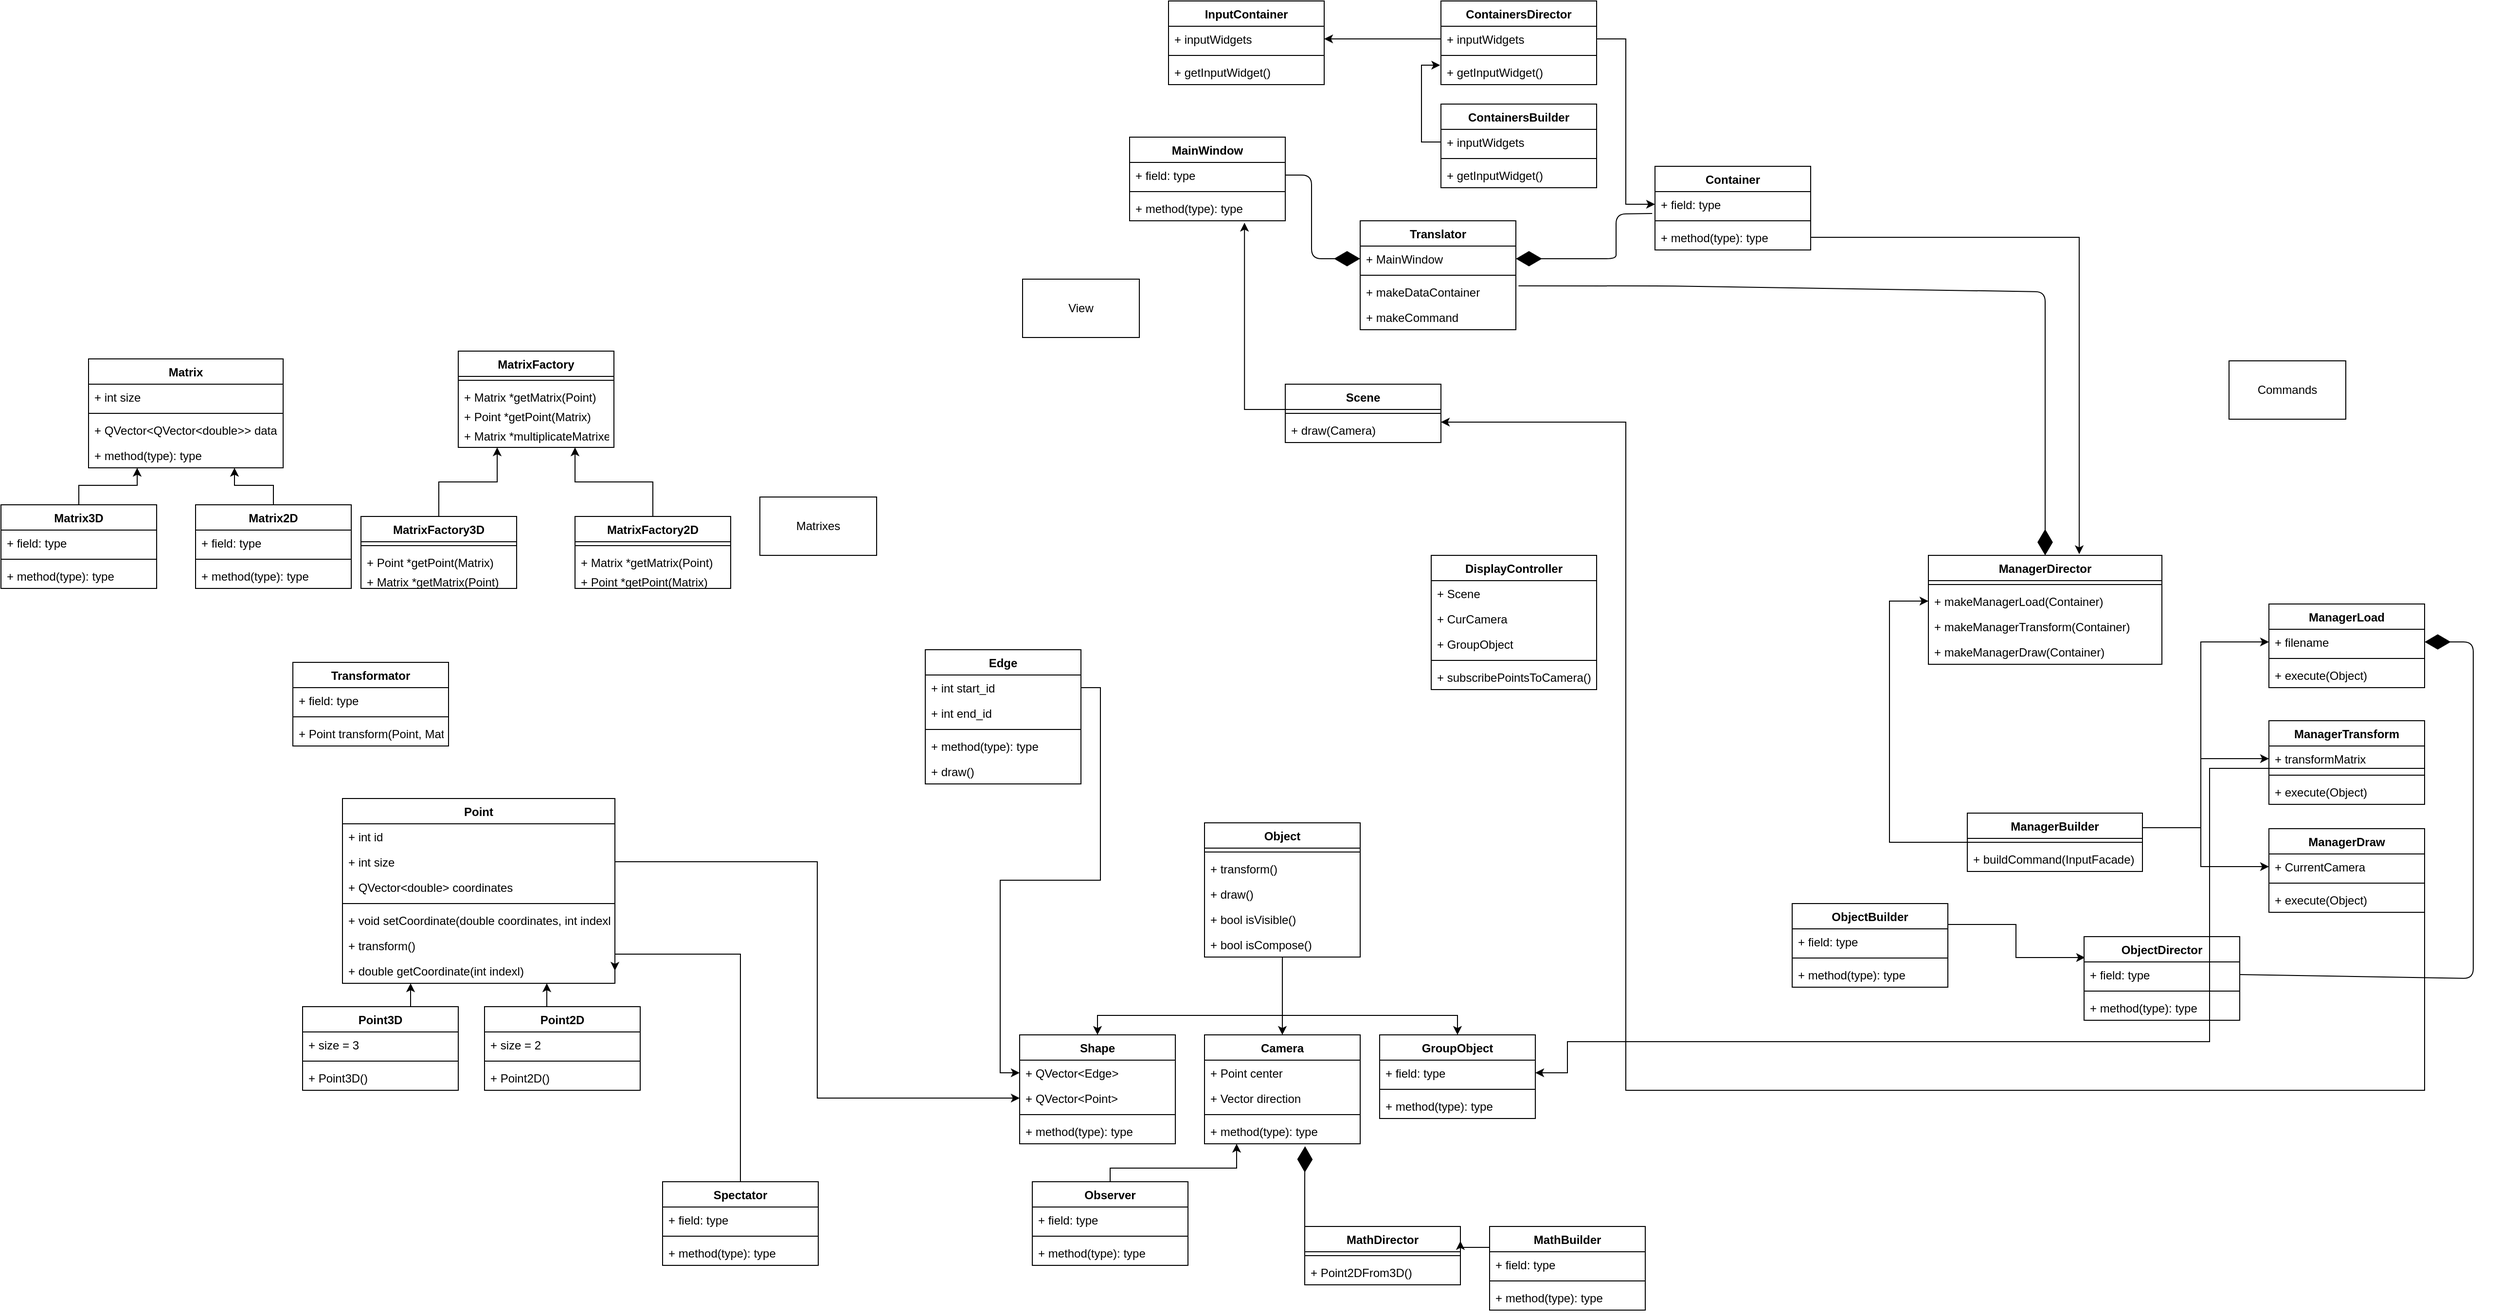 <mxfile>
    <diagram id="bxtbLs_U4Qb2d0qSdb_4" name="Page-1">
        <mxGraphModel dx="2877" dy="1623" grid="1" gridSize="10" guides="0" tooltips="1" connect="1" arrows="1" fold="1" page="1" pageScale="1" pageWidth="827" pageHeight="1169" math="0" shadow="0">
            <root>
                <mxCell id="0"/>
                <mxCell id="1" parent="0"/>
                <mxCell id="178" style="edgeStyle=orthogonalEdgeStyle;rounded=0;orthogonalLoop=1;jettySize=auto;html=1;" parent="1" source="19" target="24" edge="1">
                    <mxGeometry relative="1" as="geometry">
                        <Array as="points">
                            <mxPoint x="1257" y="1063"/>
                            <mxPoint x="1067" y="1063"/>
                        </Array>
                    </mxGeometry>
                </mxCell>
                <mxCell id="19" value="Object" style="swimlane;fontStyle=1;align=center;verticalAlign=top;childLayout=stackLayout;horizontal=1;startSize=26;horizontalStack=0;resizeParent=1;resizeParentMax=0;resizeLast=0;collapsible=1;marginBottom=0;labelBackgroundColor=none;" parent="1" vertex="1">
                    <mxGeometry x="1177" y="865" width="160" height="138" as="geometry"/>
                </mxCell>
                <mxCell id="21" value="" style="line;strokeWidth=1;fillColor=none;align=left;verticalAlign=middle;spacingTop=-1;spacingLeft=3;spacingRight=3;rotatable=0;labelPosition=right;points=[];portConstraint=eastwest;" parent="19" vertex="1">
                    <mxGeometry y="26" width="160" height="8" as="geometry"/>
                </mxCell>
                <mxCell id="202" value="+ transform()" style="text;strokeColor=none;fillColor=none;align=left;verticalAlign=top;spacingLeft=4;spacingRight=4;overflow=hidden;rotatable=0;points=[[0,0.5],[1,0.5]];portConstraint=eastwest;" parent="19" vertex="1">
                    <mxGeometry y="34" width="160" height="26" as="geometry"/>
                </mxCell>
                <mxCell id="201" value="+ draw()" style="text;strokeColor=none;fillColor=none;align=left;verticalAlign=top;spacingLeft=4;spacingRight=4;overflow=hidden;rotatable=0;points=[[0,0.5],[1,0.5]];portConstraint=eastwest;" parent="19" vertex="1">
                    <mxGeometry y="60" width="160" height="26" as="geometry"/>
                </mxCell>
                <mxCell id="181" value="+ bool isVisible()" style="text;strokeColor=none;fillColor=none;align=left;verticalAlign=top;spacingLeft=4;spacingRight=4;overflow=hidden;rotatable=0;points=[[0,0.5],[1,0.5]];portConstraint=eastwest;" parent="19" vertex="1">
                    <mxGeometry y="86" width="160" height="26" as="geometry"/>
                </mxCell>
                <mxCell id="22" value="+ bool isCompose()" style="text;strokeColor=none;fillColor=none;align=left;verticalAlign=top;spacingLeft=4;spacingRight=4;overflow=hidden;rotatable=0;points=[[0,0.5],[1,0.5]];portConstraint=eastwest;" parent="19" vertex="1">
                    <mxGeometry y="112" width="160" height="26" as="geometry"/>
                </mxCell>
                <mxCell id="24" value="Shape" style="swimlane;fontStyle=1;align=center;verticalAlign=top;childLayout=stackLayout;horizontal=1;startSize=26;horizontalStack=0;resizeParent=1;resizeParentMax=0;resizeLast=0;collapsible=1;marginBottom=0;labelBackgroundColor=none;" parent="1" vertex="1">
                    <mxGeometry x="987" y="1083" width="160" height="112" as="geometry"/>
                </mxCell>
                <mxCell id="25" value="+ QVector&lt;Edge&gt;" style="text;strokeColor=none;fillColor=none;align=left;verticalAlign=top;spacingLeft=4;spacingRight=4;overflow=hidden;rotatable=0;points=[[0,0.5],[1,0.5]];portConstraint=eastwest;" parent="24" vertex="1">
                    <mxGeometry y="26" width="160" height="26" as="geometry"/>
                </mxCell>
                <mxCell id="208" value="+ QVector&lt;Point&gt;" style="text;strokeColor=none;fillColor=none;align=left;verticalAlign=top;spacingLeft=4;spacingRight=4;overflow=hidden;rotatable=0;points=[[0,0.5],[1,0.5]];portConstraint=eastwest;" parent="24" vertex="1">
                    <mxGeometry y="52" width="160" height="26" as="geometry"/>
                </mxCell>
                <mxCell id="26" value="" style="line;strokeWidth=1;fillColor=none;align=left;verticalAlign=middle;spacingTop=-1;spacingLeft=3;spacingRight=3;rotatable=0;labelPosition=right;points=[];portConstraint=eastwest;" parent="24" vertex="1">
                    <mxGeometry y="78" width="160" height="8" as="geometry"/>
                </mxCell>
                <mxCell id="27" value="+ method(type): type" style="text;strokeColor=none;fillColor=none;align=left;verticalAlign=top;spacingLeft=4;spacingRight=4;overflow=hidden;rotatable=0;points=[[0,0.5],[1,0.5]];portConstraint=eastwest;" parent="24" vertex="1">
                    <mxGeometry y="86" width="160" height="26" as="geometry"/>
                </mxCell>
                <mxCell id="28" value="Camera" style="swimlane;fontStyle=1;align=center;verticalAlign=top;childLayout=stackLayout;horizontal=1;startSize=26;horizontalStack=0;resizeParent=1;resizeParentMax=0;resizeLast=0;collapsible=1;marginBottom=0;labelBackgroundColor=none;" parent="1" vertex="1">
                    <mxGeometry x="1177" y="1083" width="160" height="112" as="geometry"/>
                </mxCell>
                <mxCell id="29" value="+ Point center" style="text;strokeColor=none;fillColor=none;align=left;verticalAlign=top;spacingLeft=4;spacingRight=4;overflow=hidden;rotatable=0;points=[[0,0.5],[1,0.5]];portConstraint=eastwest;" parent="28" vertex="1">
                    <mxGeometry y="26" width="160" height="26" as="geometry"/>
                </mxCell>
                <mxCell id="237" value="+ Vector direction" style="text;strokeColor=none;fillColor=none;align=left;verticalAlign=top;spacingLeft=4;spacingRight=4;overflow=hidden;rotatable=0;points=[[0,0.5],[1,0.5]];portConstraint=eastwest;" parent="28" vertex="1">
                    <mxGeometry y="52" width="160" height="26" as="geometry"/>
                </mxCell>
                <mxCell id="30" value="" style="line;strokeWidth=1;fillColor=none;align=left;verticalAlign=middle;spacingTop=-1;spacingLeft=3;spacingRight=3;rotatable=0;labelPosition=right;points=[];portConstraint=eastwest;" parent="28" vertex="1">
                    <mxGeometry y="78" width="160" height="8" as="geometry"/>
                </mxCell>
                <mxCell id="31" value="+ method(type): type" style="text;strokeColor=none;fillColor=none;align=left;verticalAlign=top;spacingLeft=4;spacingRight=4;overflow=hidden;rotatable=0;points=[[0,0.5],[1,0.5]];portConstraint=eastwest;" parent="28" vertex="1">
                    <mxGeometry y="86" width="160" height="26" as="geometry"/>
                </mxCell>
                <mxCell id="32" value="Matrix" style="swimlane;fontStyle=1;align=center;verticalAlign=top;childLayout=stackLayout;horizontal=1;startSize=26;horizontalStack=0;resizeParent=1;resizeParentMax=0;resizeLast=0;collapsible=1;marginBottom=0;labelBackgroundColor=none;" parent="1" vertex="1">
                    <mxGeometry x="30" y="388" width="200" height="112" as="geometry"/>
                </mxCell>
                <mxCell id="33" value="+ int size" style="text;strokeColor=none;fillColor=none;align=left;verticalAlign=top;spacingLeft=4;spacingRight=4;overflow=hidden;rotatable=0;points=[[0,0.5],[1,0.5]];portConstraint=eastwest;" parent="32" vertex="1">
                    <mxGeometry y="26" width="200" height="26" as="geometry"/>
                </mxCell>
                <mxCell id="34" value="" style="line;strokeWidth=1;fillColor=none;align=left;verticalAlign=middle;spacingTop=-1;spacingLeft=3;spacingRight=3;rotatable=0;labelPosition=right;points=[];portConstraint=eastwest;" parent="32" vertex="1">
                    <mxGeometry y="52" width="200" height="8" as="geometry"/>
                </mxCell>
                <mxCell id="92" value="+ QVector&lt;QVector&lt;double&gt;&gt; data" style="text;strokeColor=none;fillColor=none;align=left;verticalAlign=top;spacingLeft=4;spacingRight=4;overflow=hidden;rotatable=0;points=[[0,0.5],[1,0.5]];portConstraint=eastwest;" parent="32" vertex="1">
                    <mxGeometry y="60" width="200" height="26" as="geometry"/>
                </mxCell>
                <mxCell id="35" value="+ method(type): type" style="text;strokeColor=none;fillColor=none;align=left;verticalAlign=top;spacingLeft=4;spacingRight=4;overflow=hidden;rotatable=0;points=[[0,0.5],[1,0.5]];portConstraint=eastwest;" parent="32" vertex="1">
                    <mxGeometry y="86" width="200" height="26" as="geometry"/>
                </mxCell>
                <mxCell id="83" style="edgeStyle=orthogonalEdgeStyle;rounded=0;orthogonalLoop=1;jettySize=auto;html=1;exitX=0.5;exitY=0;exitDx=0;exitDy=0;entryX=0.25;entryY=1;entryDx=0;entryDy=0;" parent="1" source="36" target="32" edge="1">
                    <mxGeometry relative="1" as="geometry">
                        <Array as="points">
                            <mxPoint x="20" y="518"/>
                            <mxPoint x="80" y="518"/>
                        </Array>
                    </mxGeometry>
                </mxCell>
                <mxCell id="36" value="Matrix3D" style="swimlane;fontStyle=1;align=center;verticalAlign=top;childLayout=stackLayout;horizontal=1;startSize=26;horizontalStack=0;resizeParent=1;resizeParentMax=0;resizeLast=0;collapsible=1;marginBottom=0;labelBackgroundColor=none;" parent="1" vertex="1">
                    <mxGeometry x="-60" y="538" width="160" height="86" as="geometry"/>
                </mxCell>
                <mxCell id="37" value="+ field: type" style="text;strokeColor=none;fillColor=none;align=left;verticalAlign=top;spacingLeft=4;spacingRight=4;overflow=hidden;rotatable=0;points=[[0,0.5],[1,0.5]];portConstraint=eastwest;" parent="36" vertex="1">
                    <mxGeometry y="26" width="160" height="26" as="geometry"/>
                </mxCell>
                <mxCell id="38" value="" style="line;strokeWidth=1;fillColor=none;align=left;verticalAlign=middle;spacingTop=-1;spacingLeft=3;spacingRight=3;rotatable=0;labelPosition=right;points=[];portConstraint=eastwest;" parent="36" vertex="1">
                    <mxGeometry y="52" width="160" height="8" as="geometry"/>
                </mxCell>
                <mxCell id="39" value="+ method(type): type" style="text;strokeColor=none;fillColor=none;align=left;verticalAlign=top;spacingLeft=4;spacingRight=4;overflow=hidden;rotatable=0;points=[[0,0.5],[1,0.5]];portConstraint=eastwest;" parent="36" vertex="1">
                    <mxGeometry y="60" width="160" height="26" as="geometry"/>
                </mxCell>
                <mxCell id="84" style="edgeStyle=orthogonalEdgeStyle;rounded=0;orthogonalLoop=1;jettySize=auto;html=1;exitX=0.5;exitY=0;exitDx=0;exitDy=0;entryX=0.75;entryY=1;entryDx=0;entryDy=0;" parent="1" source="40" target="32" edge="1">
                    <mxGeometry relative="1" as="geometry"/>
                </mxCell>
                <mxCell id="40" value="Matrix2D" style="swimlane;fontStyle=1;align=center;verticalAlign=top;childLayout=stackLayout;horizontal=1;startSize=26;horizontalStack=0;resizeParent=1;resizeParentMax=0;resizeLast=0;collapsible=1;marginBottom=0;labelBackgroundColor=none;" parent="1" vertex="1">
                    <mxGeometry x="140" y="538" width="160" height="86" as="geometry"/>
                </mxCell>
                <mxCell id="41" value="+ field: type" style="text;strokeColor=none;fillColor=none;align=left;verticalAlign=top;spacingLeft=4;spacingRight=4;overflow=hidden;rotatable=0;points=[[0,0.5],[1,0.5]];portConstraint=eastwest;" parent="40" vertex="1">
                    <mxGeometry y="26" width="160" height="26" as="geometry"/>
                </mxCell>
                <mxCell id="42" value="" style="line;strokeWidth=1;fillColor=none;align=left;verticalAlign=middle;spacingTop=-1;spacingLeft=3;spacingRight=3;rotatable=0;labelPosition=right;points=[];portConstraint=eastwest;" parent="40" vertex="1">
                    <mxGeometry y="52" width="160" height="8" as="geometry"/>
                </mxCell>
                <mxCell id="43" value="+ method(type): type" style="text;strokeColor=none;fillColor=none;align=left;verticalAlign=top;spacingLeft=4;spacingRight=4;overflow=hidden;rotatable=0;points=[[0,0.5],[1,0.5]];portConstraint=eastwest;" parent="40" vertex="1">
                    <mxGeometry y="60" width="160" height="26" as="geometry"/>
                </mxCell>
                <mxCell id="79" style="edgeStyle=orthogonalEdgeStyle;rounded=0;orthogonalLoop=1;jettySize=auto;html=1;exitX=0.5;exitY=0;exitDx=0;exitDy=0;entryX=0.25;entryY=1;entryDx=0;entryDy=0;" parent="1" source="44" target="48" edge="1">
                    <mxGeometry relative="1" as="geometry"/>
                </mxCell>
                <mxCell id="44" value="MatrixFactory3D" style="swimlane;fontStyle=1;align=center;verticalAlign=top;childLayout=stackLayout;horizontal=1;startSize=26;horizontalStack=0;resizeParent=1;resizeParentMax=0;resizeLast=0;collapsible=1;marginBottom=0;labelBackgroundColor=none;" parent="1" vertex="1">
                    <mxGeometry x="310" y="550" width="160" height="74" as="geometry"/>
                </mxCell>
                <mxCell id="46" value="" style="line;strokeWidth=1;fillColor=none;align=left;verticalAlign=middle;spacingTop=-1;spacingLeft=3;spacingRight=3;rotatable=0;labelPosition=right;points=[];portConstraint=eastwest;" parent="44" vertex="1">
                    <mxGeometry y="26" width="160" height="8" as="geometry"/>
                </mxCell>
                <mxCell id="75" value="+ Point *getPoint(Matrix)" style="text;strokeColor=none;fillColor=none;align=left;verticalAlign=top;spacingLeft=4;spacingRight=4;overflow=hidden;rotatable=0;points=[[0,0.5],[1,0.5]];portConstraint=eastwest;" parent="44" vertex="1">
                    <mxGeometry y="34" width="160" height="20" as="geometry"/>
                </mxCell>
                <mxCell id="90" value="+ Matrix *getMatrix(Point)" style="text;strokeColor=none;fillColor=none;align=left;verticalAlign=top;spacingLeft=4;spacingRight=4;overflow=hidden;rotatable=0;points=[[0,0.5],[1,0.5]];portConstraint=eastwest;" parent="44" vertex="1">
                    <mxGeometry y="54" width="160" height="20" as="geometry"/>
                </mxCell>
                <mxCell id="48" value="MatrixFactory" style="swimlane;fontStyle=1;align=center;verticalAlign=top;childLayout=stackLayout;horizontal=1;startSize=26;horizontalStack=0;resizeParent=1;resizeParentMax=0;resizeLast=0;collapsible=1;marginBottom=0;labelBackgroundColor=none;" parent="1" vertex="1">
                    <mxGeometry x="410" y="380" width="160" height="99" as="geometry"/>
                </mxCell>
                <mxCell id="50" value="" style="line;strokeWidth=1;fillColor=none;align=left;verticalAlign=middle;spacingTop=-1;spacingLeft=3;spacingRight=3;rotatable=0;labelPosition=right;points=[];portConstraint=eastwest;" parent="48" vertex="1">
                    <mxGeometry y="26" width="160" height="8" as="geometry"/>
                </mxCell>
                <mxCell id="51" value="+ Matrix *getMatrix(Point)" style="text;strokeColor=none;fillColor=none;align=left;verticalAlign=top;spacingLeft=4;spacingRight=4;overflow=hidden;rotatable=0;points=[[0,0.5],[1,0.5]];portConstraint=eastwest;" parent="48" vertex="1">
                    <mxGeometry y="34" width="160" height="20" as="geometry"/>
                </mxCell>
                <mxCell id="88" value="+ Point *getPoint(Matrix)" style="text;strokeColor=none;fillColor=none;align=left;verticalAlign=top;spacingLeft=4;spacingRight=4;overflow=hidden;rotatable=0;points=[[0,0.5],[1,0.5]];portConstraint=eastwest;" parent="48" vertex="1">
                    <mxGeometry y="54" width="160" height="20" as="geometry"/>
                </mxCell>
                <mxCell id="74" value="+ Matrix *multiplicateMatrixes(Matrix m1, Matrix m2)" style="text;strokeColor=none;fillColor=none;align=left;verticalAlign=top;spacingLeft=4;spacingRight=4;overflow=hidden;rotatable=0;points=[[0,0.5],[1,0.5]];portConstraint=eastwest;" parent="48" vertex="1">
                    <mxGeometry y="74" width="160" height="25" as="geometry"/>
                </mxCell>
                <mxCell id="80" style="edgeStyle=orthogonalEdgeStyle;rounded=0;orthogonalLoop=1;jettySize=auto;html=1;exitX=0.5;exitY=0;exitDx=0;exitDy=0;entryX=0.75;entryY=1;entryDx=0;entryDy=0;" parent="1" source="52" target="48" edge="1">
                    <mxGeometry relative="1" as="geometry"/>
                </mxCell>
                <mxCell id="52" value="MatrixFactory2D" style="swimlane;fontStyle=1;align=center;verticalAlign=top;childLayout=stackLayout;horizontal=1;startSize=26;horizontalStack=0;resizeParent=1;resizeParentMax=0;resizeLast=0;collapsible=1;marginBottom=0;labelBackgroundColor=none;" parent="1" vertex="1">
                    <mxGeometry x="530" y="550" width="160" height="74" as="geometry"/>
                </mxCell>
                <mxCell id="54" value="" style="line;strokeWidth=1;fillColor=none;align=left;verticalAlign=middle;spacingTop=-1;spacingLeft=3;spacingRight=3;rotatable=0;labelPosition=right;points=[];portConstraint=eastwest;" parent="52" vertex="1">
                    <mxGeometry y="26" width="160" height="8" as="geometry"/>
                </mxCell>
                <mxCell id="91" value="+ Matrix *getMatrix(Point)" style="text;strokeColor=none;fillColor=none;align=left;verticalAlign=top;spacingLeft=4;spacingRight=4;overflow=hidden;rotatable=0;points=[[0,0.5],[1,0.5]];portConstraint=eastwest;" parent="52" vertex="1">
                    <mxGeometry y="34" width="160" height="20" as="geometry"/>
                </mxCell>
                <mxCell id="89" value="+ Point *getPoint(Matrix)" style="text;strokeColor=none;fillColor=none;align=left;verticalAlign=top;spacingLeft=4;spacingRight=4;overflow=hidden;rotatable=0;points=[[0,0.5],[1,0.5]];portConstraint=eastwest;" parent="52" vertex="1">
                    <mxGeometry y="54" width="160" height="20" as="geometry"/>
                </mxCell>
                <mxCell id="56" value="Matrixes" style="rounded=0;whiteSpace=wrap;html=1;labelBackgroundColor=none;align=center;" parent="1" vertex="1">
                    <mxGeometry x="720" y="530" width="120" height="60" as="geometry"/>
                </mxCell>
                <mxCell id="57" value="View" style="rounded=0;whiteSpace=wrap;html=1;labelBackgroundColor=none;align=center;" parent="1" vertex="1">
                    <mxGeometry x="990" y="306" width="120" height="60" as="geometry"/>
                </mxCell>
                <mxCell id="60" value="Point" style="swimlane;fontStyle=1;align=center;verticalAlign=top;childLayout=stackLayout;horizontal=1;startSize=26;horizontalStack=0;resizeParent=1;resizeParentMax=0;resizeLast=0;collapsible=1;marginBottom=0;labelBackgroundColor=none;" parent="1" vertex="1">
                    <mxGeometry x="291" y="840" width="280" height="190" as="geometry"/>
                </mxCell>
                <mxCell id="209" value="+ int id" style="text;strokeColor=none;fillColor=none;align=left;verticalAlign=top;spacingLeft=4;spacingRight=4;overflow=hidden;rotatable=0;points=[[0,0.5],[1,0.5]];portConstraint=eastwest;" parent="60" vertex="1">
                    <mxGeometry y="26" width="280" height="26" as="geometry"/>
                </mxCell>
                <mxCell id="95" value="+ int size" style="text;strokeColor=none;fillColor=none;align=left;verticalAlign=top;spacingLeft=4;spacingRight=4;overflow=hidden;rotatable=0;points=[[0,0.5],[1,0.5]];portConstraint=eastwest;" parent="60" vertex="1">
                    <mxGeometry y="52" width="280" height="26" as="geometry"/>
                </mxCell>
                <mxCell id="61" value="+ QVector&lt;double&gt; coordinates" style="text;strokeColor=none;fillColor=none;align=left;verticalAlign=top;spacingLeft=4;spacingRight=4;overflow=hidden;rotatable=0;points=[[0,0.5],[1,0.5]];portConstraint=eastwest;" parent="60" vertex="1">
                    <mxGeometry y="78" width="280" height="26" as="geometry"/>
                </mxCell>
                <mxCell id="62" value="" style="line;strokeWidth=1;fillColor=none;align=left;verticalAlign=middle;spacingTop=-1;spacingLeft=3;spacingRight=3;rotatable=0;labelPosition=right;points=[];portConstraint=eastwest;" parent="60" vertex="1">
                    <mxGeometry y="104" width="280" height="8" as="geometry"/>
                </mxCell>
                <mxCell id="93" value="+ void setCoordinate(double coordinates, int indexl)" style="text;strokeColor=none;fillColor=none;align=left;verticalAlign=top;spacingLeft=4;spacingRight=4;overflow=hidden;rotatable=0;points=[[0,0.5],[1,0.5]];portConstraint=eastwest;" parent="60" vertex="1">
                    <mxGeometry y="112" width="280" height="26" as="geometry"/>
                </mxCell>
                <mxCell id="217" value="+ transform()" style="text;strokeColor=none;fillColor=none;align=left;verticalAlign=top;spacingLeft=4;spacingRight=4;overflow=hidden;rotatable=0;points=[[0,0.5],[1,0.5]];portConstraint=eastwest;" parent="60" vertex="1">
                    <mxGeometry y="138" width="280" height="26" as="geometry"/>
                </mxCell>
                <mxCell id="63" value="+ double getCoordinate(int indexl)" style="text;strokeColor=none;fillColor=none;align=left;verticalAlign=top;spacingLeft=4;spacingRight=4;overflow=hidden;rotatable=0;points=[[0,0.5],[1,0.5]];portConstraint=eastwest;" parent="60" vertex="1">
                    <mxGeometry y="164" width="280" height="26" as="geometry"/>
                </mxCell>
                <mxCell id="133" style="edgeStyle=orthogonalEdgeStyle;rounded=0;orthogonalLoop=1;jettySize=auto;html=1;exitX=0.5;exitY=0;exitDx=0;exitDy=0;entryX=0.25;entryY=1;entryDx=0;entryDy=0;" parent="1" source="64" target="60" edge="1">
                    <mxGeometry relative="1" as="geometry"/>
                </mxCell>
                <mxCell id="64" value="Point3D" style="swimlane;fontStyle=1;align=center;verticalAlign=top;childLayout=stackLayout;horizontal=1;startSize=26;horizontalStack=0;resizeParent=1;resizeParentMax=0;resizeLast=0;collapsible=1;marginBottom=0;labelBackgroundColor=none;" parent="1" vertex="1">
                    <mxGeometry x="250" y="1054" width="160" height="86" as="geometry"/>
                </mxCell>
                <mxCell id="65" value="+ size = 3" style="text;strokeColor=none;fillColor=none;align=left;verticalAlign=top;spacingLeft=4;spacingRight=4;overflow=hidden;rotatable=0;points=[[0,0.5],[1,0.5]];portConstraint=eastwest;" parent="64" vertex="1">
                    <mxGeometry y="26" width="160" height="26" as="geometry"/>
                </mxCell>
                <mxCell id="66" value="" style="line;strokeWidth=1;fillColor=none;align=left;verticalAlign=middle;spacingTop=-1;spacingLeft=3;spacingRight=3;rotatable=0;labelPosition=right;points=[];portConstraint=eastwest;" parent="64" vertex="1">
                    <mxGeometry y="52" width="160" height="8" as="geometry"/>
                </mxCell>
                <mxCell id="67" value="+ Point3D()" style="text;strokeColor=none;fillColor=none;align=left;verticalAlign=top;spacingLeft=4;spacingRight=4;overflow=hidden;rotatable=0;points=[[0,0.5],[1,0.5]];portConstraint=eastwest;" parent="64" vertex="1">
                    <mxGeometry y="60" width="160" height="26" as="geometry"/>
                </mxCell>
                <mxCell id="134" style="edgeStyle=orthogonalEdgeStyle;rounded=0;orthogonalLoop=1;jettySize=auto;html=1;exitX=0.5;exitY=0;exitDx=0;exitDy=0;entryX=0.75;entryY=1;entryDx=0;entryDy=0;" parent="1" source="68" target="60" edge="1">
                    <mxGeometry relative="1" as="geometry"/>
                </mxCell>
                <mxCell id="68" value="Point2D" style="swimlane;fontStyle=1;align=center;verticalAlign=top;childLayout=stackLayout;horizontal=1;startSize=26;horizontalStack=0;resizeParent=1;resizeParentMax=0;resizeLast=0;collapsible=1;marginBottom=0;labelBackgroundColor=none;" parent="1" vertex="1">
                    <mxGeometry x="437" y="1054" width="160" height="86" as="geometry"/>
                </mxCell>
                <mxCell id="69" value="+ size = 2" style="text;strokeColor=none;fillColor=none;align=left;verticalAlign=top;spacingLeft=4;spacingRight=4;overflow=hidden;rotatable=0;points=[[0,0.5],[1,0.5]];portConstraint=eastwest;" parent="68" vertex="1">
                    <mxGeometry y="26" width="160" height="26" as="geometry"/>
                </mxCell>
                <mxCell id="70" value="" style="line;strokeWidth=1;fillColor=none;align=left;verticalAlign=middle;spacingTop=-1;spacingLeft=3;spacingRight=3;rotatable=0;labelPosition=right;points=[];portConstraint=eastwest;" parent="68" vertex="1">
                    <mxGeometry y="52" width="160" height="8" as="geometry"/>
                </mxCell>
                <mxCell id="71" value="+ Point2D()" style="text;strokeColor=none;fillColor=none;align=left;verticalAlign=top;spacingLeft=4;spacingRight=4;overflow=hidden;rotatable=0;points=[[0,0.5],[1,0.5]];portConstraint=eastwest;" parent="68" vertex="1">
                    <mxGeometry y="60" width="160" height="26" as="geometry"/>
                </mxCell>
                <mxCell id="97" value="MainWindow" style="swimlane;fontStyle=1;align=center;verticalAlign=top;childLayout=stackLayout;horizontal=1;startSize=26;horizontalStack=0;resizeParent=1;resizeParentMax=0;resizeLast=0;collapsible=1;marginBottom=0;labelBackgroundColor=none;" parent="1" vertex="1">
                    <mxGeometry x="1100" y="160" width="160" height="86" as="geometry"/>
                </mxCell>
                <mxCell id="98" value="+ field: type" style="text;strokeColor=none;fillColor=none;align=left;verticalAlign=top;spacingLeft=4;spacingRight=4;overflow=hidden;rotatable=0;points=[[0,0.5],[1,0.5]];portConstraint=eastwest;" parent="97" vertex="1">
                    <mxGeometry y="26" width="160" height="26" as="geometry"/>
                </mxCell>
                <mxCell id="99" value="" style="line;strokeWidth=1;fillColor=none;align=left;verticalAlign=middle;spacingTop=-1;spacingLeft=3;spacingRight=3;rotatable=0;labelPosition=right;points=[];portConstraint=eastwest;" parent="97" vertex="1">
                    <mxGeometry y="52" width="160" height="8" as="geometry"/>
                </mxCell>
                <mxCell id="100" value="+ method(type): type" style="text;strokeColor=none;fillColor=none;align=left;verticalAlign=top;spacingLeft=4;spacingRight=4;overflow=hidden;rotatable=0;points=[[0,0.5],[1,0.5]];portConstraint=eastwest;" parent="97" vertex="1">
                    <mxGeometry y="60" width="160" height="26" as="geometry"/>
                </mxCell>
                <mxCell id="125" value="Container" style="swimlane;fontStyle=1;align=center;verticalAlign=top;childLayout=stackLayout;horizontal=1;startSize=26;horizontalStack=0;resizeParent=1;resizeParentMax=0;resizeLast=0;collapsible=1;marginBottom=0;labelBackgroundColor=none;" parent="1" vertex="1">
                    <mxGeometry x="1640" y="190" width="160" height="86" as="geometry"/>
                </mxCell>
                <mxCell id="126" value="+ field: type" style="text;strokeColor=none;fillColor=none;align=left;verticalAlign=top;spacingLeft=4;spacingRight=4;overflow=hidden;rotatable=0;points=[[0,0.5],[1,0.5]];portConstraint=eastwest;" parent="125" vertex="1">
                    <mxGeometry y="26" width="160" height="26" as="geometry"/>
                </mxCell>
                <mxCell id="127" value="" style="line;strokeWidth=1;fillColor=none;align=left;verticalAlign=middle;spacingTop=-1;spacingLeft=3;spacingRight=3;rotatable=0;labelPosition=right;points=[];portConstraint=eastwest;" parent="125" vertex="1">
                    <mxGeometry y="52" width="160" height="8" as="geometry"/>
                </mxCell>
                <mxCell id="128" value="+ method(type): type" style="text;strokeColor=none;fillColor=none;align=left;verticalAlign=top;spacingLeft=4;spacingRight=4;overflow=hidden;rotatable=0;points=[[0,0.5],[1,0.5]];portConstraint=eastwest;" parent="125" vertex="1">
                    <mxGeometry y="60" width="160" height="26" as="geometry"/>
                </mxCell>
                <mxCell id="139" value="GroupObject" style="swimlane;fontStyle=1;align=center;verticalAlign=top;childLayout=stackLayout;horizontal=1;startSize=26;horizontalStack=0;resizeParent=1;resizeParentMax=0;resizeLast=0;collapsible=1;marginBottom=0;labelBackgroundColor=none;" parent="1" vertex="1">
                    <mxGeometry x="1357" y="1083" width="160" height="86" as="geometry"/>
                </mxCell>
                <mxCell id="140" value="+ field: type" style="text;strokeColor=none;fillColor=none;align=left;verticalAlign=top;spacingLeft=4;spacingRight=4;overflow=hidden;rotatable=0;points=[[0,0.5],[1,0.5]];portConstraint=eastwest;" parent="139" vertex="1">
                    <mxGeometry y="26" width="160" height="26" as="geometry"/>
                </mxCell>
                <mxCell id="141" value="" style="line;strokeWidth=1;fillColor=none;align=left;verticalAlign=middle;spacingTop=-1;spacingLeft=3;spacingRight=3;rotatable=0;labelPosition=right;points=[];portConstraint=eastwest;" parent="139" vertex="1">
                    <mxGeometry y="52" width="160" height="8" as="geometry"/>
                </mxCell>
                <mxCell id="142" value="+ method(type): type" style="text;strokeColor=none;fillColor=none;align=left;verticalAlign=top;spacingLeft=4;spacingRight=4;overflow=hidden;rotatable=0;points=[[0,0.5],[1,0.5]];portConstraint=eastwest;" parent="139" vertex="1">
                    <mxGeometry y="60" width="160" height="26" as="geometry"/>
                </mxCell>
                <mxCell id="143" value="Commands" style="rounded=0;whiteSpace=wrap;html=1;" parent="1" vertex="1">
                    <mxGeometry x="2230" y="390" width="120" height="60" as="geometry"/>
                </mxCell>
                <mxCell id="144" value="ManagerLoad" style="swimlane;fontStyle=1;align=center;verticalAlign=top;childLayout=stackLayout;horizontal=1;startSize=26;horizontalStack=0;resizeParent=1;resizeParentMax=0;resizeLast=0;collapsible=1;marginBottom=0;" parent="1" vertex="1">
                    <mxGeometry x="2271" y="640" width="160" height="86" as="geometry"/>
                </mxCell>
                <mxCell id="145" value="+ filename" style="text;strokeColor=none;fillColor=none;align=left;verticalAlign=top;spacingLeft=4;spacingRight=4;overflow=hidden;rotatable=0;points=[[0,0.5],[1,0.5]];portConstraint=eastwest;" parent="144" vertex="1">
                    <mxGeometry y="26" width="160" height="26" as="geometry"/>
                </mxCell>
                <mxCell id="146" value="" style="line;strokeWidth=1;fillColor=none;align=left;verticalAlign=middle;spacingTop=-1;spacingLeft=3;spacingRight=3;rotatable=0;labelPosition=right;points=[];portConstraint=eastwest;" parent="144" vertex="1">
                    <mxGeometry y="52" width="160" height="8" as="geometry"/>
                </mxCell>
                <mxCell id="147" value="+ execute(Object)" style="text;strokeColor=none;fillColor=none;align=left;verticalAlign=top;spacingLeft=4;spacingRight=4;overflow=hidden;rotatable=0;points=[[0,0.5],[1,0.5]];portConstraint=eastwest;" parent="144" vertex="1">
                    <mxGeometry y="60" width="160" height="26" as="geometry"/>
                </mxCell>
                <mxCell id="148" value="ManagerTransform" style="swimlane;fontStyle=1;align=center;verticalAlign=top;childLayout=stackLayout;horizontal=1;startSize=26;horizontalStack=0;resizeParent=1;resizeParentMax=0;resizeLast=0;collapsible=1;marginBottom=0;" parent="1" vertex="1">
                    <mxGeometry x="2271" y="760" width="160" height="86" as="geometry"/>
                </mxCell>
                <mxCell id="220" value="+ transformMatrix" style="text;strokeColor=none;fillColor=none;align=left;verticalAlign=top;spacingLeft=4;spacingRight=4;overflow=hidden;rotatable=0;points=[[0,0.5],[1,0.5]];portConstraint=eastwest;" parent="148" vertex="1">
                    <mxGeometry y="26" width="160" height="26" as="geometry"/>
                </mxCell>
                <mxCell id="150" value="" style="line;strokeWidth=1;fillColor=none;align=left;verticalAlign=middle;spacingTop=-1;spacingLeft=3;spacingRight=3;rotatable=0;labelPosition=right;points=[];portConstraint=eastwest;" parent="148" vertex="1">
                    <mxGeometry y="52" width="160" height="8" as="geometry"/>
                </mxCell>
                <mxCell id="151" value="+ execute(Object)" style="text;strokeColor=none;fillColor=none;align=left;verticalAlign=top;spacingLeft=4;spacingRight=4;overflow=hidden;rotatable=0;points=[[0,0.5],[1,0.5]];portConstraint=eastwest;" parent="148" vertex="1">
                    <mxGeometry y="60" width="160" height="26" as="geometry"/>
                </mxCell>
                <mxCell id="152" value="ManagerDraw" style="swimlane;fontStyle=1;align=center;verticalAlign=top;childLayout=stackLayout;horizontal=1;startSize=26;horizontalStack=0;resizeParent=1;resizeParentMax=0;resizeLast=0;collapsible=1;marginBottom=0;" parent="1" vertex="1">
                    <mxGeometry x="2271" y="871" width="160" height="86" as="geometry"/>
                </mxCell>
                <mxCell id="153" value="+ CurrentCamera" style="text;strokeColor=none;fillColor=none;align=left;verticalAlign=top;spacingLeft=4;spacingRight=4;overflow=hidden;rotatable=0;points=[[0,0.5],[1,0.5]];portConstraint=eastwest;" parent="152" vertex="1">
                    <mxGeometry y="26" width="160" height="26" as="geometry"/>
                </mxCell>
                <mxCell id="154" value="" style="line;strokeWidth=1;fillColor=none;align=left;verticalAlign=middle;spacingTop=-1;spacingLeft=3;spacingRight=3;rotatable=0;labelPosition=right;points=[];portConstraint=eastwest;" parent="152" vertex="1">
                    <mxGeometry y="52" width="160" height="8" as="geometry"/>
                </mxCell>
                <mxCell id="155" value="+ execute(Object)" style="text;strokeColor=none;fillColor=none;align=left;verticalAlign=top;spacingLeft=4;spacingRight=4;overflow=hidden;rotatable=0;points=[[0,0.5],[1,0.5]];portConstraint=eastwest;" parent="152" vertex="1">
                    <mxGeometry y="60" width="160" height="26" as="geometry"/>
                </mxCell>
                <mxCell id="182" style="edgeStyle=orthogonalEdgeStyle;rounded=0;orthogonalLoop=1;jettySize=auto;html=1;exitX=0;exitY=0.5;exitDx=0;exitDy=0;entryX=0;entryY=0.5;entryDx=0;entryDy=0;" parent="1" source="156" target="164" edge="1">
                    <mxGeometry relative="1" as="geometry">
                        <Array as="points">
                            <mxPoint x="1881" y="885"/>
                            <mxPoint x="1881" y="637"/>
                        </Array>
                    </mxGeometry>
                </mxCell>
                <mxCell id="183" style="edgeStyle=orthogonalEdgeStyle;rounded=0;orthogonalLoop=1;jettySize=auto;html=1;exitX=1;exitY=0.25;exitDx=0;exitDy=0;entryX=0;entryY=0.5;entryDx=0;entryDy=0;" parent="1" source="156" target="145" edge="1">
                    <mxGeometry relative="1" as="geometry">
                        <Array as="points">
                            <mxPoint x="2201" y="870"/>
                            <mxPoint x="2201" y="679"/>
                        </Array>
                    </mxGeometry>
                </mxCell>
                <mxCell id="156" value="ManagerBuilder" style="swimlane;fontStyle=1;align=center;verticalAlign=top;childLayout=stackLayout;horizontal=1;startSize=26;horizontalStack=0;resizeParent=1;resizeParentMax=0;resizeLast=0;collapsible=1;marginBottom=0;" parent="1" vertex="1">
                    <mxGeometry x="1961" y="855" width="180" height="60" as="geometry"/>
                </mxCell>
                <mxCell id="158" value="" style="line;strokeWidth=1;fillColor=none;align=left;verticalAlign=middle;spacingTop=-1;spacingLeft=3;spacingRight=3;rotatable=0;labelPosition=right;points=[];portConstraint=eastwest;" parent="156" vertex="1">
                    <mxGeometry y="26" width="180" height="8" as="geometry"/>
                </mxCell>
                <mxCell id="159" value="+ buildCommand(InputFacade)" style="text;strokeColor=none;fillColor=none;align=left;verticalAlign=top;spacingLeft=4;spacingRight=4;overflow=hidden;rotatable=0;points=[[0,0.5],[1,0.5]];portConstraint=eastwest;" parent="156" vertex="1">
                    <mxGeometry y="34" width="180" height="26" as="geometry"/>
                </mxCell>
                <mxCell id="160" value="ManagerDirector" style="swimlane;fontStyle=1;align=center;verticalAlign=top;childLayout=stackLayout;horizontal=1;startSize=26;horizontalStack=0;resizeParent=1;resizeParentMax=0;resizeLast=0;collapsible=1;marginBottom=0;" parent="1" vertex="1">
                    <mxGeometry x="1921" y="590" width="240" height="112" as="geometry"/>
                </mxCell>
                <mxCell id="162" value="" style="line;strokeWidth=1;fillColor=none;align=left;verticalAlign=middle;spacingTop=-1;spacingLeft=3;spacingRight=3;rotatable=0;labelPosition=right;points=[];portConstraint=eastwest;" parent="160" vertex="1">
                    <mxGeometry y="26" width="240" height="8" as="geometry"/>
                </mxCell>
                <mxCell id="164" value="+ makeManagerLoad(Container)" style="text;strokeColor=none;fillColor=none;align=left;verticalAlign=top;spacingLeft=4;spacingRight=4;overflow=hidden;rotatable=0;points=[[0,0.5],[1,0.5]];portConstraint=eastwest;" parent="160" vertex="1">
                    <mxGeometry y="34" width="240" height="26" as="geometry"/>
                </mxCell>
                <mxCell id="165" value="+ makeManagerTransform(Container)" style="text;strokeColor=none;fillColor=none;align=left;verticalAlign=top;spacingLeft=4;spacingRight=4;overflow=hidden;rotatable=0;points=[[0,0.5],[1,0.5]];portConstraint=eastwest;" parent="160" vertex="1">
                    <mxGeometry y="60" width="240" height="26" as="geometry"/>
                </mxCell>
                <mxCell id="163" value="+ makeManagerDraw(Container)" style="text;strokeColor=none;fillColor=none;align=left;verticalAlign=top;spacingLeft=4;spacingRight=4;overflow=hidden;rotatable=0;points=[[0,0.5],[1,0.5]];portConstraint=eastwest;" parent="160" vertex="1">
                    <mxGeometry y="86" width="240" height="26" as="geometry"/>
                </mxCell>
                <mxCell id="166" value="InputContainer" style="swimlane;fontStyle=1;align=center;verticalAlign=top;childLayout=stackLayout;horizontal=1;startSize=26;horizontalStack=0;resizeParent=1;resizeParentMax=0;resizeLast=0;collapsible=1;marginBottom=0;" parent="1" vertex="1">
                    <mxGeometry x="1140" y="20" width="160" height="86" as="geometry"/>
                </mxCell>
                <mxCell id="167" value="+ inputWidgets" style="text;strokeColor=none;fillColor=none;align=left;verticalAlign=top;spacingLeft=4;spacingRight=4;overflow=hidden;rotatable=0;points=[[0,0.5],[1,0.5]];portConstraint=eastwest;" parent="166" vertex="1">
                    <mxGeometry y="26" width="160" height="26" as="geometry"/>
                </mxCell>
                <mxCell id="168" value="" style="line;strokeWidth=1;fillColor=none;align=left;verticalAlign=middle;spacingTop=-1;spacingLeft=3;spacingRight=3;rotatable=0;labelPosition=right;points=[];portConstraint=eastwest;" parent="166" vertex="1">
                    <mxGeometry y="52" width="160" height="8" as="geometry"/>
                </mxCell>
                <mxCell id="169" value="+ getInputWidget()" style="text;strokeColor=none;fillColor=none;align=left;verticalAlign=top;spacingLeft=4;spacingRight=4;overflow=hidden;rotatable=0;points=[[0,0.5],[1,0.5]];portConstraint=eastwest;" parent="166" vertex="1">
                    <mxGeometry y="60" width="160" height="26" as="geometry"/>
                </mxCell>
                <mxCell id="176" style="edgeStyle=orthogonalEdgeStyle;rounded=0;orthogonalLoop=1;jettySize=auto;html=1;exitX=1;exitY=0.25;exitDx=0;exitDy=0;entryX=0;entryY=0.5;entryDx=0;entryDy=0;" parent="1" source="156" edge="1">
                    <mxGeometry relative="1" as="geometry">
                        <mxPoint x="2131" y="630" as="sourcePoint"/>
                        <mxPoint x="2271" y="799" as="targetPoint"/>
                        <Array as="points">
                            <mxPoint x="2201" y="870"/>
                            <mxPoint x="2201" y="799"/>
                        </Array>
                    </mxGeometry>
                </mxCell>
                <mxCell id="177" style="edgeStyle=orthogonalEdgeStyle;rounded=0;orthogonalLoop=1;jettySize=auto;html=1;" parent="1" edge="1">
                    <mxGeometry relative="1" as="geometry">
                        <mxPoint x="2151" y="870" as="sourcePoint"/>
                        <mxPoint x="2271" y="910" as="targetPoint"/>
                        <Array as="points">
                            <mxPoint x="2201" y="870"/>
                            <mxPoint x="2201" y="910"/>
                        </Array>
                    </mxGeometry>
                </mxCell>
                <mxCell id="179" style="edgeStyle=orthogonalEdgeStyle;rounded=0;orthogonalLoop=1;jettySize=auto;html=1;exitX=0.5;exitY=1.154;exitDx=0;exitDy=0;exitPerimeter=0;entryX=0.5;entryY=0;entryDx=0;entryDy=0;" parent="1" source="22" target="28" edge="1">
                    <mxGeometry relative="1" as="geometry">
                        <mxPoint x="1267" y="1059" as="sourcePoint"/>
                        <mxPoint x="1077" y="1093" as="targetPoint"/>
                        <Array as="points">
                            <mxPoint x="1257" y="1073"/>
                            <mxPoint x="1257" y="1073"/>
                        </Array>
                    </mxGeometry>
                </mxCell>
                <mxCell id="180" style="edgeStyle=orthogonalEdgeStyle;rounded=0;orthogonalLoop=1;jettySize=auto;html=1;entryX=0.5;entryY=0;entryDx=0;entryDy=0;" parent="1" target="139" edge="1">
                    <mxGeometry relative="1" as="geometry">
                        <mxPoint x="1257" y="1053" as="sourcePoint"/>
                        <mxPoint x="1127" y="1083" as="targetPoint"/>
                        <Array as="points">
                            <mxPoint x="1257" y="1063"/>
                            <mxPoint x="1437" y="1063"/>
                        </Array>
                    </mxGeometry>
                </mxCell>
                <mxCell id="199" style="edgeStyle=orthogonalEdgeStyle;rounded=0;orthogonalLoop=1;jettySize=auto;html=1;exitX=1;exitY=0.25;exitDx=0;exitDy=0;entryX=0.006;entryY=-0.173;entryDx=0;entryDy=0;entryPerimeter=0;" parent="1" source="190" target="195" edge="1">
                    <mxGeometry relative="1" as="geometry"/>
                </mxCell>
                <mxCell id="190" value="ObjectBuilder" style="swimlane;fontStyle=1;align=center;verticalAlign=top;childLayout=stackLayout;horizontal=1;startSize=26;horizontalStack=0;resizeParent=1;resizeParentMax=0;resizeLast=0;collapsible=1;marginBottom=0;" parent="1" vertex="1">
                    <mxGeometry x="1781" y="948" width="160" height="86" as="geometry"/>
                </mxCell>
                <mxCell id="191" value="+ field: type" style="text;strokeColor=none;fillColor=none;align=left;verticalAlign=top;spacingLeft=4;spacingRight=4;overflow=hidden;rotatable=0;points=[[0,0.5],[1,0.5]];portConstraint=eastwest;" parent="190" vertex="1">
                    <mxGeometry y="26" width="160" height="26" as="geometry"/>
                </mxCell>
                <mxCell id="192" value="" style="line;strokeWidth=1;fillColor=none;align=left;verticalAlign=middle;spacingTop=-1;spacingLeft=3;spacingRight=3;rotatable=0;labelPosition=right;points=[];portConstraint=eastwest;" parent="190" vertex="1">
                    <mxGeometry y="52" width="160" height="8" as="geometry"/>
                </mxCell>
                <mxCell id="193" value="+ method(type): type" style="text;strokeColor=none;fillColor=none;align=left;verticalAlign=top;spacingLeft=4;spacingRight=4;overflow=hidden;rotatable=0;points=[[0,0.5],[1,0.5]];portConstraint=eastwest;" parent="190" vertex="1">
                    <mxGeometry y="60" width="160" height="26" as="geometry"/>
                </mxCell>
                <mxCell id="194" value="ObjectDirector" style="swimlane;fontStyle=1;align=center;verticalAlign=top;childLayout=stackLayout;horizontal=1;startSize=26;horizontalStack=0;resizeParent=1;resizeParentMax=0;resizeLast=0;collapsible=1;marginBottom=0;" parent="1" vertex="1">
                    <mxGeometry x="2081" y="982" width="160" height="86" as="geometry"/>
                </mxCell>
                <mxCell id="195" value="+ field: type" style="text;strokeColor=none;fillColor=none;align=left;verticalAlign=top;spacingLeft=4;spacingRight=4;overflow=hidden;rotatable=0;points=[[0,0.5],[1,0.5]];portConstraint=eastwest;" parent="194" vertex="1">
                    <mxGeometry y="26" width="160" height="26" as="geometry"/>
                </mxCell>
                <mxCell id="196" value="" style="line;strokeWidth=1;fillColor=none;align=left;verticalAlign=middle;spacingTop=-1;spacingLeft=3;spacingRight=3;rotatable=0;labelPosition=right;points=[];portConstraint=eastwest;" parent="194" vertex="1">
                    <mxGeometry y="52" width="160" height="8" as="geometry"/>
                </mxCell>
                <mxCell id="197" value="+ method(type): type" style="text;strokeColor=none;fillColor=none;align=left;verticalAlign=top;spacingLeft=4;spacingRight=4;overflow=hidden;rotatable=0;points=[[0,0.5],[1,0.5]];portConstraint=eastwest;" parent="194" vertex="1">
                    <mxGeometry y="60" width="160" height="26" as="geometry"/>
                </mxCell>
                <mxCell id="198" value="" style="endArrow=diamondThin;endFill=1;endSize=24;html=1;entryX=1;entryY=0.5;entryDx=0;entryDy=0;exitX=1;exitY=0.5;exitDx=0;exitDy=0;" parent="1" source="195" target="145" edge="1">
                    <mxGeometry width="160" relative="1" as="geometry">
                        <mxPoint x="2001" y="1024.5" as="sourcePoint"/>
                        <mxPoint x="2161" y="1024.5" as="targetPoint"/>
                        <Array as="points">
                            <mxPoint x="2481" y="1025"/>
                            <mxPoint x="2481" y="679"/>
                        </Array>
                    </mxGeometry>
                </mxCell>
                <mxCell id="203" value="Edge" style="swimlane;fontStyle=1;align=center;verticalAlign=top;childLayout=stackLayout;horizontal=1;startSize=26;horizontalStack=0;resizeParent=1;resizeParentMax=0;resizeLast=0;collapsible=1;marginBottom=0;" parent="1" vertex="1">
                    <mxGeometry x="890" y="687" width="160" height="138" as="geometry"/>
                </mxCell>
                <mxCell id="204" value="+ int start_id" style="text;strokeColor=none;fillColor=none;align=left;verticalAlign=top;spacingLeft=4;spacingRight=4;overflow=hidden;rotatable=0;points=[[0,0.5],[1,0.5]];portConstraint=eastwest;" parent="203" vertex="1">
                    <mxGeometry y="26" width="160" height="26" as="geometry"/>
                </mxCell>
                <mxCell id="207" value="+ int end_id" style="text;strokeColor=none;fillColor=none;align=left;verticalAlign=top;spacingLeft=4;spacingRight=4;overflow=hidden;rotatable=0;points=[[0,0.5],[1,0.5]];portConstraint=eastwest;" parent="203" vertex="1">
                    <mxGeometry y="52" width="160" height="26" as="geometry"/>
                </mxCell>
                <mxCell id="205" value="" style="line;strokeWidth=1;fillColor=none;align=left;verticalAlign=middle;spacingTop=-1;spacingLeft=3;spacingRight=3;rotatable=0;labelPosition=right;points=[];portConstraint=eastwest;" parent="203" vertex="1">
                    <mxGeometry y="78" width="160" height="8" as="geometry"/>
                </mxCell>
                <mxCell id="206" value="+ method(type): type" style="text;strokeColor=none;fillColor=none;align=left;verticalAlign=top;spacingLeft=4;spacingRight=4;overflow=hidden;rotatable=0;points=[[0,0.5],[1,0.5]];portConstraint=eastwest;" parent="203" vertex="1">
                    <mxGeometry y="86" width="160" height="26" as="geometry"/>
                </mxCell>
                <mxCell id="218" value="+ draw()" style="text;strokeColor=none;fillColor=none;align=left;verticalAlign=top;spacingLeft=4;spacingRight=4;overflow=hidden;rotatable=0;points=[[0,0.5],[1,0.5]];portConstraint=eastwest;" parent="203" vertex="1">
                    <mxGeometry y="112" width="160" height="26" as="geometry"/>
                </mxCell>
                <mxCell id="211" style="edgeStyle=orthogonalEdgeStyle;rounded=0;orthogonalLoop=1;jettySize=auto;html=1;exitX=1;exitY=0.5;exitDx=0;exitDy=0;entryX=0;entryY=0.5;entryDx=0;entryDy=0;" parent="1" source="204" target="25" edge="1">
                    <mxGeometry relative="1" as="geometry"/>
                </mxCell>
                <mxCell id="212" style="edgeStyle=orthogonalEdgeStyle;rounded=0;orthogonalLoop=1;jettySize=auto;html=1;exitX=1;exitY=0.5;exitDx=0;exitDy=0;entryX=0;entryY=0.5;entryDx=0;entryDy=0;" parent="1" source="95" target="208" edge="1">
                    <mxGeometry relative="1" as="geometry"/>
                </mxCell>
                <mxCell id="227" value="Scene" style="swimlane;fontStyle=1;align=center;verticalAlign=top;childLayout=stackLayout;horizontal=1;startSize=26;horizontalStack=0;resizeParent=1;resizeParentMax=0;resizeLast=0;collapsible=1;marginBottom=0;" parent="1" vertex="1">
                    <mxGeometry x="1260" y="414" width="160" height="60" as="geometry"/>
                </mxCell>
                <mxCell id="229" value="" style="line;strokeWidth=1;fillColor=none;align=left;verticalAlign=middle;spacingTop=-1;spacingLeft=3;spacingRight=3;rotatable=0;labelPosition=right;points=[];portConstraint=eastwest;" parent="227" vertex="1">
                    <mxGeometry y="26" width="160" height="8" as="geometry"/>
                </mxCell>
                <mxCell id="230" value="+ draw(Camera)" style="text;strokeColor=none;fillColor=none;align=left;verticalAlign=top;spacingLeft=4;spacingRight=4;overflow=hidden;rotatable=0;points=[[0,0.5],[1,0.5]];portConstraint=eastwest;" parent="227" vertex="1">
                    <mxGeometry y="34" width="160" height="26" as="geometry"/>
                </mxCell>
                <mxCell id="245" value="MathDirector" style="swimlane;fontStyle=1;align=center;verticalAlign=top;childLayout=stackLayout;horizontal=1;startSize=26;horizontalStack=0;resizeParent=1;resizeParentMax=0;resizeLast=0;collapsible=1;marginBottom=0;" parent="1" vertex="1">
                    <mxGeometry x="1280" y="1280" width="160" height="60" as="geometry"/>
                </mxCell>
                <mxCell id="247" value="" style="line;strokeWidth=1;fillColor=none;align=left;verticalAlign=middle;spacingTop=-1;spacingLeft=3;spacingRight=3;rotatable=0;labelPosition=right;points=[];portConstraint=eastwest;" parent="245" vertex="1">
                    <mxGeometry y="26" width="160" height="8" as="geometry"/>
                </mxCell>
                <mxCell id="248" value="+ Point2DFrom3D()" style="text;strokeColor=none;fillColor=none;align=left;verticalAlign=top;spacingLeft=4;spacingRight=4;overflow=hidden;rotatable=0;points=[[0,0.5],[1,0.5]];portConstraint=eastwest;" parent="245" vertex="1">
                    <mxGeometry y="34" width="160" height="26" as="geometry"/>
                </mxCell>
                <mxCell id="249" value="" style="endArrow=diamondThin;endFill=1;endSize=24;html=1;exitX=0;exitY=0;exitDx=0;exitDy=0;entryX=0.646;entryY=1.097;entryDx=0;entryDy=0;entryPerimeter=0;" parent="1" source="245" target="31" edge="1">
                    <mxGeometry width="160" relative="1" as="geometry">
                        <mxPoint x="1459.5" y="1260" as="sourcePoint"/>
                        <mxPoint x="1260" y="1200" as="targetPoint"/>
                        <Array as="points">
                            <mxPoint x="1280" y="1230"/>
                        </Array>
                    </mxGeometry>
                </mxCell>
                <mxCell id="254" style="edgeStyle=orthogonalEdgeStyle;rounded=0;orthogonalLoop=1;jettySize=auto;html=1;exitX=0;exitY=0.25;exitDx=0;exitDy=0;entryX=1;entryY=0.25;entryDx=0;entryDy=0;" parent="1" source="250" target="245" edge="1">
                    <mxGeometry relative="1" as="geometry"/>
                </mxCell>
                <mxCell id="250" value="MathBuilder" style="swimlane;fontStyle=1;align=center;verticalAlign=top;childLayout=stackLayout;horizontal=1;startSize=26;horizontalStack=0;resizeParent=1;resizeParentMax=0;resizeLast=0;collapsible=1;marginBottom=0;" parent="1" vertex="1">
                    <mxGeometry x="1470" y="1280" width="160" height="86" as="geometry"/>
                </mxCell>
                <mxCell id="251" value="+ field: type" style="text;strokeColor=none;fillColor=none;align=left;verticalAlign=top;spacingLeft=4;spacingRight=4;overflow=hidden;rotatable=0;points=[[0,0.5],[1,0.5]];portConstraint=eastwest;" parent="250" vertex="1">
                    <mxGeometry y="26" width="160" height="26" as="geometry"/>
                </mxCell>
                <mxCell id="252" value="" style="line;strokeWidth=1;fillColor=none;align=left;verticalAlign=middle;spacingTop=-1;spacingLeft=3;spacingRight=3;rotatable=0;labelPosition=right;points=[];portConstraint=eastwest;" parent="250" vertex="1">
                    <mxGeometry y="52" width="160" height="8" as="geometry"/>
                </mxCell>
                <mxCell id="253" value="+ method(type): type" style="text;strokeColor=none;fillColor=none;align=left;verticalAlign=top;spacingLeft=4;spacingRight=4;overflow=hidden;rotatable=0;points=[[0,0.5],[1,0.5]];portConstraint=eastwest;" parent="250" vertex="1">
                    <mxGeometry y="60" width="160" height="26" as="geometry"/>
                </mxCell>
                <mxCell id="264" style="edgeStyle=orthogonalEdgeStyle;rounded=0;orthogonalLoop=1;jettySize=auto;html=1;entryX=1;entryY=0.5;entryDx=0;entryDy=0;" parent="1" source="256" target="63" edge="1">
                    <mxGeometry relative="1" as="geometry">
                        <Array as="points">
                            <mxPoint x="700" y="1000"/>
                            <mxPoint x="571" y="1000"/>
                        </Array>
                    </mxGeometry>
                </mxCell>
                <mxCell id="256" value="Spectator" style="swimlane;fontStyle=1;align=center;verticalAlign=top;childLayout=stackLayout;horizontal=1;startSize=26;horizontalStack=0;resizeParent=1;resizeParentMax=0;resizeLast=0;collapsible=1;marginBottom=0;" parent="1" vertex="1">
                    <mxGeometry x="620" y="1234" width="160" height="86" as="geometry"/>
                </mxCell>
                <mxCell id="257" value="+ field: type" style="text;strokeColor=none;fillColor=none;align=left;verticalAlign=top;spacingLeft=4;spacingRight=4;overflow=hidden;rotatable=0;points=[[0,0.5],[1,0.5]];portConstraint=eastwest;" parent="256" vertex="1">
                    <mxGeometry y="26" width="160" height="26" as="geometry"/>
                </mxCell>
                <mxCell id="258" value="" style="line;strokeWidth=1;fillColor=none;align=left;verticalAlign=middle;spacingTop=-1;spacingLeft=3;spacingRight=3;rotatable=0;labelPosition=right;points=[];portConstraint=eastwest;" parent="256" vertex="1">
                    <mxGeometry y="52" width="160" height="8" as="geometry"/>
                </mxCell>
                <mxCell id="259" value="+ method(type): type" style="text;strokeColor=none;fillColor=none;align=left;verticalAlign=top;spacingLeft=4;spacingRight=4;overflow=hidden;rotatable=0;points=[[0,0.5],[1,0.5]];portConstraint=eastwest;" parent="256" vertex="1">
                    <mxGeometry y="60" width="160" height="26" as="geometry"/>
                </mxCell>
                <mxCell id="265" style="edgeStyle=orthogonalEdgeStyle;rounded=0;orthogonalLoop=1;jettySize=auto;html=1;exitX=0.5;exitY=0;exitDx=0;exitDy=0;" parent="1" source="260" target="31" edge="1">
                    <mxGeometry relative="1" as="geometry">
                        <Array as="points">
                            <mxPoint x="1080" y="1220"/>
                            <mxPoint x="1210" y="1220"/>
                        </Array>
                    </mxGeometry>
                </mxCell>
                <mxCell id="260" value="Observer" style="swimlane;fontStyle=1;align=center;verticalAlign=top;childLayout=stackLayout;horizontal=1;startSize=26;horizontalStack=0;resizeParent=1;resizeParentMax=0;resizeLast=0;collapsible=1;marginBottom=0;" parent="1" vertex="1">
                    <mxGeometry x="1000" y="1234" width="160" height="86" as="geometry"/>
                </mxCell>
                <mxCell id="261" value="+ field: type" style="text;strokeColor=none;fillColor=none;align=left;verticalAlign=top;spacingLeft=4;spacingRight=4;overflow=hidden;rotatable=0;points=[[0,0.5],[1,0.5]];portConstraint=eastwest;" parent="260" vertex="1">
                    <mxGeometry y="26" width="160" height="26" as="geometry"/>
                </mxCell>
                <mxCell id="262" value="" style="line;strokeWidth=1;fillColor=none;align=left;verticalAlign=middle;spacingTop=-1;spacingLeft=3;spacingRight=3;rotatable=0;labelPosition=right;points=[];portConstraint=eastwest;" parent="260" vertex="1">
                    <mxGeometry y="52" width="160" height="8" as="geometry"/>
                </mxCell>
                <mxCell id="263" value="+ method(type): type" style="text;strokeColor=none;fillColor=none;align=left;verticalAlign=top;spacingLeft=4;spacingRight=4;overflow=hidden;rotatable=0;points=[[0,0.5],[1,0.5]];portConstraint=eastwest;" parent="260" vertex="1">
                    <mxGeometry y="60" width="160" height="26" as="geometry"/>
                </mxCell>
                <mxCell id="266" value="ContainersDirector" style="swimlane;fontStyle=1;align=center;verticalAlign=top;childLayout=stackLayout;horizontal=1;startSize=26;horizontalStack=0;resizeParent=1;resizeParentMax=0;resizeLast=0;collapsible=1;marginBottom=0;" parent="1" vertex="1">
                    <mxGeometry x="1420" y="20" width="160" height="86" as="geometry"/>
                </mxCell>
                <mxCell id="267" value="+ inputWidgets" style="text;strokeColor=none;fillColor=none;align=left;verticalAlign=top;spacingLeft=4;spacingRight=4;overflow=hidden;rotatable=0;points=[[0,0.5],[1,0.5]];portConstraint=eastwest;" parent="266" vertex="1">
                    <mxGeometry y="26" width="160" height="26" as="geometry"/>
                </mxCell>
                <mxCell id="268" value="" style="line;strokeWidth=1;fillColor=none;align=left;verticalAlign=middle;spacingTop=-1;spacingLeft=3;spacingRight=3;rotatable=0;labelPosition=right;points=[];portConstraint=eastwest;" parent="266" vertex="1">
                    <mxGeometry y="52" width="160" height="8" as="geometry"/>
                </mxCell>
                <mxCell id="269" value="+ getInputWidget()" style="text;strokeColor=none;fillColor=none;align=left;verticalAlign=top;spacingLeft=4;spacingRight=4;overflow=hidden;rotatable=0;points=[[0,0.5],[1,0.5]];portConstraint=eastwest;" parent="266" vertex="1">
                    <mxGeometry y="60" width="160" height="26" as="geometry"/>
                </mxCell>
                <mxCell id="270" value="ContainersBuilder" style="swimlane;fontStyle=1;align=center;verticalAlign=top;childLayout=stackLayout;horizontal=1;startSize=26;horizontalStack=0;resizeParent=1;resizeParentMax=0;resizeLast=0;collapsible=1;marginBottom=0;" parent="1" vertex="1">
                    <mxGeometry x="1420" y="126" width="160" height="86" as="geometry"/>
                </mxCell>
                <mxCell id="271" value="+ inputWidgets" style="text;strokeColor=none;fillColor=none;align=left;verticalAlign=top;spacingLeft=4;spacingRight=4;overflow=hidden;rotatable=0;points=[[0,0.5],[1,0.5]];portConstraint=eastwest;" parent="270" vertex="1">
                    <mxGeometry y="26" width="160" height="26" as="geometry"/>
                </mxCell>
                <mxCell id="272" value="" style="line;strokeWidth=1;fillColor=none;align=left;verticalAlign=middle;spacingTop=-1;spacingLeft=3;spacingRight=3;rotatable=0;labelPosition=right;points=[];portConstraint=eastwest;" parent="270" vertex="1">
                    <mxGeometry y="52" width="160" height="8" as="geometry"/>
                </mxCell>
                <mxCell id="273" value="+ getInputWidget()" style="text;strokeColor=none;fillColor=none;align=left;verticalAlign=top;spacingLeft=4;spacingRight=4;overflow=hidden;rotatable=0;points=[[0,0.5],[1,0.5]];portConstraint=eastwest;" parent="270" vertex="1">
                    <mxGeometry y="60" width="160" height="26" as="geometry"/>
                </mxCell>
                <mxCell id="274" style="edgeStyle=orthogonalEdgeStyle;rounded=0;orthogonalLoop=1;jettySize=auto;html=1;exitX=0;exitY=0.5;exitDx=0;exitDy=0;entryX=1;entryY=0.5;entryDx=0;entryDy=0;" parent="1" source="267" target="167" edge="1">
                    <mxGeometry relative="1" as="geometry"/>
                </mxCell>
                <mxCell id="275" style="edgeStyle=orthogonalEdgeStyle;rounded=0;orthogonalLoop=1;jettySize=auto;html=1;exitX=0;exitY=0.5;exitDx=0;exitDy=0;entryX=-0.005;entryY=0.232;entryDx=0;entryDy=0;entryPerimeter=0;" parent="1" source="271" target="269" edge="1">
                    <mxGeometry relative="1" as="geometry"/>
                </mxCell>
                <mxCell id="278" value="Translator" style="swimlane;fontStyle=1;align=center;verticalAlign=top;childLayout=stackLayout;horizontal=1;startSize=26;horizontalStack=0;resizeParent=1;resizeParentMax=0;resizeLast=0;collapsible=1;marginBottom=0;" parent="1" vertex="1">
                    <mxGeometry x="1337" y="246" width="160" height="112" as="geometry"/>
                </mxCell>
                <mxCell id="279" value="+ MainWindow" style="text;strokeColor=none;fillColor=none;align=left;verticalAlign=top;spacingLeft=4;spacingRight=4;overflow=hidden;rotatable=0;points=[[0,0.5],[1,0.5]];portConstraint=eastwest;" parent="278" vertex="1">
                    <mxGeometry y="26" width="160" height="26" as="geometry"/>
                </mxCell>
                <mxCell id="280" value="" style="line;strokeWidth=1;fillColor=none;align=left;verticalAlign=middle;spacingTop=-1;spacingLeft=3;spacingRight=3;rotatable=0;labelPosition=right;points=[];portConstraint=eastwest;" parent="278" vertex="1">
                    <mxGeometry y="52" width="160" height="8" as="geometry"/>
                </mxCell>
                <mxCell id="281" value="+ makeDataContainer" style="text;strokeColor=none;fillColor=none;align=left;verticalAlign=top;spacingLeft=4;spacingRight=4;overflow=hidden;rotatable=0;points=[[0,0.5],[1,0.5]];portConstraint=eastwest;" parent="278" vertex="1">
                    <mxGeometry y="60" width="160" height="26" as="geometry"/>
                </mxCell>
                <mxCell id="287" value="+ makeCommand" style="text;strokeColor=none;fillColor=none;align=left;verticalAlign=top;spacingLeft=4;spacingRight=4;overflow=hidden;rotatable=0;points=[[0,0.5],[1,0.5]];portConstraint=eastwest;" parent="278" vertex="1">
                    <mxGeometry y="86" width="160" height="26" as="geometry"/>
                </mxCell>
                <mxCell id="290" value="" style="endArrow=diamondThin;endFill=1;endSize=24;html=1;entryX=0.5;entryY=0;entryDx=0;entryDy=0;exitX=1.017;exitY=0.263;exitDx=0;exitDy=0;exitPerimeter=0;" parent="1" source="281" target="160" edge="1">
                    <mxGeometry width="160" relative="1" as="geometry">
                        <mxPoint x="1510" y="310" as="sourcePoint"/>
                        <mxPoint x="1670" y="310" as="targetPoint"/>
                        <Array as="points">
                            <mxPoint x="1650" y="313"/>
                            <mxPoint x="2041" y="319"/>
                        </Array>
                    </mxGeometry>
                </mxCell>
                <mxCell id="292" value="" style="endArrow=diamondThin;endFill=1;endSize=24;html=1;entryX=0;entryY=0.5;entryDx=0;entryDy=0;exitX=1;exitY=0.5;exitDx=0;exitDy=0;" parent="1" source="98" target="279" edge="1">
                    <mxGeometry width="160" relative="1" as="geometry">
                        <mxPoint x="987.0" y="279.998" as="sourcePoint"/>
                        <mxPoint x="1287.28" y="567.16" as="targetPoint"/>
                        <Array as="points">
                            <mxPoint x="1287" y="199"/>
                            <mxPoint x="1287" y="285"/>
                        </Array>
                    </mxGeometry>
                </mxCell>
                <mxCell id="294" style="edgeStyle=orthogonalEdgeStyle;rounded=0;orthogonalLoop=1;jettySize=auto;html=1;exitX=1;exitY=0.5;exitDx=0;exitDy=0;entryX=0;entryY=0.5;entryDx=0;entryDy=0;" parent="1" source="267" target="126" edge="1">
                    <mxGeometry relative="1" as="geometry"/>
                </mxCell>
                <mxCell id="295" value="" style="endArrow=diamondThin;endFill=1;endSize=24;html=1;entryX=1;entryY=0.5;entryDx=0;entryDy=0;exitX=-0.018;exitY=0.866;exitDx=0;exitDy=0;exitPerimeter=0;" parent="1" source="126" target="279" edge="1">
                    <mxGeometry width="160" relative="1" as="geometry">
                        <mxPoint x="1270" y="209" as="sourcePoint"/>
                        <mxPoint x="1347" y="295" as="targetPoint"/>
                        <Array as="points">
                            <mxPoint x="1600" y="239"/>
                            <mxPoint x="1600" y="270"/>
                            <mxPoint x="1600" y="285"/>
                        </Array>
                    </mxGeometry>
                </mxCell>
                <mxCell id="296" style="edgeStyle=orthogonalEdgeStyle;rounded=0;orthogonalLoop=1;jettySize=auto;html=1;exitX=1;exitY=0.5;exitDx=0;exitDy=0;entryX=1;entryY=0.5;entryDx=0;entryDy=0;" parent="1" source="153" edge="1">
                    <mxGeometry relative="1" as="geometry">
                        <mxPoint x="1420" y="453" as="targetPoint"/>
                        <Array as="points">
                            <mxPoint x="2431" y="1140"/>
                            <mxPoint x="1610" y="1140"/>
                            <mxPoint x="1610" y="453"/>
                        </Array>
                    </mxGeometry>
                </mxCell>
                <mxCell id="297" style="edgeStyle=orthogonalEdgeStyle;rounded=0;orthogonalLoop=1;jettySize=auto;html=1;exitX=1;exitY=0.5;exitDx=0;exitDy=0;entryX=1;entryY=0.5;entryDx=0;entryDy=0;" parent="1" source="220" target="140" edge="1">
                    <mxGeometry relative="1" as="geometry">
                        <mxPoint x="1610" y="1170" as="targetPoint"/>
                        <Array as="points">
                            <mxPoint x="2210" y="809"/>
                            <mxPoint x="2210" y="1090"/>
                            <mxPoint x="1550" y="1090"/>
                            <mxPoint x="1550" y="1122"/>
                        </Array>
                    </mxGeometry>
                </mxCell>
                <mxCell id="298" value="DisplayController" style="swimlane;fontStyle=1;align=center;verticalAlign=top;childLayout=stackLayout;horizontal=1;startSize=26;horizontalStack=0;resizeParent=1;resizeParentMax=0;resizeLast=0;collapsible=1;marginBottom=0;" parent="1" vertex="1">
                    <mxGeometry x="1410" y="590" width="170" height="138" as="geometry"/>
                </mxCell>
                <mxCell id="302" value="+ Scene" style="text;strokeColor=none;fillColor=none;align=left;verticalAlign=top;spacingLeft=4;spacingRight=4;overflow=hidden;rotatable=0;points=[[0,0.5],[1,0.5]];portConstraint=eastwest;" parent="298" vertex="1">
                    <mxGeometry y="26" width="170" height="26" as="geometry"/>
                </mxCell>
                <mxCell id="308" value="+ CurCamera" style="text;strokeColor=none;fillColor=none;align=left;verticalAlign=top;spacingLeft=4;spacingRight=4;overflow=hidden;rotatable=0;points=[[0,0.5],[1,0.5]];portConstraint=eastwest;" parent="298" vertex="1">
                    <mxGeometry y="52" width="170" height="26" as="geometry"/>
                </mxCell>
                <mxCell id="299" value="+ GroupObject" style="text;strokeColor=none;fillColor=none;align=left;verticalAlign=top;spacingLeft=4;spacingRight=4;overflow=hidden;rotatable=0;points=[[0,0.5],[1,0.5]];portConstraint=eastwest;" parent="298" vertex="1">
                    <mxGeometry y="78" width="170" height="26" as="geometry"/>
                </mxCell>
                <mxCell id="300" value="" style="line;strokeWidth=1;fillColor=none;align=left;verticalAlign=middle;spacingTop=-1;spacingLeft=3;spacingRight=3;rotatable=0;labelPosition=right;points=[];portConstraint=eastwest;" parent="298" vertex="1">
                    <mxGeometry y="104" width="170" height="8" as="geometry"/>
                </mxCell>
                <mxCell id="301" value="+ subscribePointsToCamera()" style="text;strokeColor=none;fillColor=none;align=left;verticalAlign=top;spacingLeft=4;spacingRight=4;overflow=hidden;rotatable=0;points=[[0,0.5],[1,0.5]];portConstraint=eastwest;" parent="298" vertex="1">
                    <mxGeometry y="112" width="170" height="26" as="geometry"/>
                </mxCell>
                <mxCell id="305" style="edgeStyle=orthogonalEdgeStyle;rounded=0;orthogonalLoop=1;jettySize=auto;html=1;exitX=1;exitY=0.5;exitDx=0;exitDy=0;entryX=0.646;entryY=-0.011;entryDx=0;entryDy=0;entryPerimeter=0;" parent="1" source="128" target="160" edge="1">
                    <mxGeometry relative="1" as="geometry"/>
                </mxCell>
                <mxCell id="306" style="edgeStyle=orthogonalEdgeStyle;rounded=0;orthogonalLoop=1;jettySize=auto;html=1;exitX=0;exitY=0.5;exitDx=0;exitDy=0;entryX=0.738;entryY=1.078;entryDx=0;entryDy=0;entryPerimeter=0;" parent="1" target="100" edge="1">
                    <mxGeometry relative="1" as="geometry">
                        <mxPoint x="1230" y="340" as="targetPoint"/>
                        <mxPoint x="1260" y="453" as="sourcePoint"/>
                        <Array as="points">
                            <mxPoint x="1260" y="440"/>
                            <mxPoint x="1218" y="440"/>
                        </Array>
                    </mxGeometry>
                </mxCell>
                <mxCell id="309" value="Transformator" style="swimlane;fontStyle=1;align=center;verticalAlign=top;childLayout=stackLayout;horizontal=1;startSize=26;horizontalStack=0;resizeParent=1;resizeParentMax=0;resizeLast=0;collapsible=1;marginBottom=0;" parent="1" vertex="1">
                    <mxGeometry x="240" y="700" width="160" height="86" as="geometry"/>
                </mxCell>
                <mxCell id="310" value="+ field: type" style="text;strokeColor=none;fillColor=none;align=left;verticalAlign=top;spacingLeft=4;spacingRight=4;overflow=hidden;rotatable=0;points=[[0,0.5],[1,0.5]];portConstraint=eastwest;" parent="309" vertex="1">
                    <mxGeometry y="26" width="160" height="26" as="geometry"/>
                </mxCell>
                <mxCell id="311" value="" style="line;strokeWidth=1;fillColor=none;align=left;verticalAlign=middle;spacingTop=-1;spacingLeft=3;spacingRight=3;rotatable=0;labelPosition=right;points=[];portConstraint=eastwest;" parent="309" vertex="1">
                    <mxGeometry y="52" width="160" height="8" as="geometry"/>
                </mxCell>
                <mxCell id="312" value="+ Point transform(Point, Matrix)" style="text;strokeColor=none;fillColor=none;align=left;verticalAlign=top;spacingLeft=4;spacingRight=4;overflow=hidden;rotatable=0;points=[[0,0.5],[1,0.5]];portConstraint=eastwest;" parent="309" vertex="1">
                    <mxGeometry y="60" width="160" height="26" as="geometry"/>
                </mxCell>
            </root>
        </mxGraphModel>
    </diagram>
    <diagram id="ZpkG65jtWNVj_BqCAmVL" name="Page-2">
        <mxGraphModel dx="1442" dy="487" grid="1" gridSize="10" guides="1" tooltips="1" connect="1" arrows="1" fold="1" page="1" pageScale="1" pageWidth="827" pageHeight="1169" math="0" shadow="0">
            <root>
                <mxCell id="F86daDROp40skMzO6RbA-0"/>
                <mxCell id="F86daDROp40skMzO6RbA-1" parent="F86daDROp40skMzO6RbA-0"/>
                <mxCell id="uzokqqLkdaS9uSmSHGZS-1" value="Commands" style="rounded=0;whiteSpace=wrap;html=1;" parent="F86daDROp40skMzO6RbA-1" vertex="1">
                    <mxGeometry x="10" y="10" width="120" height="60" as="geometry"/>
                </mxCell>
                <mxCell id="uzokqqLkdaS9uSmSHGZS-2" value="AbstractCommand" style="swimlane;fontStyle=1;align=center;verticalAlign=top;childLayout=stackLayout;horizontal=1;startSize=26;horizontalStack=0;resizeParent=1;resizeParentMax=0;resizeLast=0;collapsible=1;marginBottom=0;" parent="F86daDROp40skMzO6RbA-1" vertex="1">
                    <mxGeometry x="360" y="30" width="160" height="60" as="geometry"/>
                </mxCell>
                <mxCell id="uzokqqLkdaS9uSmSHGZS-4" value="" style="line;strokeWidth=1;fillColor=none;align=left;verticalAlign=middle;spacingTop=-1;spacingLeft=3;spacingRight=3;rotatable=0;labelPosition=right;points=[];portConstraint=eastwest;" parent="uzokqqLkdaS9uSmSHGZS-2" vertex="1">
                    <mxGeometry y="26" width="160" height="8" as="geometry"/>
                </mxCell>
                <mxCell id="uzokqqLkdaS9uSmSHGZS-5" value="+ excute()" style="text;strokeColor=none;fillColor=none;align=left;verticalAlign=top;spacingLeft=4;spacingRight=4;overflow=hidden;rotatable=0;points=[[0,0.5],[1,0.5]];portConstraint=eastwest;" parent="uzokqqLkdaS9uSmSHGZS-2" vertex="1">
                    <mxGeometry y="34" width="160" height="26" as="geometry"/>
                </mxCell>
                <mxCell id="uzokqqLkdaS9uSmSHGZS-6" value="LoadObjectCommand" style="swimlane;fontStyle=1;align=center;verticalAlign=top;childLayout=stackLayout;horizontal=1;startSize=26;horizontalStack=0;resizeParent=1;resizeParentMax=0;resizeLast=0;collapsible=1;marginBottom=0;" parent="F86daDROp40skMzO6RbA-1" vertex="1">
                    <mxGeometry x="20" y="160" width="180" height="150" as="geometry"/>
                </mxCell>
                <mxCell id="uzokqqLkdaS9uSmSHGZS-77" value="+ Object" style="text;strokeColor=none;fillColor=none;align=left;verticalAlign=top;spacingLeft=4;spacingRight=4;overflow=hidden;rotatable=0;points=[[0,0.5],[1,0.5]];portConstraint=eastwest;" parent="uzokqqLkdaS9uSmSHGZS-6" vertex="1">
                    <mxGeometry y="26" width="180" height="26" as="geometry"/>
                </mxCell>
                <mxCell id="H_vtIdFS0hdZJK86aVXo-44" value="+ Filename" style="text;strokeColor=none;fillColor=none;align=left;verticalAlign=top;spacingLeft=4;spacingRight=4;overflow=hidden;rotatable=0;points=[[0,0.5],[1,0.5]];portConstraint=eastwest;" parent="uzokqqLkdaS9uSmSHGZS-6" vertex="1">
                    <mxGeometry y="52" width="180" height="26" as="geometry"/>
                </mxCell>
                <mxCell id="uzokqqLkdaS9uSmSHGZS-8" value="" style="line;strokeWidth=1;fillColor=none;align=left;verticalAlign=middle;spacingTop=-1;spacingLeft=3;spacingRight=3;rotatable=0;labelPosition=right;points=[];portConstraint=eastwest;" parent="uzokqqLkdaS9uSmSHGZS-6" vertex="1">
                    <mxGeometry y="78" width="180" height="8" as="geometry"/>
                </mxCell>
                <mxCell id="uzokqqLkdaS9uSmSHGZS-9" value="+ LoadObjectCommand(Object,&#10; Camera)" style="text;strokeColor=none;fillColor=none;align=left;verticalAlign=top;spacingLeft=4;spacingRight=4;overflow=hidden;rotatable=0;points=[[0,0.5],[1,0.5]];portConstraint=eastwest;" parent="uzokqqLkdaS9uSmSHGZS-6" vertex="1">
                    <mxGeometry y="86" width="180" height="38" as="geometry"/>
                </mxCell>
                <mxCell id="uzokqqLkdaS9uSmSHGZS-32" value="+ excute()" style="text;strokeColor=none;fillColor=none;align=left;verticalAlign=top;spacingLeft=4;spacingRight=4;overflow=hidden;rotatable=0;points=[[0,0.5],[1,0.5]];portConstraint=eastwest;" parent="uzokqqLkdaS9uSmSHGZS-6" vertex="1">
                    <mxGeometry y="124" width="180" height="26" as="geometry"/>
                </mxCell>
                <mxCell id="uzokqqLkdaS9uSmSHGZS-10" value="MoveCommand" style="swimlane;fontStyle=1;align=center;verticalAlign=top;childLayout=stackLayout;horizontal=1;startSize=26;horizontalStack=0;resizeParent=1;resizeParentMax=0;resizeLast=0;collapsible=1;marginBottom=0;" parent="F86daDROp40skMzO6RbA-1" vertex="1">
                    <mxGeometry x="220" y="160" width="160" height="160" as="geometry"/>
                </mxCell>
                <mxCell id="uzokqqLkdaS9uSmSHGZS-78" value="+ Object" style="text;strokeColor=none;fillColor=none;align=left;verticalAlign=top;spacingLeft=4;spacingRight=4;overflow=hidden;rotatable=0;points=[[0,0.5],[1,0.5]];portConstraint=eastwest;" parent="uzokqqLkdaS9uSmSHGZS-10" vertex="1">
                    <mxGeometry y="26" width="160" height="26" as="geometry"/>
                </mxCell>
                <mxCell id="H_vtIdFS0hdZJK86aVXo-45" value="+ TransformSettings" style="text;strokeColor=none;fillColor=none;align=left;verticalAlign=top;spacingLeft=4;spacingRight=4;overflow=hidden;rotatable=0;points=[[0,0.5],[1,0.5]];portConstraint=eastwest;" parent="uzokqqLkdaS9uSmSHGZS-10" vertex="1">
                    <mxGeometry y="52" width="160" height="26" as="geometry"/>
                </mxCell>
                <mxCell id="uzokqqLkdaS9uSmSHGZS-12" value="" style="line;strokeWidth=1;fillColor=none;align=left;verticalAlign=middle;spacingTop=-1;spacingLeft=3;spacingRight=3;rotatable=0;labelPosition=right;points=[];portConstraint=eastwest;" parent="uzokqqLkdaS9uSmSHGZS-10" vertex="1">
                    <mxGeometry y="78" width="160" height="8" as="geometry"/>
                </mxCell>
                <mxCell id="uzokqqLkdaS9uSmSHGZS-13" value="+ MoveCommand(Object, &#10;TransformSettings, &#10;Camera)" style="text;strokeColor=none;fillColor=none;align=left;verticalAlign=top;spacingLeft=4;spacingRight=4;overflow=hidden;rotatable=0;points=[[0,0.5],[1,0.5]];portConstraint=eastwest;" parent="uzokqqLkdaS9uSmSHGZS-10" vertex="1">
                    <mxGeometry y="86" width="160" height="48" as="geometry"/>
                </mxCell>
                <mxCell id="uzokqqLkdaS9uSmSHGZS-33" value="+ excute()" style="text;strokeColor=none;fillColor=none;align=left;verticalAlign=top;spacingLeft=4;spacingRight=4;overflow=hidden;rotatable=0;points=[[0,0.5],[1,0.5]];portConstraint=eastwest;" parent="uzokqqLkdaS9uSmSHGZS-10" vertex="1">
                    <mxGeometry y="134" width="160" height="26" as="geometry"/>
                </mxCell>
                <mxCell id="uzokqqLkdaS9uSmSHGZS-14" value="RotateCommand" style="swimlane;fontStyle=1;align=center;verticalAlign=top;childLayout=stackLayout;horizontal=1;startSize=26;horizontalStack=0;resizeParent=1;resizeParentMax=0;resizeLast=0;collapsible=1;marginBottom=0;" parent="F86daDROp40skMzO6RbA-1" vertex="1">
                    <mxGeometry x="400" y="160" width="160" height="160" as="geometry"/>
                </mxCell>
                <mxCell id="uzokqqLkdaS9uSmSHGZS-79" value="+ Object" style="text;strokeColor=none;fillColor=none;align=left;verticalAlign=top;spacingLeft=4;spacingRight=4;overflow=hidden;rotatable=0;points=[[0,0.5],[1,0.5]];portConstraint=eastwest;" parent="uzokqqLkdaS9uSmSHGZS-14" vertex="1">
                    <mxGeometry y="26" width="160" height="26" as="geometry"/>
                </mxCell>
                <mxCell id="H_vtIdFS0hdZJK86aVXo-46" value="+ TransformSettings" style="text;strokeColor=none;fillColor=none;align=left;verticalAlign=top;spacingLeft=4;spacingRight=4;overflow=hidden;rotatable=0;points=[[0,0.5],[1,0.5]];portConstraint=eastwest;" parent="uzokqqLkdaS9uSmSHGZS-14" vertex="1">
                    <mxGeometry y="52" width="160" height="26" as="geometry"/>
                </mxCell>
                <mxCell id="uzokqqLkdaS9uSmSHGZS-16" value="" style="line;strokeWidth=1;fillColor=none;align=left;verticalAlign=middle;spacingTop=-1;spacingLeft=3;spacingRight=3;rotatable=0;labelPosition=right;points=[];portConstraint=eastwest;" parent="uzokqqLkdaS9uSmSHGZS-14" vertex="1">
                    <mxGeometry y="78" width="160" height="8" as="geometry"/>
                </mxCell>
                <mxCell id="uzokqqLkdaS9uSmSHGZS-17" value="+ RotateCommand(Object, &#10;TransformSettings, Camera)" style="text;strokeColor=none;fillColor=none;align=left;verticalAlign=top;spacingLeft=4;spacingRight=4;overflow=hidden;rotatable=0;points=[[0,0.5],[1,0.5]];portConstraint=eastwest;" parent="uzokqqLkdaS9uSmSHGZS-14" vertex="1">
                    <mxGeometry y="86" width="160" height="48" as="geometry"/>
                </mxCell>
                <mxCell id="uzokqqLkdaS9uSmSHGZS-35" value="+ excute()" style="text;strokeColor=none;fillColor=none;align=left;verticalAlign=top;spacingLeft=4;spacingRight=4;overflow=hidden;rotatable=0;points=[[0,0.5],[1,0.5]];portConstraint=eastwest;" parent="uzokqqLkdaS9uSmSHGZS-14" vertex="1">
                    <mxGeometry y="134" width="160" height="26" as="geometry"/>
                </mxCell>
                <mxCell id="uzokqqLkdaS9uSmSHGZS-18" value="ScaleCommand" style="swimlane;fontStyle=1;align=center;verticalAlign=top;childLayout=stackLayout;horizontal=1;startSize=26;horizontalStack=0;resizeParent=1;resizeParentMax=0;resizeLast=0;collapsible=1;marginBottom=0;" parent="F86daDROp40skMzO6RbA-1" vertex="1">
                    <mxGeometry x="580" y="160" width="160" height="160" as="geometry"/>
                </mxCell>
                <mxCell id="uzokqqLkdaS9uSmSHGZS-80" value="+ Object" style="text;strokeColor=none;fillColor=none;align=left;verticalAlign=top;spacingLeft=4;spacingRight=4;overflow=hidden;rotatable=0;points=[[0,0.5],[1,0.5]];portConstraint=eastwest;" parent="uzokqqLkdaS9uSmSHGZS-18" vertex="1">
                    <mxGeometry y="26" width="160" height="26" as="geometry"/>
                </mxCell>
                <mxCell id="H_vtIdFS0hdZJK86aVXo-47" value="+ TransformSettings" style="text;strokeColor=none;fillColor=none;align=left;verticalAlign=top;spacingLeft=4;spacingRight=4;overflow=hidden;rotatable=0;points=[[0,0.5],[1,0.5]];portConstraint=eastwest;" parent="uzokqqLkdaS9uSmSHGZS-18" vertex="1">
                    <mxGeometry y="52" width="160" height="26" as="geometry"/>
                </mxCell>
                <mxCell id="uzokqqLkdaS9uSmSHGZS-20" value="" style="line;strokeWidth=1;fillColor=none;align=left;verticalAlign=middle;spacingTop=-1;spacingLeft=3;spacingRight=3;rotatable=0;labelPosition=right;points=[];portConstraint=eastwest;" parent="uzokqqLkdaS9uSmSHGZS-18" vertex="1">
                    <mxGeometry y="78" width="160" height="8" as="geometry"/>
                </mxCell>
                <mxCell id="uzokqqLkdaS9uSmSHGZS-21" value="+ ScaleCommand(Object, &#10;TransformSettings, Camera)" style="text;strokeColor=none;fillColor=none;align=left;verticalAlign=top;spacingLeft=4;spacingRight=4;overflow=hidden;rotatable=0;points=[[0,0.5],[1,0.5]];portConstraint=eastwest;" parent="uzokqqLkdaS9uSmSHGZS-18" vertex="1">
                    <mxGeometry y="86" width="160" height="48" as="geometry"/>
                </mxCell>
                <mxCell id="uzokqqLkdaS9uSmSHGZS-34" value="+ excute()" style="text;strokeColor=none;fillColor=none;align=left;verticalAlign=top;spacingLeft=4;spacingRight=4;overflow=hidden;rotatable=0;points=[[0,0.5],[1,0.5]];portConstraint=eastwest;" parent="uzokqqLkdaS9uSmSHGZS-18" vertex="1">
                    <mxGeometry y="134" width="160" height="26" as="geometry"/>
                </mxCell>
                <mxCell id="uzokqqLkdaS9uSmSHGZS-27" value="CreateObjectCommand" style="swimlane;fontStyle=1;align=center;verticalAlign=top;childLayout=stackLayout;horizontal=1;startSize=26;horizontalStack=0;resizeParent=1;resizeParentMax=0;resizeLast=0;collapsible=1;marginBottom=0;" parent="F86daDROp40skMzO6RbA-1" vertex="1">
                    <mxGeometry x="760" y="160" width="190" height="112" as="geometry"/>
                </mxCell>
                <mxCell id="uzokqqLkdaS9uSmSHGZS-81" value="+ Object" style="text;strokeColor=none;fillColor=none;align=left;verticalAlign=top;spacingLeft=4;spacingRight=4;overflow=hidden;rotatable=0;points=[[0,0.5],[1,0.5]];portConstraint=eastwest;" parent="uzokqqLkdaS9uSmSHGZS-27" vertex="1">
                    <mxGeometry y="26" width="190" height="26" as="geometry"/>
                </mxCell>
                <mxCell id="uzokqqLkdaS9uSmSHGZS-29" value="" style="line;strokeWidth=1;fillColor=none;align=left;verticalAlign=middle;spacingTop=-1;spacingLeft=3;spacingRight=3;rotatable=0;labelPosition=right;points=[];portConstraint=eastwest;" parent="uzokqqLkdaS9uSmSHGZS-27" vertex="1">
                    <mxGeometry y="52" width="190" height="8" as="geometry"/>
                </mxCell>
                <mxCell id="uzokqqLkdaS9uSmSHGZS-30" value="+ CreateObjectCommand(Object)" style="text;strokeColor=none;fillColor=none;align=left;verticalAlign=top;spacingLeft=4;spacingRight=4;overflow=hidden;rotatable=0;points=[[0,0.5],[1,0.5]];portConstraint=eastwest;" parent="uzokqqLkdaS9uSmSHGZS-27" vertex="1">
                    <mxGeometry y="60" width="190" height="26" as="geometry"/>
                </mxCell>
                <mxCell id="uzokqqLkdaS9uSmSHGZS-36" value="+ excute()" style="text;strokeColor=none;fillColor=none;align=left;verticalAlign=top;spacingLeft=4;spacingRight=4;overflow=hidden;rotatable=0;points=[[0,0.5],[1,0.5]];portConstraint=eastwest;" parent="uzokqqLkdaS9uSmSHGZS-27" vertex="1">
                    <mxGeometry y="86" width="190" height="26" as="geometry"/>
                </mxCell>
                <mxCell id="uzokqqLkdaS9uSmSHGZS-37" value="" style="endArrow=block;dashed=1;endFill=0;endSize=12;html=1;exitX=0.5;exitY=0;exitDx=0;exitDy=0;" parent="F86daDROp40skMzO6RbA-1" source="uzokqqLkdaS9uSmSHGZS-14" target="uzokqqLkdaS9uSmSHGZS-5" edge="1">
                    <mxGeometry width="160" relative="1" as="geometry">
                        <mxPoint x="480" y="140" as="sourcePoint"/>
                        <mxPoint x="443" y="100" as="targetPoint"/>
                        <Array as="points">
                            <mxPoint x="480" y="130"/>
                            <mxPoint x="440" y="130"/>
                        </Array>
                    </mxGeometry>
                </mxCell>
                <mxCell id="uzokqqLkdaS9uSmSHGZS-41" value="" style="endArrow=block;dashed=1;endFill=0;endSize=12;html=1;exitX=0.5;exitY=0;exitDx=0;exitDy=0;" parent="F86daDROp40skMzO6RbA-1" source="uzokqqLkdaS9uSmSHGZS-18" edge="1">
                    <mxGeometry width="160" relative="1" as="geometry">
                        <mxPoint x="560" y="320" as="sourcePoint"/>
                        <mxPoint x="440" y="90" as="targetPoint"/>
                        <Array as="points">
                            <mxPoint x="660" y="130"/>
                            <mxPoint x="440" y="130"/>
                        </Array>
                    </mxGeometry>
                </mxCell>
                <mxCell id="uzokqqLkdaS9uSmSHGZS-42" value="" style="endArrow=block;dashed=1;endFill=0;endSize=12;html=1;exitX=0.5;exitY=0;exitDx=0;exitDy=0;" parent="F86daDROp40skMzO6RbA-1" source="uzokqqLkdaS9uSmSHGZS-27" edge="1">
                    <mxGeometry width="160" relative="1" as="geometry">
                        <mxPoint x="660" y="160" as="sourcePoint"/>
                        <mxPoint x="440" y="90" as="targetPoint"/>
                        <Array as="points">
                            <mxPoint x="855" y="130"/>
                            <mxPoint x="440" y="130"/>
                        </Array>
                    </mxGeometry>
                </mxCell>
                <mxCell id="uzokqqLkdaS9uSmSHGZS-43" value="" style="endArrow=block;dashed=1;endFill=0;endSize=12;html=1;exitX=0.5;exitY=0;exitDx=0;exitDy=0;" parent="F86daDROp40skMzO6RbA-1" source="uzokqqLkdaS9uSmSHGZS-6" edge="1">
                    <mxGeometry width="160" relative="1" as="geometry">
                        <mxPoint x="80" y="130" as="sourcePoint"/>
                        <mxPoint x="440" y="90" as="targetPoint"/>
                        <Array as="points">
                            <mxPoint x="110" y="130"/>
                            <mxPoint x="440" y="130"/>
                        </Array>
                    </mxGeometry>
                </mxCell>
                <mxCell id="uzokqqLkdaS9uSmSHGZS-44" value="" style="endArrow=block;dashed=1;endFill=0;endSize=12;html=1;exitX=0.5;exitY=0;exitDx=0;exitDy=0;" parent="F86daDROp40skMzO6RbA-1" source="uzokqqLkdaS9uSmSHGZS-10" edge="1">
                    <mxGeometry width="160" relative="1" as="geometry">
                        <mxPoint x="120" y="160" as="sourcePoint"/>
                        <mxPoint x="440" y="90" as="targetPoint"/>
                        <Array as="points">
                            <mxPoint x="300" y="130"/>
                            <mxPoint x="440" y="130"/>
                        </Array>
                    </mxGeometry>
                </mxCell>
                <mxCell id="uzokqqLkdaS9uSmSHGZS-45" value="TransformManager" style="swimlane;fontStyle=1;align=center;verticalAlign=top;childLayout=stackLayout;horizontal=1;startSize=26;horizontalStack=0;resizeParent=1;resizeParentMax=0;resizeLast=0;collapsible=1;marginBottom=0;" parent="F86daDROp40skMzO6RbA-1" vertex="1">
                    <mxGeometry x="350" y="430" width="260" height="86" as="geometry"/>
                </mxCell>
                <mxCell id="uzokqqLkdaS9uSmSHGZS-47" value="" style="line;strokeWidth=1;fillColor=none;align=left;verticalAlign=middle;spacingTop=-1;spacingLeft=3;spacingRight=3;rotatable=0;labelPosition=right;points=[];portConstraint=eastwest;" parent="uzokqqLkdaS9uSmSHGZS-45" vertex="1">
                    <mxGeometry y="26" width="260" height="8" as="geometry"/>
                </mxCell>
                <mxCell id="uzokqqLkdaS9uSmSHGZS-48" value="+ transform2D(Object, TransformSettings)" style="text;strokeColor=none;fillColor=none;align=left;verticalAlign=top;spacingLeft=4;spacingRight=4;overflow=hidden;rotatable=0;points=[[0,0.5],[1,0.5]];portConstraint=eastwest;" parent="uzokqqLkdaS9uSmSHGZS-45" vertex="1">
                    <mxGeometry y="34" width="260" height="26" as="geometry"/>
                </mxCell>
                <mxCell id="H_vtIdFS0hdZJK86aVXo-113" value="+ transform3D(Object, TransformSettings)" style="text;strokeColor=none;fillColor=none;align=left;verticalAlign=top;spacingLeft=4;spacingRight=4;overflow=hidden;rotatable=0;points=[[0,0.5],[1,0.5]];portConstraint=eastwest;" parent="uzokqqLkdaS9uSmSHGZS-45" vertex="1">
                    <mxGeometry y="60" width="260" height="26" as="geometry"/>
                </mxCell>
                <mxCell id="uzokqqLkdaS9uSmSHGZS-49" value="LoadManager" style="swimlane;fontStyle=1;align=center;verticalAlign=top;childLayout=stackLayout;horizontal=1;startSize=26;horizontalStack=0;resizeParent=1;resizeParentMax=0;resizeLast=0;collapsible=1;marginBottom=0;" parent="F86daDROp40skMzO6RbA-1" vertex="1">
                    <mxGeometry x="40" y="430" width="160" height="60" as="geometry"/>
                </mxCell>
                <mxCell id="uzokqqLkdaS9uSmSHGZS-51" value="" style="line;strokeWidth=1;fillColor=none;align=left;verticalAlign=middle;spacingTop=-1;spacingLeft=3;spacingRight=3;rotatable=0;labelPosition=right;points=[];portConstraint=eastwest;" parent="uzokqqLkdaS9uSmSHGZS-49" vertex="1">
                    <mxGeometry y="26" width="160" height="8" as="geometry"/>
                </mxCell>
                <mxCell id="uzokqqLkdaS9uSmSHGZS-52" value="+ load(Object, filename)" style="text;strokeColor=none;fillColor=none;align=left;verticalAlign=top;spacingLeft=4;spacingRight=4;overflow=hidden;rotatable=0;points=[[0,0.5],[1,0.5]];portConstraint=eastwest;" parent="uzokqqLkdaS9uSmSHGZS-49" vertex="1">
                    <mxGeometry y="34" width="160" height="26" as="geometry"/>
                </mxCell>
                <mxCell id="uzokqqLkdaS9uSmSHGZS-53" value="CreateManager" style="swimlane;fontStyle=1;align=center;verticalAlign=top;childLayout=stackLayout;horizontal=1;startSize=26;horizontalStack=0;resizeParent=1;resizeParentMax=0;resizeLast=0;collapsible=1;marginBottom=0;" parent="F86daDROp40skMzO6RbA-1" vertex="1">
                    <mxGeometry x="775" y="430" width="160" height="60" as="geometry"/>
                </mxCell>
                <mxCell id="uzokqqLkdaS9uSmSHGZS-55" value="" style="line;strokeWidth=1;fillColor=none;align=left;verticalAlign=middle;spacingTop=-1;spacingLeft=3;spacingRight=3;rotatable=0;labelPosition=right;points=[];portConstraint=eastwest;" parent="uzokqqLkdaS9uSmSHGZS-53" vertex="1">
                    <mxGeometry y="26" width="160" height="8" as="geometry"/>
                </mxCell>
                <mxCell id="uzokqqLkdaS9uSmSHGZS-56" value="+ create()" style="text;strokeColor=none;fillColor=none;align=left;verticalAlign=top;spacingLeft=4;spacingRight=4;overflow=hidden;rotatable=0;points=[[0,0.5],[1,0.5]];portConstraint=eastwest;" parent="uzokqqLkdaS9uSmSHGZS-53" vertex="1">
                    <mxGeometry y="34" width="160" height="26" as="geometry"/>
                </mxCell>
                <mxCell id="uzokqqLkdaS9uSmSHGZS-57" value="AbstractManager" style="swimlane;fontStyle=1;align=center;verticalAlign=top;childLayout=stackLayout;horizontal=1;startSize=26;horizontalStack=0;resizeParent=1;resizeParentMax=0;resizeLast=0;collapsible=1;marginBottom=0;" parent="F86daDROp40skMzO6RbA-1" vertex="1">
                    <mxGeometry x="400" y="578" width="160" height="34" as="geometry"/>
                </mxCell>
                <mxCell id="uzokqqLkdaS9uSmSHGZS-58" value="" style="line;strokeWidth=1;fillColor=none;align=left;verticalAlign=middle;spacingTop=-1;spacingLeft=3;spacingRight=3;rotatable=0;labelPosition=right;points=[];portConstraint=eastwest;" parent="uzokqqLkdaS9uSmSHGZS-57" vertex="1">
                    <mxGeometry y="26" width="160" height="8" as="geometry"/>
                </mxCell>
                <mxCell id="uzokqqLkdaS9uSmSHGZS-61" value="" style="endArrow=block;dashed=1;endFill=0;endSize=12;html=1;exitX=0.517;exitY=1.086;exitDx=0;exitDy=0;exitPerimeter=0;" parent="F86daDROp40skMzO6RbA-1" source="uzokqqLkdaS9uSmSHGZS-56" edge="1">
                    <mxGeometry width="160" relative="1" as="geometry">
                        <mxPoint x="895" y="508" as="sourcePoint"/>
                        <mxPoint x="480" y="578" as="targetPoint"/>
                        <Array as="points">
                            <mxPoint x="858" y="538"/>
                            <mxPoint x="480" y="538"/>
                        </Array>
                    </mxGeometry>
                </mxCell>
                <mxCell id="uzokqqLkdaS9uSmSHGZS-62" value="" style="endArrow=block;dashed=1;endFill=0;endSize=12;html=1;" parent="F86daDROp40skMzO6RbA-1" edge="1">
                    <mxGeometry width="160" relative="1" as="geometry">
                        <mxPoint x="480" y="508" as="sourcePoint"/>
                        <mxPoint x="480" y="578" as="targetPoint"/>
                        <Array as="points"/>
                    </mxGeometry>
                </mxCell>
                <mxCell id="uzokqqLkdaS9uSmSHGZS-63" value="" style="endArrow=block;dashed=1;endFill=0;endSize=12;html=1;entryX=0.5;entryY=0;entryDx=0;entryDy=0;" parent="F86daDROp40skMzO6RbA-1" target="uzokqqLkdaS9uSmSHGZS-57" edge="1">
                    <mxGeometry width="160" relative="1" as="geometry">
                        <mxPoint x="120" y="507" as="sourcePoint"/>
                        <mxPoint x="480" y="348" as="targetPoint"/>
                        <Array as="points">
                            <mxPoint x="120" y="538"/>
                            <mxPoint x="480" y="538"/>
                        </Array>
                    </mxGeometry>
                </mxCell>
                <mxCell id="uzokqqLkdaS9uSmSHGZS-64" value="Use" style="endArrow=open;endSize=12;dashed=1;html=1;exitX=0.551;exitY=1.105;exitDx=0;exitDy=0;exitPerimeter=0;entryX=0.5;entryY=0;entryDx=0;entryDy=0;" parent="F86daDROp40skMzO6RbA-1" source="uzokqqLkdaS9uSmSHGZS-32" target="uzokqqLkdaS9uSmSHGZS-49" edge="1">
                    <mxGeometry width="160" relative="1" as="geometry">
                        <mxPoint x="130" y="290" as="sourcePoint"/>
                        <mxPoint x="220" y="350" as="targetPoint"/>
                    </mxGeometry>
                </mxCell>
                <mxCell id="uzokqqLkdaS9uSmSHGZS-65" value="Use" style="endArrow=open;endSize=12;dashed=1;html=1;" parent="F86daDROp40skMzO6RbA-1" source="uzokqqLkdaS9uSmSHGZS-33" edge="1">
                    <mxGeometry width="160" relative="1" as="geometry">
                        <mxPoint x="298.78" y="350" as="sourcePoint"/>
                        <mxPoint x="479.78" y="430" as="targetPoint"/>
                        <Array as="points">
                            <mxPoint x="298.78" y="390"/>
                            <mxPoint x="479.78" y="390"/>
                        </Array>
                    </mxGeometry>
                </mxCell>
                <mxCell id="uzokqqLkdaS9uSmSHGZS-66" value="Use" style="endArrow=open;endSize=12;dashed=1;html=1;entryX=0.5;entryY=0;entryDx=0;entryDy=0;exitX=0.483;exitY=1.171;exitDx=0;exitDy=0;exitPerimeter=0;" parent="F86daDROp40skMzO6RbA-1" source="uzokqqLkdaS9uSmSHGZS-34" edge="1">
                    <mxGeometry width="160" relative="1" as="geometry">
                        <mxPoint x="661" y="350" as="sourcePoint"/>
                        <mxPoint x="479.78" y="430" as="targetPoint"/>
                        <Array as="points">
                            <mxPoint x="661" y="390"/>
                            <mxPoint x="480" y="390"/>
                        </Array>
                    </mxGeometry>
                </mxCell>
                <mxCell id="uzokqqLkdaS9uSmSHGZS-67" value="Use" style="endArrow=open;endSize=12;dashed=1;html=1;exitX=0.5;exitY=1;exitDx=0;exitDy=0;" parent="F86daDROp40skMzO6RbA-1" source="uzokqqLkdaS9uSmSHGZS-14" edge="1">
                    <mxGeometry width="160" relative="1" as="geometry">
                        <mxPoint x="479.78" y="374" as="sourcePoint"/>
                        <mxPoint x="479.78" y="430" as="targetPoint"/>
                        <Array as="points">
                            <mxPoint x="479.78" y="410"/>
                        </Array>
                    </mxGeometry>
                </mxCell>
                <mxCell id="uzokqqLkdaS9uSmSHGZS-68" value="Use" style="endArrow=open;endSize=12;dashed=1;html=1;entryX=0.5;entryY=0;entryDx=0;entryDy=0;exitX=0.498;exitY=1.079;exitDx=0;exitDy=0;exitPerimeter=0;" parent="F86daDROp40skMzO6RbA-1" source="uzokqqLkdaS9uSmSHGZS-36" target="uzokqqLkdaS9uSmSHGZS-53" edge="1">
                    <mxGeometry width="160" relative="1" as="geometry">
                        <mxPoint x="855" y="300" as="sourcePoint"/>
                        <mxPoint x="874" y="340" as="targetPoint"/>
                        <Array as="points"/>
                    </mxGeometry>
                </mxCell>
                <mxCell id="uzokqqLkdaS9uSmSHGZS-69" value="AbstractBuilder" style="swimlane;fontStyle=1;align=center;verticalAlign=top;childLayout=stackLayout;horizontal=1;startSize=26;horizontalStack=0;resizeParent=1;resizeParentMax=0;resizeLast=0;collapsible=1;marginBottom=0;" parent="F86daDROp40skMzO6RbA-1" vertex="1">
                    <mxGeometry x="1242" y="848" width="160" height="86" as="geometry"/>
                </mxCell>
                <mxCell id="uzokqqLkdaS9uSmSHGZS-70" value="+ field: type" style="text;strokeColor=none;fillColor=none;align=left;verticalAlign=top;spacingLeft=4;spacingRight=4;overflow=hidden;rotatable=0;points=[[0,0.5],[1,0.5]];portConstraint=eastwest;" parent="uzokqqLkdaS9uSmSHGZS-69" vertex="1">
                    <mxGeometry y="26" width="160" height="26" as="geometry"/>
                </mxCell>
                <mxCell id="uzokqqLkdaS9uSmSHGZS-71" value="" style="line;strokeWidth=1;fillColor=none;align=left;verticalAlign=middle;spacingTop=-1;spacingLeft=3;spacingRight=3;rotatable=0;labelPosition=right;points=[];portConstraint=eastwest;" parent="uzokqqLkdaS9uSmSHGZS-69" vertex="1">
                    <mxGeometry y="52" width="160" height="8" as="geometry"/>
                </mxCell>
                <mxCell id="uzokqqLkdaS9uSmSHGZS-72" value="+ build()" style="text;strokeColor=none;fillColor=none;align=left;verticalAlign=top;spacingLeft=4;spacingRight=4;overflow=hidden;rotatable=0;points=[[0,0.5],[1,0.5]];portConstraint=eastwest;" parent="uzokqqLkdaS9uSmSHGZS-69" vertex="1">
                    <mxGeometry y="60" width="160" height="26" as="geometry"/>
                </mxCell>
                <mxCell id="uzokqqLkdaS9uSmSHGZS-73" value="AbstractDirector" style="swimlane;fontStyle=1;align=center;verticalAlign=top;childLayout=stackLayout;horizontal=1;startSize=26;horizontalStack=0;resizeParent=1;resizeParentMax=0;resizeLast=0;collapsible=1;marginBottom=0;" parent="F86daDROp40skMzO6RbA-1" vertex="1">
                    <mxGeometry x="1241" y="688" width="160" height="86" as="geometry"/>
                </mxCell>
                <mxCell id="uzokqqLkdaS9uSmSHGZS-74" value="+ AbstractBuilder *object" style="text;strokeColor=none;fillColor=none;align=left;verticalAlign=top;spacingLeft=4;spacingRight=4;overflow=hidden;rotatable=0;points=[[0,0.5],[1,0.5]];portConstraint=eastwest;" parent="uzokqqLkdaS9uSmSHGZS-73" vertex="1">
                    <mxGeometry y="26" width="160" height="26" as="geometry"/>
                </mxCell>
                <mxCell id="uzokqqLkdaS9uSmSHGZS-75" value="" style="line;strokeWidth=1;fillColor=none;align=left;verticalAlign=middle;spacingTop=-1;spacingLeft=3;spacingRight=3;rotatable=0;labelPosition=right;points=[];portConstraint=eastwest;" parent="uzokqqLkdaS9uSmSHGZS-73" vertex="1">
                    <mxGeometry y="52" width="160" height="8" as="geometry"/>
                </mxCell>
                <mxCell id="uzokqqLkdaS9uSmSHGZS-76" value="+ make" style="text;strokeColor=none;fillColor=none;align=left;verticalAlign=top;spacingLeft=4;spacingRight=4;overflow=hidden;rotatable=0;points=[[0,0.5],[1,0.5]];portConstraint=eastwest;" parent="uzokqqLkdaS9uSmSHGZS-73" vertex="1">
                    <mxGeometry y="60" width="160" height="26" as="geometry"/>
                </mxCell>
                <mxCell id="uzokqqLkdaS9uSmSHGZS-87" value="ViewBuilder" style="swimlane;fontStyle=1;align=center;verticalAlign=top;childLayout=stackLayout;horizontal=1;startSize=26;horizontalStack=0;resizeParent=1;resizeParentMax=0;resizeLast=0;collapsible=1;marginBottom=0;" parent="F86daDROp40skMzO6RbA-1" vertex="1">
                    <mxGeometry x="990" y="848" width="160" height="60" as="geometry"/>
                </mxCell>
                <mxCell id="uzokqqLkdaS9uSmSHGZS-89" value="" style="line;strokeWidth=1;fillColor=none;align=left;verticalAlign=middle;spacingTop=-1;spacingLeft=3;spacingRight=3;rotatable=0;labelPosition=right;points=[];portConstraint=eastwest;" parent="uzokqqLkdaS9uSmSHGZS-87" vertex="1">
                    <mxGeometry y="26" width="160" height="8" as="geometry"/>
                </mxCell>
                <mxCell id="H_vtIdFS0hdZJK86aVXo-117" value="+ buildPicture(Object)" style="text;strokeColor=none;fillColor=none;align=left;verticalAlign=top;spacingLeft=4;spacingRight=4;overflow=hidden;rotatable=0;points=[[0,0.5],[1,0.5]];portConstraint=eastwest;" parent="uzokqqLkdaS9uSmSHGZS-87" vertex="1">
                    <mxGeometry y="34" width="160" height="26" as="geometry"/>
                </mxCell>
                <mxCell id="uzokqqLkdaS9uSmSHGZS-91" value="ViewDirector" style="swimlane;fontStyle=1;align=center;verticalAlign=top;childLayout=stackLayout;horizontal=1;startSize=26;horizontalStack=0;resizeParent=1;resizeParentMax=0;resizeLast=0;collapsible=1;marginBottom=0;" parent="F86daDROp40skMzO6RbA-1" vertex="1">
                    <mxGeometry x="990" y="688" width="160" height="90" as="geometry"/>
                </mxCell>
                <mxCell id="LoFrbN-pEtayOqv_Ktg7-3" value="&lt;span style=&quot;color: rgb(0 , 0 , 0) ; font-family: &amp;#34;helvetica&amp;#34; ; font-size: 12px ; font-style: normal ; font-weight: 400 ; letter-spacing: normal ; text-align: left ; text-indent: 0px ; text-transform: none ; word-spacing: 0px ; background-color: rgb(248 , 249 , 250) ; display: inline ; float: none&quot;&gt;+ ViewBuilder *object&lt;/span&gt;" style="text;whiteSpace=wrap;html=1;" parent="uzokqqLkdaS9uSmSHGZS-91" vertex="1">
                    <mxGeometry y="26" width="160" height="30" as="geometry"/>
                </mxCell>
                <mxCell id="H_vtIdFS0hdZJK86aVXo-108" value="Use" style="endArrow=open;endSize=12;dashed=1;html=1;entryX=0.012;entryY=0.082;entryDx=0;entryDy=0;entryPerimeter=0;" parent="uzokqqLkdaS9uSmSHGZS-91" edge="1">
                    <mxGeometry width="160" relative="1" as="geometry">
                        <mxPoint x="90" as="sourcePoint"/>
                        <mxPoint x="472.4" y="-65.868" as="targetPoint"/>
                        <Array as="points">
                            <mxPoint x="90" y="-66"/>
                        </Array>
                    </mxGeometry>
                </mxCell>
                <mxCell id="uzokqqLkdaS9uSmSHGZS-93" value="" style="line;strokeWidth=1;fillColor=none;align=left;verticalAlign=middle;spacingTop=-1;spacingLeft=3;spacingRight=3;rotatable=0;labelPosition=right;points=[];portConstraint=eastwest;" parent="uzokqqLkdaS9uSmSHGZS-91" vertex="1">
                    <mxGeometry y="56" width="160" height="8" as="geometry"/>
                </mxCell>
                <mxCell id="uzokqqLkdaS9uSmSHGZS-94" value="+ Picture drawPicture(Object)" style="text;strokeColor=none;fillColor=none;align=left;verticalAlign=top;spacingLeft=4;spacingRight=4;overflow=hidden;rotatable=0;points=[[0,0.5],[1,0.5]];portConstraint=eastwest;" parent="uzokqqLkdaS9uSmSHGZS-91" vertex="1">
                    <mxGeometry y="64" width="160" height="26" as="geometry"/>
                </mxCell>
                <mxCell id="uzokqqLkdaS9uSmSHGZS-95" value="MatrixDirector" style="swimlane;fontStyle=1;align=center;verticalAlign=top;childLayout=stackLayout;horizontal=1;startSize=26;horizontalStack=0;resizeParent=1;resizeParentMax=0;resizeLast=0;collapsible=1;marginBottom=0;" parent="F86daDROp40skMzO6RbA-1" vertex="1">
                    <mxGeometry x="560" y="652" width="160" height="116" as="geometry"/>
                </mxCell>
                <mxCell id="LoFrbN-pEtayOqv_Ktg7-2" value="&lt;span style=&quot;color: rgb(0 , 0 , 0) ; font-family: &amp;#34;helvetica&amp;#34; ; font-size: 12px ; font-style: normal ; font-weight: 400 ; letter-spacing: normal ; text-align: left ; text-indent: 0px ; text-transform: none ; word-spacing: 0px ; background-color: rgb(248 , 249 , 250) ; display: inline ; float: none&quot;&gt;+ MatrixBuilder *object&lt;/span&gt;" style="text;whiteSpace=wrap;html=1;" parent="uzokqqLkdaS9uSmSHGZS-95" vertex="1">
                    <mxGeometry y="26" width="160" height="30" as="geometry"/>
                </mxCell>
                <mxCell id="uzokqqLkdaS9uSmSHGZS-97" value="" style="line;strokeWidth=1;fillColor=none;align=left;verticalAlign=middle;spacingTop=-1;spacingLeft=3;spacingRight=3;rotatable=0;labelPosition=right;points=[];portConstraint=eastwest;" parent="uzokqqLkdaS9uSmSHGZS-95" vertex="1">
                    <mxGeometry y="56" width="160" height="8" as="geometry"/>
                </mxCell>
                <mxCell id="H_vtIdFS0hdZJK86aVXo-106" value="+ Matrix *makeMatrix2d()" style="text;strokeColor=none;fillColor=none;align=left;verticalAlign=top;spacingLeft=4;spacingRight=4;overflow=hidden;rotatable=0;points=[[0,0.5],[1,0.5]];portConstraint=eastwest;" parent="uzokqqLkdaS9uSmSHGZS-95" vertex="1">
                    <mxGeometry y="64" width="160" height="26" as="geometry"/>
                </mxCell>
                <mxCell id="uzokqqLkdaS9uSmSHGZS-98" value="+ Matrix *makeMatrix3d()" style="text;strokeColor=none;fillColor=none;align=left;verticalAlign=top;spacingLeft=4;spacingRight=4;overflow=hidden;rotatable=0;points=[[0,0.5],[1,0.5]];portConstraint=eastwest;" parent="uzokqqLkdaS9uSmSHGZS-95" vertex="1">
                    <mxGeometry y="90" width="160" height="26" as="geometry"/>
                </mxCell>
                <mxCell id="uzokqqLkdaS9uSmSHGZS-99" value="MatrixBuilder" style="swimlane;fontStyle=1;align=center;verticalAlign=top;childLayout=stackLayout;horizontal=1;startSize=26;horizontalStack=0;resizeParent=1;resizeParentMax=0;resizeLast=0;collapsible=1;marginBottom=0;" parent="F86daDROp40skMzO6RbA-1" vertex="1">
                    <mxGeometry x="560" y="848" width="160" height="60" as="geometry"/>
                </mxCell>
                <mxCell id="uzokqqLkdaS9uSmSHGZS-101" value="" style="line;strokeWidth=1;fillColor=none;align=left;verticalAlign=middle;spacingTop=-1;spacingLeft=3;spacingRight=3;rotatable=0;labelPosition=right;points=[];portConstraint=eastwest;" parent="uzokqqLkdaS9uSmSHGZS-99" vertex="1">
                    <mxGeometry y="26" width="160" height="8" as="geometry"/>
                </mxCell>
                <mxCell id="uzokqqLkdaS9uSmSHGZS-102" value="+ buildMatrix(&#10;TransformSettings)" style="text;strokeColor=none;fillColor=none;align=left;verticalAlign=top;spacingLeft=4;spacingRight=4;overflow=hidden;rotatable=0;points=[[0,0.5],[1,0.5]];portConstraint=eastwest;" parent="uzokqqLkdaS9uSmSHGZS-99" vertex="1">
                    <mxGeometry y="34" width="160" height="26" as="geometry"/>
                </mxCell>
                <mxCell id="uzokqqLkdaS9uSmSHGZS-103" value="LoadShapeBuilder" style="swimlane;fontStyle=1;align=center;verticalAlign=top;childLayout=stackLayout;horizontal=1;startSize=26;horizontalStack=0;resizeParent=1;resizeParentMax=0;resizeLast=0;collapsible=1;marginBottom=0;" parent="F86daDROp40skMzO6RbA-1" vertex="1">
                    <mxGeometry x="-30" y="848" width="160" height="86" as="geometry"/>
                </mxCell>
                <mxCell id="uzokqqLkdaS9uSmSHGZS-105" value="" style="line;strokeWidth=1;fillColor=none;align=left;verticalAlign=middle;spacingTop=-1;spacingLeft=3;spacingRight=3;rotatable=0;labelPosition=right;points=[];portConstraint=eastwest;" parent="uzokqqLkdaS9uSmSHGZS-103" vertex="1">
                    <mxGeometry y="26" width="160" height="8" as="geometry"/>
                </mxCell>
                <mxCell id="H_vtIdFS0hdZJK86aVXo-115" value="+ loadObject(filename)" style="text;strokeColor=none;fillColor=none;align=left;verticalAlign=top;spacingLeft=4;spacingRight=4;overflow=hidden;rotatable=0;points=[[0,0.5],[1,0.5]];portConstraint=eastwest;" parent="uzokqqLkdaS9uSmSHGZS-103" vertex="1">
                    <mxGeometry y="34" width="160" height="26" as="geometry"/>
                </mxCell>
                <mxCell id="uzokqqLkdaS9uSmSHGZS-106" value="+ checkFile(filename)" style="text;strokeColor=none;fillColor=none;align=left;verticalAlign=top;spacingLeft=4;spacingRight=4;overflow=hidden;rotatable=0;points=[[0,0.5],[1,0.5]];portConstraint=eastwest;" parent="uzokqqLkdaS9uSmSHGZS-103" vertex="1">
                    <mxGeometry y="60" width="160" height="26" as="geometry"/>
                </mxCell>
                <mxCell id="uzokqqLkdaS9uSmSHGZS-107" value="LoadObjectDirector" style="swimlane;fontStyle=1;align=center;verticalAlign=top;childLayout=stackLayout;horizontal=1;startSize=26;horizontalStack=0;resizeParent=1;resizeParentMax=0;resizeLast=0;collapsible=1;marginBottom=0;" parent="F86daDROp40skMzO6RbA-1" vertex="1">
                    <mxGeometry x="80" y="688" width="160" height="90" as="geometry"/>
                </mxCell>
                <mxCell id="LoFrbN-pEtayOqv_Ktg7-4" value="&lt;span style=&quot;color: rgb(0 , 0 , 0) ; font-family: &amp;#34;helvetica&amp;#34; ; font-size: 12px ; font-style: normal ; font-weight: 400 ; letter-spacing: normal ; text-align: left ; text-indent: 0px ; text-transform: none ; word-spacing: 0px ; background-color: rgb(248 , 249 , 250) ; display: inline ; float: none&quot;&gt;+ LoadObjectBuilder *object&lt;/span&gt;" style="text;whiteSpace=wrap;html=1;" parent="uzokqqLkdaS9uSmSHGZS-107" vertex="1">
                    <mxGeometry y="26" width="160" height="30" as="geometry"/>
                </mxCell>
                <mxCell id="uzokqqLkdaS9uSmSHGZS-109" value="" style="line;strokeWidth=1;fillColor=none;align=left;verticalAlign=middle;spacingTop=-1;spacingLeft=3;spacingRight=3;rotatable=0;labelPosition=right;points=[];portConstraint=eastwest;" parent="uzokqqLkdaS9uSmSHGZS-107" vertex="1">
                    <mxGeometry y="56" width="160" height="8" as="geometry"/>
                </mxCell>
                <mxCell id="uzokqqLkdaS9uSmSHGZS-110" value="+ Object *loadFile(filename)" style="text;strokeColor=none;fillColor=none;align=left;verticalAlign=top;spacingLeft=4;spacingRight=4;overflow=hidden;rotatable=0;points=[[0,0.5],[1,0.5]];portConstraint=eastwest;" parent="uzokqqLkdaS9uSmSHGZS-107" vertex="1">
                    <mxGeometry y="64" width="160" height="26" as="geometry"/>
                </mxCell>
                <mxCell id="uzokqqLkdaS9uSmSHGZS-117" value="Use" style="endArrow=open;endSize=12;dashed=1;html=1;exitX=0.504;exitY=1.019;exitDx=0;exitDy=0;exitPerimeter=0;" parent="F86daDROp40skMzO6RbA-1" source="uzokqqLkdaS9uSmSHGZS-110" edge="1">
                    <mxGeometry width="160" relative="1" as="geometry">
                        <mxPoint x="159.57" y="784" as="sourcePoint"/>
                        <mxPoint x="50" y="844" as="targetPoint"/>
                        <Array as="points"/>
                        <mxPoint as="offset"/>
                    </mxGeometry>
                </mxCell>
                <mxCell id="uzokqqLkdaS9uSmSHGZS-118" value="Use" style="endArrow=open;endSize=12;dashed=1;html=1;exitX=0.504;exitY=1.019;exitDx=0;exitDy=0;exitPerimeter=0;" parent="F86daDROp40skMzO6RbA-1" edge="1">
                    <mxGeometry width="160" relative="1" as="geometry">
                        <mxPoint x="1069.64" y="774.004" as="sourcePoint"/>
                        <mxPoint x="1069" y="843.51" as="targetPoint"/>
                        <Array as="points"/>
                        <mxPoint as="offset"/>
                    </mxGeometry>
                </mxCell>
                <mxCell id="uzokqqLkdaS9uSmSHGZS-119" value="Use" style="endArrow=open;endSize=12;dashed=1;html=1;exitX=0.504;exitY=1.019;exitDx=0;exitDy=0;exitPerimeter=0;" parent="F86daDROp40skMzO6RbA-1" edge="1">
                    <mxGeometry width="160" relative="1" as="geometry">
                        <mxPoint x="640.21" y="774.004" as="sourcePoint"/>
                        <mxPoint x="639.57" y="843.51" as="targetPoint"/>
                        <Array as="points"/>
                        <mxPoint as="offset"/>
                    </mxGeometry>
                </mxCell>
                <mxCell id="uzokqqLkdaS9uSmSHGZS-120" value="Use" style="endArrow=open;endSize=12;dashed=1;html=1;exitX=0.504;exitY=1.019;exitDx=0;exitDy=0;exitPerimeter=0;" parent="F86daDROp40skMzO6RbA-1" edge="1">
                    <mxGeometry width="160" relative="1" as="geometry">
                        <mxPoint x="1316.64" y="778.494" as="sourcePoint"/>
                        <mxPoint x="1316" y="848" as="targetPoint"/>
                        <Array as="points"/>
                        <mxPoint as="offset"/>
                    </mxGeometry>
                </mxCell>
                <mxCell id="uzokqqLkdaS9uSmSHGZS-121" value="Use" style="endArrow=open;endSize=12;dashed=1;html=1;exitX=0.252;exitY=1.002;exitDx=0;exitDy=0;entryX=0.25;entryY=0;entryDx=0;entryDy=0;exitPerimeter=0;" parent="F86daDROp40skMzO6RbA-1" source="uzokqqLkdaS9uSmSHGZS-52" target="uzokqqLkdaS9uSmSHGZS-107" edge="1">
                    <mxGeometry width="160" relative="1" as="geometry">
                        <mxPoint x="119.57" y="516.0" as="sourcePoint"/>
                        <mxPoint x="119.57" y="598" as="targetPoint"/>
                        <Array as="points">
                            <mxPoint x="80" y="578"/>
                            <mxPoint x="80" y="648"/>
                            <mxPoint x="120" y="648"/>
                        </Array>
                    </mxGeometry>
                </mxCell>
                <mxCell id="uzokqqLkdaS9uSmSHGZS-123" value="Use" style="endArrow=open;endSize=12;dashed=1;html=1;entryX=0.5;entryY=0;entryDx=0;entryDy=0;" parent="F86daDROp40skMzO6RbA-1" target="uzokqqLkdaS9uSmSHGZS-95" edge="1">
                    <mxGeometry x="0.264" width="160" relative="1" as="geometry">
                        <mxPoint x="610" y="469" as="sourcePoint"/>
                        <mxPoint x="610" y="610" as="targetPoint"/>
                        <Array as="points">
                            <mxPoint x="640" y="469"/>
                            <mxPoint x="640" y="578"/>
                        </Array>
                        <mxPoint as="offset"/>
                    </mxGeometry>
                </mxCell>
                <mxCell id="uzokqqLkdaS9uSmSHGZS-126" value="CreateBuilder" style="swimlane;fontStyle=1;align=center;verticalAlign=top;childLayout=stackLayout;horizontal=1;startSize=26;horizontalStack=0;resizeParent=1;resizeParentMax=0;resizeLast=0;collapsible=1;marginBottom=0;" parent="F86daDROp40skMzO6RbA-1" vertex="1">
                    <mxGeometry x="760" y="848" width="160" height="60" as="geometry"/>
                </mxCell>
                <mxCell id="uzokqqLkdaS9uSmSHGZS-128" value="" style="line;strokeWidth=1;fillColor=none;align=left;verticalAlign=middle;spacingTop=-1;spacingLeft=3;spacingRight=3;rotatable=0;labelPosition=right;points=[];portConstraint=eastwest;" parent="uzokqqLkdaS9uSmSHGZS-126" vertex="1">
                    <mxGeometry y="26" width="160" height="8" as="geometry"/>
                </mxCell>
                <mxCell id="H_vtIdFS0hdZJK86aVXo-116" value="+ Object *buildObject()" style="text;strokeColor=none;fillColor=none;align=left;verticalAlign=top;spacingLeft=4;spacingRight=4;overflow=hidden;rotatable=0;points=[[0,0.5],[1,0.5]];portConstraint=eastwest;" parent="uzokqqLkdaS9uSmSHGZS-126" vertex="1">
                    <mxGeometry y="34" width="160" height="26" as="geometry"/>
                </mxCell>
                <mxCell id="uzokqqLkdaS9uSmSHGZS-130" value="CreateDirector" style="swimlane;fontStyle=1;align=center;verticalAlign=top;childLayout=stackLayout;horizontal=1;startSize=26;horizontalStack=0;resizeParent=1;resizeParentMax=0;resizeLast=0;collapsible=1;marginBottom=0;" parent="F86daDROp40skMzO6RbA-1" vertex="1">
                    <mxGeometry x="730" y="652" width="220" height="86" as="geometry"/>
                </mxCell>
                <mxCell id="uzokqqLkdaS9uSmSHGZS-131" value="+ CreateBuilder *object" style="text;strokeColor=none;fillColor=none;align=left;verticalAlign=top;spacingLeft=4;spacingRight=4;overflow=hidden;rotatable=0;points=[[0,0.5],[1,0.5]];portConstraint=eastwest;" parent="uzokqqLkdaS9uSmSHGZS-130" vertex="1">
                    <mxGeometry y="26" width="220" height="26" as="geometry"/>
                </mxCell>
                <mxCell id="uzokqqLkdaS9uSmSHGZS-132" value="" style="line;strokeWidth=1;fillColor=none;align=left;verticalAlign=middle;spacingTop=-1;spacingLeft=3;spacingRight=3;rotatable=0;labelPosition=right;points=[];portConstraint=eastwest;" parent="uzokqqLkdaS9uSmSHGZS-130" vertex="1">
                    <mxGeometry y="52" width="220" height="8" as="geometry"/>
                </mxCell>
                <mxCell id="uzokqqLkdaS9uSmSHGZS-133" value="+ Object createObject(QVector&lt;Points&gt;)" style="text;strokeColor=none;fillColor=none;align=left;verticalAlign=top;spacingLeft=4;spacingRight=4;overflow=hidden;rotatable=0;points=[[0,0.5],[1,0.5]];portConstraint=eastwest;" parent="uzokqqLkdaS9uSmSHGZS-130" vertex="1">
                    <mxGeometry y="60" width="220" height="26" as="geometry"/>
                </mxCell>
                <mxCell id="uzokqqLkdaS9uSmSHGZS-134" value="Use" style="endArrow=open;endSize=12;dashed=1;html=1;" parent="F86daDROp40skMzO6RbA-1" source="uzokqqLkdaS9uSmSHGZS-133" edge="1">
                    <mxGeometry width="160" relative="1" as="geometry">
                        <mxPoint x="835.64" y="778.494" as="sourcePoint"/>
                        <mxPoint x="835" y="848" as="targetPoint"/>
                        <Array as="points"/>
                        <mxPoint as="offset"/>
                    </mxGeometry>
                </mxCell>
                <mxCell id="uzokqqLkdaS9uSmSHGZS-135" value="Use" style="endArrow=open;endSize=12;dashed=1;html=1;entryX=0.588;entryY=-0.016;entryDx=0;entryDy=0;entryPerimeter=0;" parent="F86daDROp40skMzO6RbA-1" target="uzokqqLkdaS9uSmSHGZS-130" edge="1">
                    <mxGeometry width="160" relative="1" as="geometry">
                        <mxPoint x="860" y="490" as="sourcePoint"/>
                        <mxPoint x="854.57" y="598" as="targetPoint"/>
                        <Array as="points"/>
                    </mxGeometry>
                </mxCell>
                <mxCell id="WUyIdND24sv_ErV5N3Gd-0" value="Matrix" style="swimlane;fontStyle=1;align=center;verticalAlign=top;childLayout=stackLayout;horizontal=1;startSize=26;horizontalStack=0;resizeParent=1;resizeParentMax=0;resizeLast=0;collapsible=1;marginBottom=0;labelBackgroundColor=none;" parent="F86daDROp40skMzO6RbA-1" vertex="1">
                    <mxGeometry x="290" y="1045" width="200" height="112" as="geometry"/>
                </mxCell>
                <mxCell id="WUyIdND24sv_ErV5N3Gd-1" value="+ int size" style="text;strokeColor=none;fillColor=none;align=left;verticalAlign=top;spacingLeft=4;spacingRight=4;overflow=hidden;rotatable=0;points=[[0,0.5],[1,0.5]];portConstraint=eastwest;" parent="WUyIdND24sv_ErV5N3Gd-0" vertex="1">
                    <mxGeometry y="26" width="200" height="26" as="geometry"/>
                </mxCell>
                <mxCell id="WUyIdND24sv_ErV5N3Gd-2" value="" style="line;strokeWidth=1;fillColor=none;align=left;verticalAlign=middle;spacingTop=-1;spacingLeft=3;spacingRight=3;rotatable=0;labelPosition=right;points=[];portConstraint=eastwest;" parent="WUyIdND24sv_ErV5N3Gd-0" vertex="1">
                    <mxGeometry y="52" width="200" height="8" as="geometry"/>
                </mxCell>
                <mxCell id="WUyIdND24sv_ErV5N3Gd-3" value="+ QVector&lt;QVector&lt;double&gt;&gt; data" style="text;strokeColor=none;fillColor=none;align=left;verticalAlign=top;spacingLeft=4;spacingRight=4;overflow=hidden;rotatable=0;points=[[0,0.5],[1,0.5]];portConstraint=eastwest;" parent="WUyIdND24sv_ErV5N3Gd-0" vertex="1">
                    <mxGeometry y="60" width="200" height="26" as="geometry"/>
                </mxCell>
                <mxCell id="WUyIdND24sv_ErV5N3Gd-4" value="+ method(type): type" style="text;strokeColor=none;fillColor=none;align=left;verticalAlign=top;spacingLeft=4;spacingRight=4;overflow=hidden;rotatable=0;points=[[0,0.5],[1,0.5]];portConstraint=eastwest;" parent="WUyIdND24sv_ErV5N3Gd-0" vertex="1">
                    <mxGeometry y="86" width="200" height="26" as="geometry"/>
                </mxCell>
                <mxCell id="WUyIdND24sv_ErV5N3Gd-5" style="edgeStyle=orthogonalEdgeStyle;rounded=0;orthogonalLoop=1;jettySize=auto;html=1;exitX=0.5;exitY=0;exitDx=0;exitDy=0;entryX=0.25;entryY=1;entryDx=0;entryDy=0;" parent="F86daDROp40skMzO6RbA-1" source="WUyIdND24sv_ErV5N3Gd-6" target="WUyIdND24sv_ErV5N3Gd-0" edge="1">
                    <mxGeometry relative="1" as="geometry">
                        <Array as="points">
                            <mxPoint x="290" y="1175"/>
                            <mxPoint x="340" y="1175"/>
                            <mxPoint x="340" y="1157"/>
                        </Array>
                    </mxGeometry>
                </mxCell>
                <mxCell id="WUyIdND24sv_ErV5N3Gd-6" value="Matrix3D" style="swimlane;fontStyle=1;align=center;verticalAlign=top;childLayout=stackLayout;horizontal=1;startSize=26;horizontalStack=0;resizeParent=1;resizeParentMax=0;resizeLast=0;collapsible=1;marginBottom=0;labelBackgroundColor=none;" parent="F86daDROp40skMzO6RbA-1" vertex="1">
                    <mxGeometry x="210" y="1195" width="160" height="86" as="geometry"/>
                </mxCell>
                <mxCell id="WUyIdND24sv_ErV5N3Gd-7" value="+ field: type" style="text;strokeColor=none;fillColor=none;align=left;verticalAlign=top;spacingLeft=4;spacingRight=4;overflow=hidden;rotatable=0;points=[[0,0.5],[1,0.5]];portConstraint=eastwest;" parent="WUyIdND24sv_ErV5N3Gd-6" vertex="1">
                    <mxGeometry y="26" width="160" height="26" as="geometry"/>
                </mxCell>
                <mxCell id="WUyIdND24sv_ErV5N3Gd-8" value="" style="line;strokeWidth=1;fillColor=none;align=left;verticalAlign=middle;spacingTop=-1;spacingLeft=3;spacingRight=3;rotatable=0;labelPosition=right;points=[];portConstraint=eastwest;" parent="WUyIdND24sv_ErV5N3Gd-6" vertex="1">
                    <mxGeometry y="52" width="160" height="8" as="geometry"/>
                </mxCell>
                <mxCell id="WUyIdND24sv_ErV5N3Gd-9" value="+ method(type): type" style="text;strokeColor=none;fillColor=none;align=left;verticalAlign=top;spacingLeft=4;spacingRight=4;overflow=hidden;rotatable=0;points=[[0,0.5],[1,0.5]];portConstraint=eastwest;" parent="WUyIdND24sv_ErV5N3Gd-6" vertex="1">
                    <mxGeometry y="60" width="160" height="26" as="geometry"/>
                </mxCell>
                <mxCell id="WUyIdND24sv_ErV5N3Gd-10" style="edgeStyle=orthogonalEdgeStyle;rounded=0;orthogonalLoop=1;jettySize=auto;html=1;exitX=0.5;exitY=0;exitDx=0;exitDy=0;entryX=0.75;entryY=1;entryDx=0;entryDy=0;" parent="F86daDROp40skMzO6RbA-1" source="WUyIdND24sv_ErV5N3Gd-11" target="WUyIdND24sv_ErV5N3Gd-0" edge="1">
                    <mxGeometry relative="1" as="geometry"/>
                </mxCell>
                <mxCell id="WUyIdND24sv_ErV5N3Gd-11" value="Matrix2D" style="swimlane;fontStyle=1;align=center;verticalAlign=top;childLayout=stackLayout;horizontal=1;startSize=26;horizontalStack=0;resizeParent=1;resizeParentMax=0;resizeLast=0;collapsible=1;marginBottom=0;labelBackgroundColor=none;" parent="F86daDROp40skMzO6RbA-1" vertex="1">
                    <mxGeometry x="410" y="1195" width="160" height="86" as="geometry"/>
                </mxCell>
                <mxCell id="WUyIdND24sv_ErV5N3Gd-12" value="+ field: type" style="text;strokeColor=none;fillColor=none;align=left;verticalAlign=top;spacingLeft=4;spacingRight=4;overflow=hidden;rotatable=0;points=[[0,0.5],[1,0.5]];portConstraint=eastwest;" parent="WUyIdND24sv_ErV5N3Gd-11" vertex="1">
                    <mxGeometry y="26" width="160" height="26" as="geometry"/>
                </mxCell>
                <mxCell id="WUyIdND24sv_ErV5N3Gd-13" value="" style="line;strokeWidth=1;fillColor=none;align=left;verticalAlign=middle;spacingTop=-1;spacingLeft=3;spacingRight=3;rotatable=0;labelPosition=right;points=[];portConstraint=eastwest;" parent="WUyIdND24sv_ErV5N3Gd-11" vertex="1">
                    <mxGeometry y="52" width="160" height="8" as="geometry"/>
                </mxCell>
                <mxCell id="WUyIdND24sv_ErV5N3Gd-14" value="+ method(type): type" style="text;strokeColor=none;fillColor=none;align=left;verticalAlign=top;spacingLeft=4;spacingRight=4;overflow=hidden;rotatable=0;points=[[0,0.5],[1,0.5]];portConstraint=eastwest;" parent="WUyIdND24sv_ErV5N3Gd-11" vertex="1">
                    <mxGeometry y="60" width="160" height="26" as="geometry"/>
                </mxCell>
                <mxCell id="LoFrbN-pEtayOqv_Ktg7-5" value="Use" style="endArrow=open;endSize=12;dashed=1;html=1;entryX=0.5;entryY=0;entryDx=0;entryDy=0;exitX=0.485;exitY=0.999;exitDx=0;exitDy=0;exitPerimeter=0;" parent="F86daDROp40skMzO6RbA-1" target="LoFrbN-pEtayOqv_Ktg7-6" edge="1">
                    <mxGeometry width="160" relative="1" as="geometry">
                        <mxPoint x="1067.6" y="907.974" as="sourcePoint"/>
                        <mxPoint x="394" y="1038" as="targetPoint"/>
                        <Array as="points">
                            <mxPoint x="1068" y="1010"/>
                            <mxPoint x="891" y="1010"/>
                        </Array>
                        <mxPoint as="offset"/>
                    </mxGeometry>
                </mxCell>
                <mxCell id="LoFrbN-pEtayOqv_Ktg7-6" value="Point" style="swimlane;fontStyle=1;align=center;verticalAlign=top;childLayout=stackLayout;horizontal=1;startSize=26;horizontalStack=0;resizeParent=1;resizeParentMax=0;resizeLast=0;collapsible=1;marginBottom=0;labelBackgroundColor=none;" parent="F86daDROp40skMzO6RbA-1" vertex="1">
                    <mxGeometry x="751" y="1041" width="280" height="190" as="geometry"/>
                </mxCell>
                <mxCell id="LoFrbN-pEtayOqv_Ktg7-7" value="+ int id" style="text;strokeColor=none;fillColor=none;align=left;verticalAlign=top;spacingLeft=4;spacingRight=4;overflow=hidden;rotatable=0;points=[[0,0.5],[1,0.5]];portConstraint=eastwest;" parent="LoFrbN-pEtayOqv_Ktg7-6" vertex="1">
                    <mxGeometry y="26" width="280" height="26" as="geometry"/>
                </mxCell>
                <mxCell id="LoFrbN-pEtayOqv_Ktg7-8" value="+ int size" style="text;strokeColor=none;fillColor=none;align=left;verticalAlign=top;spacingLeft=4;spacingRight=4;overflow=hidden;rotatable=0;points=[[0,0.5],[1,0.5]];portConstraint=eastwest;" parent="LoFrbN-pEtayOqv_Ktg7-6" vertex="1">
                    <mxGeometry y="52" width="280" height="26" as="geometry"/>
                </mxCell>
                <mxCell id="LoFrbN-pEtayOqv_Ktg7-9" value="+ QVector&lt;double&gt; coordinates" style="text;strokeColor=none;fillColor=none;align=left;verticalAlign=top;spacingLeft=4;spacingRight=4;overflow=hidden;rotatable=0;points=[[0,0.5],[1,0.5]];portConstraint=eastwest;" parent="LoFrbN-pEtayOqv_Ktg7-6" vertex="1">
                    <mxGeometry y="78" width="280" height="26" as="geometry"/>
                </mxCell>
                <mxCell id="LoFrbN-pEtayOqv_Ktg7-10" value="" style="line;strokeWidth=1;fillColor=none;align=left;verticalAlign=middle;spacingTop=-1;spacingLeft=3;spacingRight=3;rotatable=0;labelPosition=right;points=[];portConstraint=eastwest;" parent="LoFrbN-pEtayOqv_Ktg7-6" vertex="1">
                    <mxGeometry y="104" width="280" height="8" as="geometry"/>
                </mxCell>
                <mxCell id="LoFrbN-pEtayOqv_Ktg7-11" value="+ void setCoordinate(double coordinates, int indexl)" style="text;strokeColor=none;fillColor=none;align=left;verticalAlign=top;spacingLeft=4;spacingRight=4;overflow=hidden;rotatable=0;points=[[0,0.5],[1,0.5]];portConstraint=eastwest;" parent="LoFrbN-pEtayOqv_Ktg7-6" vertex="1">
                    <mxGeometry y="112" width="280" height="26" as="geometry"/>
                </mxCell>
                <mxCell id="LoFrbN-pEtayOqv_Ktg7-12" value="+ transform(Matrix)" style="text;strokeColor=none;fillColor=none;align=left;verticalAlign=top;spacingLeft=4;spacingRight=4;overflow=hidden;rotatable=0;points=[[0,0.5],[1,0.5]];portConstraint=eastwest;" parent="LoFrbN-pEtayOqv_Ktg7-6" vertex="1">
                    <mxGeometry y="138" width="280" height="26" as="geometry"/>
                </mxCell>
                <mxCell id="LoFrbN-pEtayOqv_Ktg7-13" value="+ double getCoordinate(int indexl)" style="text;strokeColor=none;fillColor=none;align=left;verticalAlign=top;spacingLeft=4;spacingRight=4;overflow=hidden;rotatable=0;points=[[0,0.5],[1,0.5]];portConstraint=eastwest;" parent="LoFrbN-pEtayOqv_Ktg7-6" vertex="1">
                    <mxGeometry y="164" width="280" height="26" as="geometry"/>
                </mxCell>
                <mxCell id="LoFrbN-pEtayOqv_Ktg7-14" style="edgeStyle=orthogonalEdgeStyle;rounded=0;orthogonalLoop=1;jettySize=auto;html=1;exitX=0.5;exitY=0;exitDx=0;exitDy=0;entryX=0.25;entryY=1;entryDx=0;entryDy=0;" parent="F86daDROp40skMzO6RbA-1" source="LoFrbN-pEtayOqv_Ktg7-15" target="LoFrbN-pEtayOqv_Ktg7-6" edge="1">
                    <mxGeometry relative="1" as="geometry"/>
                </mxCell>
                <mxCell id="LoFrbN-pEtayOqv_Ktg7-15" value="Point3D" style="swimlane;fontStyle=1;align=center;verticalAlign=top;childLayout=stackLayout;horizontal=1;startSize=26;horizontalStack=0;resizeParent=1;resizeParentMax=0;resizeLast=0;collapsible=1;marginBottom=0;labelBackgroundColor=none;" parent="F86daDROp40skMzO6RbA-1" vertex="1">
                    <mxGeometry x="710" y="1255" width="160" height="86" as="geometry"/>
                </mxCell>
                <mxCell id="LoFrbN-pEtayOqv_Ktg7-16" value="+ size = 3" style="text;strokeColor=none;fillColor=none;align=left;verticalAlign=top;spacingLeft=4;spacingRight=4;overflow=hidden;rotatable=0;points=[[0,0.5],[1,0.5]];portConstraint=eastwest;" parent="LoFrbN-pEtayOqv_Ktg7-15" vertex="1">
                    <mxGeometry y="26" width="160" height="26" as="geometry"/>
                </mxCell>
                <mxCell id="LoFrbN-pEtayOqv_Ktg7-17" value="" style="line;strokeWidth=1;fillColor=none;align=left;verticalAlign=middle;spacingTop=-1;spacingLeft=3;spacingRight=3;rotatable=0;labelPosition=right;points=[];portConstraint=eastwest;" parent="LoFrbN-pEtayOqv_Ktg7-15" vertex="1">
                    <mxGeometry y="52" width="160" height="8" as="geometry"/>
                </mxCell>
                <mxCell id="LoFrbN-pEtayOqv_Ktg7-18" value="+ Point3D()" style="text;strokeColor=none;fillColor=none;align=left;verticalAlign=top;spacingLeft=4;spacingRight=4;overflow=hidden;rotatable=0;points=[[0,0.5],[1,0.5]];portConstraint=eastwest;" parent="LoFrbN-pEtayOqv_Ktg7-15" vertex="1">
                    <mxGeometry y="60" width="160" height="26" as="geometry"/>
                </mxCell>
                <mxCell id="LoFrbN-pEtayOqv_Ktg7-19" style="edgeStyle=orthogonalEdgeStyle;rounded=0;orthogonalLoop=1;jettySize=auto;html=1;exitX=0.5;exitY=0;exitDx=0;exitDy=0;entryX=0.75;entryY=1;entryDx=0;entryDy=0;" parent="F86daDROp40skMzO6RbA-1" source="LoFrbN-pEtayOqv_Ktg7-20" target="LoFrbN-pEtayOqv_Ktg7-6" edge="1">
                    <mxGeometry relative="1" as="geometry"/>
                </mxCell>
                <mxCell id="LoFrbN-pEtayOqv_Ktg7-20" value="Point2D" style="swimlane;fontStyle=1;align=center;verticalAlign=top;childLayout=stackLayout;horizontal=1;startSize=26;horizontalStack=0;resizeParent=1;resizeParentMax=0;resizeLast=0;collapsible=1;marginBottom=0;labelBackgroundColor=none;" parent="F86daDROp40skMzO6RbA-1" vertex="1">
                    <mxGeometry x="897" y="1255" width="160" height="86" as="geometry"/>
                </mxCell>
                <mxCell id="LoFrbN-pEtayOqv_Ktg7-21" value="+ size = 2" style="text;strokeColor=none;fillColor=none;align=left;verticalAlign=top;spacingLeft=4;spacingRight=4;overflow=hidden;rotatable=0;points=[[0,0.5],[1,0.5]];portConstraint=eastwest;" parent="LoFrbN-pEtayOqv_Ktg7-20" vertex="1">
                    <mxGeometry y="26" width="160" height="26" as="geometry"/>
                </mxCell>
                <mxCell id="LoFrbN-pEtayOqv_Ktg7-22" value="" style="line;strokeWidth=1;fillColor=none;align=left;verticalAlign=middle;spacingTop=-1;spacingLeft=3;spacingRight=3;rotatable=0;labelPosition=right;points=[];portConstraint=eastwest;" parent="LoFrbN-pEtayOqv_Ktg7-20" vertex="1">
                    <mxGeometry y="52" width="160" height="8" as="geometry"/>
                </mxCell>
                <mxCell id="LoFrbN-pEtayOqv_Ktg7-23" value="+ Point2D()" style="text;strokeColor=none;fillColor=none;align=left;verticalAlign=top;spacingLeft=4;spacingRight=4;overflow=hidden;rotatable=0;points=[[0,0.5],[1,0.5]];portConstraint=eastwest;" parent="LoFrbN-pEtayOqv_Ktg7-20" vertex="1">
                    <mxGeometry y="60" width="160" height="26" as="geometry"/>
                </mxCell>
                <mxCell id="LoFrbN-pEtayOqv_Ktg7-24" value="Use" style="endArrow=open;endSize=12;dashed=1;html=1;entryX=0.5;entryY=0;entryDx=0;entryDy=0;" parent="F86daDROp40skMzO6RbA-1" target="WUyIdND24sv_ErV5N3Gd-0" edge="1">
                    <mxGeometry width="160" relative="1" as="geometry">
                        <mxPoint x="640" y="934" as="sourcePoint"/>
                        <mxPoint x="640" y="1043" as="targetPoint"/>
                        <Array as="points">
                            <mxPoint x="640" y="1008"/>
                            <mxPoint x="390" y="1010"/>
                        </Array>
                        <mxPoint as="offset"/>
                    </mxGeometry>
                </mxCell>
                <mxCell id="LoFrbN-pEtayOqv_Ktg7-25" value="Use" style="endArrow=open;endSize=12;dashed=1;html=1;exitX=0.485;exitY=1.047;exitDx=0;exitDy=0;exitPerimeter=0;" parent="F86daDROp40skMzO6RbA-1" edge="1">
                    <mxGeometry width="160" relative="1" as="geometry">
                        <mxPoint x="1067.6" y="909.222" as="sourcePoint"/>
                        <mxPoint x="390" y="1040" as="targetPoint"/>
                        <Array as="points">
                            <mxPoint x="1068" y="1008"/>
                            <mxPoint x="390" y="1008"/>
                        </Array>
                        <mxPoint as="offset"/>
                    </mxGeometry>
                </mxCell>
                <mxCell id="LoFrbN-pEtayOqv_Ktg7-26" value="" style="endArrow=block;dashed=1;endFill=0;endSize=12;html=1;exitX=0.495;exitY=1.071;exitDx=0;exitDy=0;exitPerimeter=0;" parent="F86daDROp40skMzO6RbA-1" source="uzokqqLkdaS9uSmSHGZS-94" edge="1">
                    <mxGeometry width="160" relative="1" as="geometry">
                        <mxPoint x="164" y="772" as="sourcePoint"/>
                        <mxPoint x="1240" y="728" as="targetPoint"/>
                        <Array as="points">
                            <mxPoint x="1069" y="792"/>
                            <mxPoint x="1180" y="792"/>
                            <mxPoint x="1180" y="728"/>
                        </Array>
                    </mxGeometry>
                </mxCell>
                <mxCell id="LoFrbN-pEtayOqv_Ktg7-27" value="" style="endArrow=block;dashed=1;endFill=0;endSize=12;html=1;" parent="F86daDROp40skMzO6RbA-1" edge="1">
                    <mxGeometry width="160" relative="1" as="geometry">
                        <mxPoint x="160" y="778" as="sourcePoint"/>
                        <mxPoint x="1240" y="728" as="targetPoint"/>
                        <Array as="points">
                            <mxPoint x="160" y="792"/>
                            <mxPoint x="1180" y="792"/>
                            <mxPoint x="1180" y="728"/>
                        </Array>
                    </mxGeometry>
                </mxCell>
                <mxCell id="LoFrbN-pEtayOqv_Ktg7-28" value="" style="endArrow=block;dashed=1;endFill=0;endSize=12;html=1;entryX=0;entryY=0.5;entryDx=0;entryDy=0;" parent="F86daDROp40skMzO6RbA-1" target="uzokqqLkdaS9uSmSHGZS-74" edge="1">
                    <mxGeometry width="160" relative="1" as="geometry">
                        <mxPoint x="640" y="780" as="sourcePoint"/>
                        <mxPoint x="990" y="728.046" as="targetPoint"/>
                        <Array as="points">
                            <mxPoint x="640" y="792"/>
                            <mxPoint x="1180" y="792"/>
                            <mxPoint x="1180" y="727"/>
                        </Array>
                    </mxGeometry>
                </mxCell>
                <mxCell id="LoFrbN-pEtayOqv_Ktg7-30" value="" style="endArrow=block;dashed=1;endFill=0;endSize=12;html=1;exitX=0.505;exitY=1.059;exitDx=0;exitDy=0;exitPerimeter=0;entryX=0;entryY=0.5;entryDx=0;entryDy=0;" parent="F86daDROp40skMzO6RbA-1" source="uzokqqLkdaS9uSmSHGZS-133" target="uzokqqLkdaS9uSmSHGZS-74" edge="1">
                    <mxGeometry width="160" relative="1" as="geometry">
                        <mxPoint x="650" y="790" as="sourcePoint"/>
                        <mxPoint x="990" y="728" as="targetPoint"/>
                        <Array as="points">
                            <mxPoint x="841" y="790"/>
                            <mxPoint x="1180" y="790"/>
                            <mxPoint x="1180" y="727"/>
                        </Array>
                    </mxGeometry>
                </mxCell>
                <mxCell id="BH5kR63ggcaqnBxgVT3m-9" style="edgeStyle=orthogonalEdgeStyle;rounded=0;orthogonalLoop=1;jettySize=auto;html=1;entryX=0.5;entryY=0;entryDx=0;entryDy=0;" parent="F86daDROp40skMzO6RbA-1" source="H_vtIdFS0hdZJK86aVXo-1" target="H_vtIdFS0hdZJK86aVXo-7" edge="1">
                    <mxGeometry relative="1" as="geometry">
                        <Array as="points">
                            <mxPoint x="1946" y="310"/>
                            <mxPoint x="1640" y="310"/>
                        </Array>
                    </mxGeometry>
                </mxCell>
                <mxCell id="BH5kR63ggcaqnBxgVT3m-10" style="edgeStyle=orthogonalEdgeStyle;rounded=0;orthogonalLoop=1;jettySize=auto;html=1;" parent="F86daDROp40skMzO6RbA-1" source="H_vtIdFS0hdZJK86aVXo-1" target="H_vtIdFS0hdZJK86aVXo-12" edge="1">
                    <mxGeometry relative="1" as="geometry">
                        <Array as="points">
                            <mxPoint x="1946" y="312"/>
                            <mxPoint x="1890" y="312"/>
                        </Array>
                    </mxGeometry>
                </mxCell>
                <mxCell id="BH5kR63ggcaqnBxgVT3m-11" style="edgeStyle=orthogonalEdgeStyle;rounded=0;orthogonalLoop=1;jettySize=auto;html=1;" parent="F86daDROp40skMzO6RbA-1" source="H_vtIdFS0hdZJK86aVXo-1" target="H_vtIdFS0hdZJK86aVXo-17" edge="1">
                    <mxGeometry relative="1" as="geometry">
                        <Array as="points">
                            <mxPoint x="1946" y="310"/>
                            <mxPoint x="2068" y="310"/>
                        </Array>
                    </mxGeometry>
                </mxCell>
                <mxCell id="H_vtIdFS0hdZJK86aVXo-1" value="Object" style="swimlane;fontStyle=1;align=center;verticalAlign=top;childLayout=stackLayout;horizontal=1;startSize=26;horizontalStack=0;resizeParent=1;resizeParentMax=0;resizeLast=0;collapsible=1;marginBottom=0;labelBackgroundColor=none;" parent="F86daDROp40skMzO6RbA-1" vertex="1">
                    <mxGeometry x="1866" y="50" width="160" height="242" as="geometry"/>
                </mxCell>
                <mxCell id="H_vtIdFS0hdZJK86aVXo-2" value="" style="line;strokeWidth=1;fillColor=none;align=left;verticalAlign=middle;spacingTop=-1;spacingLeft=3;spacingRight=3;rotatable=0;labelPosition=right;points=[];portConstraint=eastwest;" parent="H_vtIdFS0hdZJK86aVXo-1" vertex="1">
                    <mxGeometry y="26" width="160" height="8" as="geometry"/>
                </mxCell>
                <mxCell id="BH5kR63ggcaqnBxgVT3m-4" value="+ begin()" style="text;strokeColor=none;fillColor=none;align=left;verticalAlign=top;spacingLeft=4;spacingRight=4;overflow=hidden;rotatable=0;points=[[0,0.5],[1,0.5]];portConstraint=eastwest;" parent="H_vtIdFS0hdZJK86aVXo-1" vertex="1">
                    <mxGeometry y="34" width="160" height="26" as="geometry"/>
                </mxCell>
                <mxCell id="BH5kR63ggcaqnBxgVT3m-5" value="+ end()" style="text;strokeColor=none;fillColor=none;align=left;verticalAlign=top;spacingLeft=4;spacingRight=4;overflow=hidden;rotatable=0;points=[[0,0.5],[1,0.5]];portConstraint=eastwest;" parent="H_vtIdFS0hdZJK86aVXo-1" vertex="1">
                    <mxGeometry y="60" width="160" height="26" as="geometry"/>
                </mxCell>
                <mxCell id="H_vtIdFS0hdZJK86aVXo-3" value="+ transform(Matrix)" style="text;strokeColor=none;fillColor=none;align=left;verticalAlign=top;spacingLeft=4;spacingRight=4;overflow=hidden;rotatable=0;points=[[0,0.5],[1,0.5]];portConstraint=eastwest;" parent="H_vtIdFS0hdZJK86aVXo-1" vertex="1">
                    <mxGeometry y="86" width="160" height="26" as="geometry"/>
                </mxCell>
                <mxCell id="H_vtIdFS0hdZJK86aVXo-110" value="+ show()" style="text;strokeColor=none;fillColor=none;align=left;verticalAlign=top;spacingLeft=4;spacingRight=4;overflow=hidden;rotatable=0;points=[[0,0.5],[1,0.5]];portConstraint=eastwest;" parent="H_vtIdFS0hdZJK86aVXo-1" vertex="1">
                    <mxGeometry y="112" width="160" height="26" as="geometry"/>
                </mxCell>
                <mxCell id="H_vtIdFS0hdZJK86aVXo-4" value="+ draw()" style="text;strokeColor=none;fillColor=none;align=left;verticalAlign=top;spacingLeft=4;spacingRight=4;overflow=hidden;rotatable=0;points=[[0,0.5],[1,0.5]];portConstraint=eastwest;" parent="H_vtIdFS0hdZJK86aVXo-1" vertex="1">
                    <mxGeometry y="138" width="160" height="26" as="geometry"/>
                </mxCell>
                <mxCell id="H_vtIdFS0hdZJK86aVXo-5" value="+ bool isVisible()" style="text;strokeColor=none;fillColor=none;align=left;verticalAlign=top;spacingLeft=4;spacingRight=4;overflow=hidden;rotatable=0;points=[[0,0.5],[1,0.5]];portConstraint=eastwest;" parent="H_vtIdFS0hdZJK86aVXo-1" vertex="1">
                    <mxGeometry y="164" width="160" height="26" as="geometry"/>
                </mxCell>
                <mxCell id="H_vtIdFS0hdZJK86aVXo-81" value="+ bool isShowable()" style="text;strokeColor=none;fillColor=none;align=left;verticalAlign=top;spacingLeft=4;spacingRight=4;overflow=hidden;rotatable=0;points=[[0,0.5],[1,0.5]];portConstraint=eastwest;" parent="H_vtIdFS0hdZJK86aVXo-1" vertex="1">
                    <mxGeometry y="190" width="160" height="26" as="geometry"/>
                </mxCell>
                <mxCell id="H_vtIdFS0hdZJK86aVXo-6" value="+ bool isCompose()" style="text;strokeColor=none;fillColor=none;align=left;verticalAlign=top;spacingLeft=4;spacingRight=4;overflow=hidden;rotatable=0;points=[[0,0.5],[1,0.5]];portConstraint=eastwest;" parent="H_vtIdFS0hdZJK86aVXo-1" vertex="1">
                    <mxGeometry y="216" width="160" height="26" as="geometry"/>
                </mxCell>
                <mxCell id="H_vtIdFS0hdZJK86aVXo-7" value="Shape" style="swimlane;fontStyle=1;align=center;verticalAlign=top;childLayout=stackLayout;horizontal=1;startSize=26;horizontalStack=0;resizeParent=1;resizeParentMax=0;resizeLast=0;collapsible=1;marginBottom=0;labelBackgroundColor=none;" parent="F86daDROp40skMzO6RbA-1" vertex="1">
                    <mxGeometry x="1560" y="340" width="160" height="112" as="geometry"/>
                </mxCell>
                <mxCell id="BH5kR63ggcaqnBxgVT3m-0" value="+ Point[] points" style="text;strokeColor=none;fillColor=none;align=left;verticalAlign=top;spacingLeft=4;spacingRight=4;overflow=hidden;rotatable=0;points=[[0,0.5],[1,0.5]];portConstraint=eastwest;" parent="H_vtIdFS0hdZJK86aVXo-7" vertex="1">
                    <mxGeometry y="26" width="160" height="26" as="geometry"/>
                </mxCell>
                <mxCell id="H_vtIdFS0hdZJK86aVXo-10" value="" style="line;strokeWidth=1;fillColor=none;align=left;verticalAlign=middle;spacingTop=-1;spacingLeft=3;spacingRight=3;rotatable=0;labelPosition=right;points=[];portConstraint=eastwest;" parent="H_vtIdFS0hdZJK86aVXo-7" vertex="1">
                    <mxGeometry y="52" width="160" height="8" as="geometry"/>
                </mxCell>
                <mxCell id="qdsKtm7OpnMu7se94iyH-3" value="+ draw()" style="text;strokeColor=none;fillColor=none;align=left;verticalAlign=top;spacingLeft=4;spacingRight=4;overflow=hidden;rotatable=0;points=[[0,0.5],[1,0.5]];portConstraint=eastwest;" parent="H_vtIdFS0hdZJK86aVXo-7" vertex="1">
                    <mxGeometry y="60" width="160" height="26" as="geometry"/>
                </mxCell>
                <mxCell id="qdsKtm7OpnMu7se94iyH-7" value="+ bool isShowable()" style="text;strokeColor=none;fillColor=none;align=left;verticalAlign=top;spacingLeft=4;spacingRight=4;overflow=hidden;rotatable=0;points=[[0,0.5],[1,0.5]];portConstraint=eastwest;" parent="H_vtIdFS0hdZJK86aVXo-7" vertex="1">
                    <mxGeometry y="86" width="160" height="26" as="geometry"/>
                </mxCell>
                <mxCell id="H_vtIdFS0hdZJK86aVXo-12" value="Camera" style="swimlane;fontStyle=1;align=center;verticalAlign=top;childLayout=stackLayout;horizontal=1;startSize=26;horizontalStack=0;resizeParent=1;resizeParentMax=0;resizeLast=0;collapsible=1;marginBottom=0;labelBackgroundColor=none;" parent="F86daDROp40skMzO6RbA-1" vertex="1">
                    <mxGeometry x="1810" y="330" width="160" height="138" as="geometry"/>
                </mxCell>
                <mxCell id="BH5kR63ggcaqnBxgVT3m-1" value="+ Point center" style="text;strokeColor=none;fillColor=none;align=left;verticalAlign=top;spacingLeft=4;spacingRight=4;overflow=hidden;rotatable=0;points=[[0,0.5],[1,0.5]];portConstraint=eastwest;" parent="H_vtIdFS0hdZJK86aVXo-12" vertex="1">
                    <mxGeometry y="26" width="160" height="26" as="geometry"/>
                </mxCell>
                <mxCell id="BH5kR63ggcaqnBxgVT3m-2" value="+ Point direction" style="text;strokeColor=none;fillColor=none;align=left;verticalAlign=top;spacingLeft=4;spacingRight=4;overflow=hidden;rotatable=0;points=[[0,0.5],[1,0.5]];portConstraint=eastwest;" parent="H_vtIdFS0hdZJK86aVXo-12" vertex="1">
                    <mxGeometry y="52" width="160" height="26" as="geometry"/>
                </mxCell>
                <mxCell id="H_vtIdFS0hdZJK86aVXo-15" value="" style="line;strokeWidth=1;fillColor=none;align=left;verticalAlign=middle;spacingTop=-1;spacingLeft=3;spacingRight=3;rotatable=0;labelPosition=right;points=[];portConstraint=eastwest;" parent="H_vtIdFS0hdZJK86aVXo-12" vertex="1">
                    <mxGeometry y="78" width="160" height="8" as="geometry"/>
                </mxCell>
                <mxCell id="qdsKtm7OpnMu7se94iyH-0" value="+ show()" style="text;strokeColor=none;fillColor=none;align=left;verticalAlign=top;spacingLeft=4;spacingRight=4;overflow=hidden;rotatable=0;points=[[0,0.5],[1,0.5]];portConstraint=eastwest;" parent="H_vtIdFS0hdZJK86aVXo-12" vertex="1">
                    <mxGeometry y="86" width="160" height="26" as="geometry"/>
                </mxCell>
                <mxCell id="qdsKtm7OpnMu7se94iyH-10" value="+ bool isVisible()" style="text;strokeColor=none;fillColor=none;align=left;verticalAlign=top;spacingLeft=4;spacingRight=4;overflow=hidden;rotatable=0;points=[[0,0.5],[1,0.5]];portConstraint=eastwest;" parent="H_vtIdFS0hdZJK86aVXo-12" vertex="1">
                    <mxGeometry y="112" width="160" height="26" as="geometry"/>
                </mxCell>
                <mxCell id="H_vtIdFS0hdZJK86aVXo-17" value="GroupObject" style="swimlane;fontStyle=1;align=center;verticalAlign=top;childLayout=stackLayout;horizontal=1;startSize=26;horizontalStack=0;resizeParent=1;resizeParentMax=0;resizeLast=0;collapsible=1;marginBottom=0;labelBackgroundColor=none;" parent="F86daDROp40skMzO6RbA-1" vertex="1">
                    <mxGeometry x="1988" y="342" width="160" height="164" as="geometry"/>
                </mxCell>
                <mxCell id="BH5kR63ggcaqnBxgVT3m-3" value="+ Object[] elements" style="text;strokeColor=none;fillColor=none;align=left;verticalAlign=top;spacingLeft=4;spacingRight=4;overflow=hidden;rotatable=0;points=[[0,0.5],[1,0.5]];portConstraint=eastwest;" parent="H_vtIdFS0hdZJK86aVXo-17" vertex="1">
                    <mxGeometry y="26" width="160" height="26" as="geometry"/>
                </mxCell>
                <mxCell id="H_vtIdFS0hdZJK86aVXo-19" value="" style="line;strokeWidth=1;fillColor=none;align=left;verticalAlign=middle;spacingTop=-1;spacingLeft=3;spacingRight=3;rotatable=0;labelPosition=right;points=[];portConstraint=eastwest;" parent="H_vtIdFS0hdZJK86aVXo-17" vertex="1">
                    <mxGeometry y="52" width="160" height="8" as="geometry"/>
                </mxCell>
                <mxCell id="qdsKtm7OpnMu7se94iyH-2" value="+ draw()" style="text;strokeColor=none;fillColor=none;align=left;verticalAlign=top;spacingLeft=4;spacingRight=4;overflow=hidden;rotatable=0;points=[[0,0.5],[1,0.5]];portConstraint=eastwest;" parent="H_vtIdFS0hdZJK86aVXo-17" vertex="1">
                    <mxGeometry y="60" width="160" height="26" as="geometry"/>
                </mxCell>
                <mxCell id="BH5kR63ggcaqnBxgVT3m-6" value="+ begin()" style="text;strokeColor=none;fillColor=none;align=left;verticalAlign=top;spacingLeft=4;spacingRight=4;overflow=hidden;rotatable=0;points=[[0,0.5],[1,0.5]];portConstraint=eastwest;" parent="H_vtIdFS0hdZJK86aVXo-17" vertex="1">
                    <mxGeometry y="86" width="160" height="26" as="geometry"/>
                </mxCell>
                <mxCell id="BH5kR63ggcaqnBxgVT3m-7" value="+ end()" style="text;strokeColor=none;fillColor=none;align=left;verticalAlign=top;spacingLeft=4;spacingRight=4;overflow=hidden;rotatable=0;points=[[0,0.5],[1,0.5]];portConstraint=eastwest;" parent="H_vtIdFS0hdZJK86aVXo-17" vertex="1">
                    <mxGeometry y="112" width="160" height="26" as="geometry"/>
                </mxCell>
                <mxCell id="qdsKtm7OpnMu7se94iyH-8" value="+ bool isCompose()" style="text;strokeColor=none;fillColor=none;align=left;verticalAlign=top;spacingLeft=4;spacingRight=4;overflow=hidden;rotatable=0;points=[[0,0.5],[1,0.5]];portConstraint=eastwest;" parent="H_vtIdFS0hdZJK86aVXo-17" vertex="1">
                    <mxGeometry y="138" width="160" height="26" as="geometry"/>
                </mxCell>
                <mxCell id="H_vtIdFS0hdZJK86aVXo-23" value="Edge" style="swimlane;fontStyle=1;align=center;verticalAlign=top;childLayout=stackLayout;horizontal=1;startSize=26;horizontalStack=0;resizeParent=1;resizeParentMax=0;resizeLast=0;collapsible=1;marginBottom=0;" parent="F86daDROp40skMzO6RbA-1" vertex="1">
                    <mxGeometry x="1480" y="730" width="160" height="190" as="geometry"/>
                </mxCell>
                <mxCell id="H_vtIdFS0hdZJK86aVXo-24" value="+ Point start" style="text;strokeColor=none;fillColor=none;align=left;verticalAlign=top;spacingLeft=4;spacingRight=4;overflow=hidden;rotatable=0;points=[[0,0.5],[1,0.5]];portConstraint=eastwest;" parent="H_vtIdFS0hdZJK86aVXo-23" vertex="1">
                    <mxGeometry y="26" width="160" height="26" as="geometry"/>
                </mxCell>
                <mxCell id="H_vtIdFS0hdZJK86aVXo-25" value="+ Point end" style="text;strokeColor=none;fillColor=none;align=left;verticalAlign=top;spacingLeft=4;spacingRight=4;overflow=hidden;rotatable=0;points=[[0,0.5],[1,0.5]];portConstraint=eastwest;" parent="H_vtIdFS0hdZJK86aVXo-23" vertex="1">
                    <mxGeometry y="52" width="160" height="26" as="geometry"/>
                </mxCell>
                <mxCell id="H_vtIdFS0hdZJK86aVXo-26" value="" style="line;strokeWidth=1;fillColor=none;align=left;verticalAlign=middle;spacingTop=-1;spacingLeft=3;spacingRight=3;rotatable=0;labelPosition=right;points=[];portConstraint=eastwest;" parent="H_vtIdFS0hdZJK86aVXo-23" vertex="1">
                    <mxGeometry y="78" width="160" height="8" as="geometry"/>
                </mxCell>
                <mxCell id="H_vtIdFS0hdZJK86aVXo-91" value="+ Edge(Point start, Point end)" style="text;strokeColor=none;fillColor=none;align=left;verticalAlign=top;spacingLeft=4;spacingRight=4;overflow=hidden;rotatable=0;points=[[0,0.5],[1,0.5]];portConstraint=eastwest;" parent="H_vtIdFS0hdZJK86aVXo-23" vertex="1">
                    <mxGeometry y="86" width="160" height="26" as="geometry"/>
                </mxCell>
                <mxCell id="H_vtIdFS0hdZJK86aVXo-90" value="+ getEnd()" style="text;strokeColor=none;fillColor=none;align=left;verticalAlign=top;spacingLeft=4;spacingRight=4;overflow=hidden;rotatable=0;points=[[0,0.5],[1,0.5]];portConstraint=eastwest;" parent="H_vtIdFS0hdZJK86aVXo-23" vertex="1">
                    <mxGeometry y="112" width="160" height="26" as="geometry"/>
                </mxCell>
                <mxCell id="H_vtIdFS0hdZJK86aVXo-111" value="+ transform()" style="text;strokeColor=none;fillColor=none;align=left;verticalAlign=top;spacingLeft=4;spacingRight=4;overflow=hidden;rotatable=0;points=[[0,0.5],[1,0.5]];portConstraint=eastwest;" parent="H_vtIdFS0hdZJK86aVXo-23" vertex="1">
                    <mxGeometry y="138" width="160" height="26" as="geometry"/>
                </mxCell>
                <mxCell id="H_vtIdFS0hdZJK86aVXo-28" value="+ getStart()" style="text;strokeColor=none;fillColor=none;align=left;verticalAlign=top;spacingLeft=4;spacingRight=4;overflow=hidden;rotatable=0;points=[[0,0.5],[1,0.5]];portConstraint=eastwest;" parent="H_vtIdFS0hdZJK86aVXo-23" vertex="1">
                    <mxGeometry y="164" width="160" height="26" as="geometry"/>
                </mxCell>
                <mxCell id="H_vtIdFS0hdZJK86aVXo-49" value="ViewCommand" style="swimlane;fontStyle=1;align=center;verticalAlign=top;childLayout=stackLayout;horizontal=1;startSize=26;horizontalStack=0;resizeParent=1;resizeParentMax=0;resizeLast=0;collapsible=1;marginBottom=0;" parent="F86daDROp40skMzO6RbA-1" vertex="1">
                    <mxGeometry x="980" y="160" width="160" height="182" as="geometry"/>
                </mxCell>
                <mxCell id="H_vtIdFS0hdZJK86aVXo-50" value="+ Object" style="text;strokeColor=none;fillColor=none;align=left;verticalAlign=top;spacingLeft=4;spacingRight=4;overflow=hidden;rotatable=0;points=[[0,0.5],[1,0.5]];portConstraint=eastwest;" parent="H_vtIdFS0hdZJK86aVXo-49" vertex="1">
                    <mxGeometry y="26" width="160" height="26" as="geometry"/>
                </mxCell>
                <mxCell id="H_vtIdFS0hdZJK86aVXo-103" value="+ Scene" style="text;strokeColor=none;fillColor=none;align=left;verticalAlign=top;spacingLeft=4;spacingRight=4;overflow=hidden;rotatable=0;points=[[0,0.5],[1,0.5]];portConstraint=eastwest;" parent="H_vtIdFS0hdZJK86aVXo-49" vertex="1">
                    <mxGeometry y="52" width="160" height="26" as="geometry"/>
                </mxCell>
                <mxCell id="H_vtIdFS0hdZJK86aVXo-52" value="+ Camera" style="text;strokeColor=none;fillColor=none;align=left;verticalAlign=top;spacingLeft=4;spacingRight=4;overflow=hidden;rotatable=0;points=[[0,0.5],[1,0.5]];portConstraint=eastwest;" parent="H_vtIdFS0hdZJK86aVXo-49" vertex="1">
                    <mxGeometry y="78" width="160" height="26" as="geometry"/>
                </mxCell>
                <mxCell id="H_vtIdFS0hdZJK86aVXo-53" value="" style="line;strokeWidth=1;fillColor=none;align=left;verticalAlign=middle;spacingTop=-1;spacingLeft=3;spacingRight=3;rotatable=0;labelPosition=right;points=[];portConstraint=eastwest;" parent="H_vtIdFS0hdZJK86aVXo-49" vertex="1">
                    <mxGeometry y="104" width="160" height="8" as="geometry"/>
                </mxCell>
                <mxCell id="H_vtIdFS0hdZJK86aVXo-54" value="+ ScaleCommand(Object, &#10;Camera, Scene)" style="text;strokeColor=none;fillColor=none;align=left;verticalAlign=top;spacingLeft=4;spacingRight=4;overflow=hidden;rotatable=0;points=[[0,0.5],[1,0.5]];portConstraint=eastwest;" parent="H_vtIdFS0hdZJK86aVXo-49" vertex="1">
                    <mxGeometry y="112" width="160" height="44" as="geometry"/>
                </mxCell>
                <mxCell id="H_vtIdFS0hdZJK86aVXo-55" value="+ excute()" style="text;strokeColor=none;fillColor=none;align=left;verticalAlign=top;spacingLeft=4;spacingRight=4;overflow=hidden;rotatable=0;points=[[0,0.5],[1,0.5]];portConstraint=eastwest;" parent="H_vtIdFS0hdZJK86aVXo-49" vertex="1">
                    <mxGeometry y="156" width="160" height="26" as="geometry"/>
                </mxCell>
                <mxCell id="H_vtIdFS0hdZJK86aVXo-56" value="" style="endArrow=block;dashed=1;endFill=0;endSize=12;html=1;exitX=0.5;exitY=0;exitDx=0;exitDy=0;" parent="F86daDROp40skMzO6RbA-1" source="H_vtIdFS0hdZJK86aVXo-49" edge="1">
                    <mxGeometry width="160" relative="1" as="geometry">
                        <mxPoint x="855" y="160" as="sourcePoint"/>
                        <mxPoint x="440" y="90" as="targetPoint"/>
                        <Array as="points">
                            <mxPoint x="1060" y="130"/>
                            <mxPoint x="440" y="130"/>
                        </Array>
                    </mxGeometry>
                </mxCell>
                <mxCell id="H_vtIdFS0hdZJK86aVXo-57" value="ViewManager" style="swimlane;fontStyle=1;align=center;verticalAlign=top;childLayout=stackLayout;horizontal=1;startSize=26;horizontalStack=0;resizeParent=1;resizeParentMax=0;resizeLast=0;collapsible=1;marginBottom=0;" parent="F86daDROp40skMzO6RbA-1" vertex="1">
                    <mxGeometry x="980" y="404" width="190" height="138" as="geometry"/>
                </mxCell>
                <mxCell id="BH5kR63ggcaqnBxgVT3m-24" value="+ Scene" style="text;strokeColor=none;fillColor=none;align=left;verticalAlign=top;spacingLeft=4;spacingRight=4;overflow=hidden;rotatable=0;points=[[0,0.5],[1,0.5]];portConstraint=eastwest;" parent="H_vtIdFS0hdZJK86aVXo-57" vertex="1">
                    <mxGeometry y="26" width="190" height="26" as="geometry"/>
                </mxCell>
                <mxCell id="H_vtIdFS0hdZJK86aVXo-101" value="+ Camera" style="text;strokeColor=none;fillColor=none;align=left;verticalAlign=top;spacingLeft=4;spacingRight=4;overflow=hidden;rotatable=0;points=[[0,0.5],[1,0.5]];portConstraint=eastwest;" parent="H_vtIdFS0hdZJK86aVXo-57" vertex="1">
                    <mxGeometry y="52" width="190" height="26" as="geometry"/>
                </mxCell>
                <mxCell id="H_vtIdFS0hdZJK86aVXo-58" value="" style="line;strokeWidth=1;fillColor=none;align=left;verticalAlign=middle;spacingTop=-1;spacingLeft=3;spacingRight=3;rotatable=0;labelPosition=right;points=[];portConstraint=eastwest;" parent="H_vtIdFS0hdZJK86aVXo-57" vertex="1">
                    <mxGeometry y="78" width="190" height="8" as="geometry"/>
                </mxCell>
                <mxCell id="H_vtIdFS0hdZJK86aVXo-104" value="+ ViewManager(Object, Scene)" style="text;strokeColor=none;fillColor=none;align=left;verticalAlign=top;spacingLeft=4;spacingRight=4;overflow=hidden;rotatable=0;points=[[0,0.5],[1,0.5]];portConstraint=eastwest;" parent="H_vtIdFS0hdZJK86aVXo-57" vertex="1">
                    <mxGeometry y="86" width="190" height="26" as="geometry"/>
                </mxCell>
                <mxCell id="H_vtIdFS0hdZJK86aVXo-59" value="+ view()" style="text;strokeColor=none;fillColor=none;align=left;verticalAlign=top;spacingLeft=4;spacingRight=4;overflow=hidden;rotatable=0;points=[[0,0.5],[1,0.5]];portConstraint=eastwest;" parent="H_vtIdFS0hdZJK86aVXo-57" vertex="1">
                    <mxGeometry y="112" width="190" height="26" as="geometry"/>
                </mxCell>
                <mxCell id="H_vtIdFS0hdZJK86aVXo-60" value="" style="endArrow=block;dashed=1;endFill=0;endSize=12;html=1;entryX=0.5;entryY=0;entryDx=0;entryDy=0;" parent="F86daDROp40skMzO6RbA-1" target="uzokqqLkdaS9uSmSHGZS-57" edge="1">
                    <mxGeometry width="160" relative="1" as="geometry">
                        <mxPoint x="1068" y="550" as="sourcePoint"/>
                        <mxPoint x="480" y="578" as="targetPoint"/>
                        <Array as="points">
                            <mxPoint x="1068" y="550"/>
                            <mxPoint x="480" y="550"/>
                        </Array>
                    </mxGeometry>
                </mxCell>
                <mxCell id="H_vtIdFS0hdZJK86aVXo-61" value="Use" style="endArrow=open;endSize=12;dashed=1;html=1;" parent="F86daDROp40skMzO6RbA-1" edge="1">
                    <mxGeometry width="160" relative="1" as="geometry">
                        <mxPoint x="1060" y="340" as="sourcePoint"/>
                        <mxPoint x="1060" y="400" as="targetPoint"/>
                        <Array as="points"/>
                    </mxGeometry>
                </mxCell>
                <mxCell id="H_vtIdFS0hdZJK86aVXo-72" value="" style="endArrow=block;dashed=1;endFill=0;endSize=12;html=1;" parent="F86daDROp40skMzO6RbA-1" source="uzokqqLkdaS9uSmSHGZS-106" edge="1">
                    <mxGeometry width="160" relative="1" as="geometry">
                        <mxPoint x="161" y="916" as="sourcePoint"/>
                        <mxPoint x="1241" y="866" as="targetPoint"/>
                        <Array as="points">
                            <mxPoint x="50" y="950"/>
                            <mxPoint x="161" y="950"/>
                            <mxPoint x="1190" y="950"/>
                            <mxPoint x="1190" y="866"/>
                        </Array>
                    </mxGeometry>
                </mxCell>
                <mxCell id="H_vtIdFS0hdZJK86aVXo-73" value="" style="endArrow=block;dashed=1;endFill=0;endSize=12;html=1;exitX=0.491;exitY=0.982;exitDx=0;exitDy=0;exitPerimeter=0;" parent="F86daDROp40skMzO6RbA-1" source="uzokqqLkdaS9uSmSHGZS-102" edge="1">
                    <mxGeometry width="160" relative="1" as="geometry">
                        <mxPoint x="161" y="916.0" as="sourcePoint"/>
                        <mxPoint x="1241" y="866.0" as="targetPoint"/>
                        <Array as="points">
                            <mxPoint x="640" y="950"/>
                            <mxPoint x="1190" y="950"/>
                            <mxPoint x="1190" y="866"/>
                        </Array>
                    </mxGeometry>
                </mxCell>
                <mxCell id="H_vtIdFS0hdZJK86aVXo-74" value="" style="endArrow=block;dashed=1;endFill=0;endSize=12;html=1;exitX=0.528;exitY=1.093;exitDx=0;exitDy=0;exitPerimeter=0;" parent="F86daDROp40skMzO6RbA-1" edge="1">
                    <mxGeometry width="160" relative="1" as="geometry">
                        <mxPoint x="844.48" y="910.418" as="sourcePoint"/>
                        <mxPoint x="1240.44" y="866.0" as="targetPoint"/>
                        <Array as="points">
                            <mxPoint x="850" y="950"/>
                            <mxPoint x="1189.44" y="950"/>
                            <mxPoint x="1189.44" y="866"/>
                        </Array>
                    </mxGeometry>
                </mxCell>
                <mxCell id="H_vtIdFS0hdZJK86aVXo-75" value="" style="endArrow=block;dashed=1;endFill=0;endSize=12;html=1;exitX=0.513;exitY=1.093;exitDx=0;exitDy=0;exitPerimeter=0;" parent="F86daDROp40skMzO6RbA-1" edge="1">
                    <mxGeometry width="160" relative="1" as="geometry">
                        <mxPoint x="1072.08" y="910.418" as="sourcePoint"/>
                        <mxPoint x="1241" y="866.0" as="targetPoint"/>
                        <Array as="points">
                            <mxPoint x="1072" y="950"/>
                            <mxPoint x="1190" y="950"/>
                            <mxPoint x="1190" y="866"/>
                        </Array>
                    </mxGeometry>
                </mxCell>
                <mxCell id="H_vtIdFS0hdZJK86aVXo-76" value="" style="endArrow=block;dashed=1;endFill=0;endSize=12;html=1;exitX=1;exitY=0.5;exitDx=0;exitDy=0;entryX=0.5;entryY=0;entryDx=0;entryDy=0;" parent="F86daDROp40skMzO6RbA-1" source="uzokqqLkdaS9uSmSHGZS-5" target="H_vtIdFS0hdZJK86aVXo-1" edge="1">
                    <mxGeometry width="160" relative="1" as="geometry">
                        <mxPoint x="1555" y="120" as="sourcePoint"/>
                        <mxPoint x="935" y="50" as="targetPoint"/>
                        <Array as="points">
                            <mxPoint x="1760" y="77"/>
                            <mxPoint x="1760" y="30"/>
                            <mxPoint x="1946" y="30"/>
                        </Array>
                    </mxGeometry>
                </mxCell>
                <mxCell id="H_vtIdFS0hdZJK86aVXo-77" value="Picture" style="swimlane;fontStyle=1;align=center;verticalAlign=top;childLayout=stackLayout;horizontal=1;startSize=26;horizontalStack=0;resizeParent=1;resizeParentMax=0;resizeLast=0;collapsible=1;marginBottom=0;" parent="F86daDROp40skMzO6RbA-1" vertex="1">
                    <mxGeometry x="1460" y="560" width="200" height="112" as="geometry"/>
                </mxCell>
                <mxCell id="H_vtIdFS0hdZJK86aVXo-78" value="+ QVector&lt;Edge&gt;" style="text;strokeColor=none;fillColor=none;align=left;verticalAlign=top;spacingLeft=4;spacingRight=4;overflow=hidden;rotatable=0;points=[[0,0.5],[1,0.5]];portConstraint=eastwest;" parent="H_vtIdFS0hdZJK86aVXo-77" vertex="1">
                    <mxGeometry y="26" width="200" height="26" as="geometry"/>
                </mxCell>
                <mxCell id="H_vtIdFS0hdZJK86aVXo-79" value="" style="line;strokeWidth=1;fillColor=none;align=left;verticalAlign=middle;spacingTop=-1;spacingLeft=3;spacingRight=3;rotatable=0;labelPosition=right;points=[];portConstraint=eastwest;" parent="H_vtIdFS0hdZJK86aVXo-77" vertex="1">
                    <mxGeometry y="52" width="200" height="8" as="geometry"/>
                </mxCell>
                <mxCell id="H_vtIdFS0hdZJK86aVXo-112" value="+ transform(Matrix transformation)" style="text;strokeColor=none;fillColor=none;align=left;verticalAlign=top;spacingLeft=4;spacingRight=4;overflow=hidden;rotatable=0;points=[[0,0.5],[1,0.5]];portConstraint=eastwest;" parent="H_vtIdFS0hdZJK86aVXo-77" vertex="1">
                    <mxGeometry y="60" width="200" height="26" as="geometry"/>
                </mxCell>
                <mxCell id="H_vtIdFS0hdZJK86aVXo-88" value="+ addEdge(Point start, Point end)" style="text;strokeColor=none;fillColor=none;align=left;verticalAlign=top;spacingLeft=4;spacingRight=4;overflow=hidden;rotatable=0;points=[[0,0.5],[1,0.5]];portConstraint=eastwest;" parent="H_vtIdFS0hdZJK86aVXo-77" vertex="1">
                    <mxGeometry y="86" width="200" height="26" as="geometry"/>
                </mxCell>
                <mxCell id="H_vtIdFS0hdZJK86aVXo-99" value="Use" style="endArrow=open;endSize=12;dashed=1;html=1;entryX=0.5;entryY=0;entryDx=0;entryDy=0;" parent="H_vtIdFS0hdZJK86aVXo-77" source="H_vtIdFS0hdZJK86aVXo-88" edge="1">
                    <mxGeometry width="160" relative="1" as="geometry">
                        <mxPoint x="100" y="-26" as="sourcePoint"/>
                        <mxPoint x="100.38" y="172" as="targetPoint"/>
                        <Array as="points"/>
                    </mxGeometry>
                </mxCell>
                <mxCell id="H_vtIdFS0hdZJK86aVXo-82" value="Scene" style="swimlane;fontStyle=1;align=center;verticalAlign=top;childLayout=stackLayout;horizontal=1;startSize=26;horizontalStack=0;resizeParent=1;resizeParentMax=0;resizeLast=0;collapsible=1;marginBottom=0;" parent="F86daDROp40skMzO6RbA-1" vertex="1">
                    <mxGeometry x="1730" y="592" width="160" height="60" as="geometry"/>
                </mxCell>
                <mxCell id="H_vtIdFS0hdZJK86aVXo-84" value="" style="line;strokeWidth=1;fillColor=none;align=left;verticalAlign=middle;spacingTop=-1;spacingLeft=3;spacingRight=3;rotatable=0;labelPosition=right;points=[];portConstraint=eastwest;" parent="H_vtIdFS0hdZJK86aVXo-82" vertex="1">
                    <mxGeometry y="26" width="160" height="8" as="geometry"/>
                </mxCell>
                <mxCell id="H_vtIdFS0hdZJK86aVXo-85" value="+ drawPicture(Picture)" style="text;strokeColor=none;fillColor=none;align=left;verticalAlign=top;spacingLeft=4;spacingRight=4;overflow=hidden;rotatable=0;points=[[0,0.5],[1,0.5]];portConstraint=eastwest;" parent="H_vtIdFS0hdZJK86aVXo-82" vertex="1">
                    <mxGeometry y="34" width="160" height="26" as="geometry"/>
                </mxCell>
                <mxCell id="H_vtIdFS0hdZJK86aVXo-87" style="edgeStyle=orthogonalEdgeStyle;rounded=0;orthogonalLoop=1;jettySize=auto;html=1;exitX=0.5;exitY=1;exitDx=0;exitDy=0;entryX=0.5;entryY=0;entryDx=0;entryDy=0;" parent="F86daDROp40skMzO6RbA-1" source="H_vtIdFS0hdZJK86aVXo-86" target="H_vtIdFS0hdZJK86aVXo-82" edge="1">
                    <mxGeometry relative="1" as="geometry"/>
                </mxCell>
                <mxCell id="H_vtIdFS0hdZJK86aVXo-86" value="QGraphicsScene" style="html=1;" parent="F86daDROp40skMzO6RbA-1" vertex="1">
                    <mxGeometry x="1756" y="480" width="110" height="50" as="geometry"/>
                </mxCell>
                <mxCell id="H_vtIdFS0hdZJK86aVXo-94" value="Use" style="endArrow=open;endSize=12;dashed=1;html=1;entryX=0.25;entryY=0;entryDx=0;entryDy=0;exitX=0.665;exitY=-0.017;exitDx=0;exitDy=0;exitPerimeter=0;" parent="F86daDROp40skMzO6RbA-1" source="H_vtIdFS0hdZJK86aVXo-49" target="H_vtIdFS0hdZJK86aVXo-82" edge="1">
                    <mxGeometry width="160" relative="1" as="geometry">
                        <mxPoint x="740.0" y="40" as="sourcePoint"/>
                        <mxPoint x="970.0" y="72" as="targetPoint"/>
                        <Array as="points">
                            <mxPoint x="1086" y="130"/>
                            <mxPoint x="1300" y="130"/>
                            <mxPoint x="1300" y="480"/>
                            <mxPoint x="1720" y="480"/>
                            <mxPoint x="1770" y="570"/>
                        </Array>
                    </mxGeometry>
                </mxCell>
                <mxCell id="H_vtIdFS0hdZJK86aVXo-96" value="Use" style="endArrow=open;endSize=12;dashed=1;html=1;entryX=0.5;entryY=0;entryDx=0;entryDy=0;" parent="F86daDROp40skMzO6RbA-1" edge="1">
                    <mxGeometry width="160" relative="1" as="geometry">
                        <mxPoint x="1070" y="540" as="sourcePoint"/>
                        <mxPoint x="1070" y="688" as="targetPoint"/>
                        <Array as="points"/>
                    </mxGeometry>
                </mxCell>
                <mxCell id="H_vtIdFS0hdZJK86aVXo-97" value="Use" style="endArrow=open;endSize=12;dashed=1;html=1;entryX=0.5;entryY=0;entryDx=0;entryDy=0;exitX=0.048;exitY=0.027;exitDx=0;exitDy=0;exitPerimeter=0;" parent="F86daDROp40skMzO6RbA-1" source="H_vtIdFS0hdZJK86aVXo-82" edge="1">
                    <mxGeometry width="160" relative="1" as="geometry">
                        <mxPoint x="1539.5" y="362" as="sourcePoint"/>
                        <mxPoint x="1539.88" y="560" as="targetPoint"/>
                        <Array as="points">
                            <mxPoint x="1738" y="520"/>
                            <mxPoint x="1700" y="520"/>
                            <mxPoint x="1540" y="520"/>
                        </Array>
                    </mxGeometry>
                </mxCell>
                <mxCell id="H_vtIdFS0hdZJK86aVXo-100" value="Use" style="endArrow=open;endSize=12;dashed=1;html=1;entryX=1;entryY=0.5;entryDx=0;entryDy=0;exitX=0.452;exitY=0.998;exitDx=0;exitDy=0;exitPerimeter=0;" parent="F86daDROp40skMzO6RbA-1" source="H_vtIdFS0hdZJK86aVXo-28" target="LoFrbN-pEtayOqv_Ktg7-7" edge="1">
                    <mxGeometry width="160" relative="1" as="geometry">
                        <mxPoint x="1551.629" y="894" as="sourcePoint"/>
                        <mxPoint x="1568.38" y="954" as="targetPoint"/>
                        <Array as="points"/>
                    </mxGeometry>
                </mxCell>
                <mxCell id="H_vtIdFS0hdZJK86aVXo-102" value="Use" style="endArrow=open;endSize=12;dashed=1;html=1;" parent="F86daDROp40skMzO6RbA-1" edge="1">
                    <mxGeometry width="160" relative="1" as="geometry">
                        <mxPoint x="1070" y="550" as="sourcePoint"/>
                        <mxPoint x="1770" y="590" as="targetPoint"/>
                        <Array as="points">
                            <mxPoint x="1360" y="550"/>
                            <mxPoint x="1360" y="480"/>
                            <mxPoint x="1720" y="480"/>
                            <mxPoint x="1770" y="570"/>
                        </Array>
                    </mxGeometry>
                </mxCell>
                <mxCell id="H_vtIdFS0hdZJK86aVXo-118" value="TransformSettings" style="swimlane;fontStyle=1;align=center;verticalAlign=top;childLayout=stackLayout;horizontal=1;startSize=26;horizontalStack=0;resizeParent=1;resizeParentMax=0;resizeLast=0;collapsible=1;marginBottom=0;" parent="F86daDROp40skMzO6RbA-1" vertex="1">
                    <mxGeometry x="1340" y="121" width="160" height="190" as="geometry"/>
                </mxCell>
                <mxCell id="H_vtIdFS0hdZJK86aVXo-122" value="+ x" style="text;strokeColor=none;fillColor=none;align=left;verticalAlign=top;spacingLeft=4;spacingRight=4;overflow=hidden;rotatable=0;points=[[0,0.5],[1,0.5]];portConstraint=eastwest;" parent="H_vtIdFS0hdZJK86aVXo-118" vertex="1">
                    <mxGeometry y="26" width="160" height="26" as="geometry"/>
                </mxCell>
                <mxCell id="H_vtIdFS0hdZJK86aVXo-125" value="+ y" style="text;strokeColor=none;fillColor=none;align=left;verticalAlign=top;spacingLeft=4;spacingRight=4;overflow=hidden;rotatable=0;points=[[0,0.5],[1,0.5]];portConstraint=eastwest;" parent="H_vtIdFS0hdZJK86aVXo-118" vertex="1">
                    <mxGeometry y="52" width="160" height="26" as="geometry"/>
                </mxCell>
                <mxCell id="H_vtIdFS0hdZJK86aVXo-126" value="+ z" style="text;strokeColor=none;fillColor=none;align=left;verticalAlign=top;spacingLeft=4;spacingRight=4;overflow=hidden;rotatable=0;points=[[0,0.5],[1,0.5]];portConstraint=eastwest;" parent="H_vtIdFS0hdZJK86aVXo-118" vertex="1">
                    <mxGeometry y="78" width="160" height="26" as="geometry"/>
                </mxCell>
                <mxCell id="H_vtIdFS0hdZJK86aVXo-127" value="+ action" style="text;strokeColor=none;fillColor=none;align=left;verticalAlign=top;spacingLeft=4;spacingRight=4;overflow=hidden;rotatable=0;points=[[0,0.5],[1,0.5]];portConstraint=eastwest;" parent="H_vtIdFS0hdZJK86aVXo-118" vertex="1">
                    <mxGeometry y="104" width="160" height="26" as="geometry"/>
                </mxCell>
                <mxCell id="H_vtIdFS0hdZJK86aVXo-120" value="" style="line;strokeWidth=1;fillColor=none;align=left;verticalAlign=middle;spacingTop=-1;spacingLeft=3;spacingRight=3;rotatable=0;labelPosition=right;points=[];portConstraint=eastwest;" parent="H_vtIdFS0hdZJK86aVXo-118" vertex="1">
                    <mxGeometry y="130" width="160" height="8" as="geometry"/>
                </mxCell>
                <mxCell id="H_vtIdFS0hdZJK86aVXo-121" value="+ Picture()" style="text;strokeColor=none;fillColor=none;align=left;verticalAlign=top;spacingLeft=4;spacingRight=4;overflow=hidden;rotatable=0;points=[[0,0.5],[1,0.5]];portConstraint=eastwest;" parent="H_vtIdFS0hdZJK86aVXo-118" vertex="1">
                    <mxGeometry y="138" width="160" height="26" as="geometry"/>
                </mxCell>
                <mxCell id="H_vtIdFS0hdZJK86aVXo-123" value="+ addEdge()" style="text;strokeColor=none;fillColor=none;align=left;verticalAlign=top;spacingLeft=4;spacingRight=4;overflow=hidden;rotatable=0;points=[[0,0.5],[1,0.5]];portConstraint=eastwest;" parent="H_vtIdFS0hdZJK86aVXo-118" vertex="1">
                    <mxGeometry y="164" width="160" height="26" as="geometry"/>
                </mxCell>
                <mxCell id="H_vtIdFS0hdZJK86aVXo-124" value="Use" style="endArrow=open;endSize=12;dashed=1;html=1;exitX=0.5;exitY=0;exitDx=0;exitDy=0;" parent="F86daDROp40skMzO6RbA-1" source="uzokqqLkdaS9uSmSHGZS-18" edge="1">
                    <mxGeometry width="160" relative="1" as="geometry">
                        <mxPoint x="780" y="36" as="sourcePoint"/>
                        <mxPoint x="1338" y="140" as="targetPoint"/>
                        <Array as="points">
                            <mxPoint x="660" y="140"/>
                        </Array>
                    </mxGeometry>
                </mxCell>
                <mxCell id="BH5kR63ggcaqnBxgVT3m-12" value="LoadCameraBuilder" style="swimlane;fontStyle=1;align=center;verticalAlign=top;childLayout=stackLayout;horizontal=1;startSize=26;horizontalStack=0;resizeParent=1;resizeParentMax=0;resizeLast=0;collapsible=1;marginBottom=0;" parent="F86daDROp40skMzO6RbA-1" vertex="1">
                    <mxGeometry x="170" y="848" width="160" height="86" as="geometry"/>
                </mxCell>
                <mxCell id="BH5kR63ggcaqnBxgVT3m-13" value="" style="line;strokeWidth=1;fillColor=none;align=left;verticalAlign=middle;spacingTop=-1;spacingLeft=3;spacingRight=3;rotatable=0;labelPosition=right;points=[];portConstraint=eastwest;" parent="BH5kR63ggcaqnBxgVT3m-12" vertex="1">
                    <mxGeometry y="26" width="160" height="8" as="geometry"/>
                </mxCell>
                <mxCell id="BH5kR63ggcaqnBxgVT3m-14" value="+ loadObject(filename)" style="text;strokeColor=none;fillColor=none;align=left;verticalAlign=top;spacingLeft=4;spacingRight=4;overflow=hidden;rotatable=0;points=[[0,0.5],[1,0.5]];portConstraint=eastwest;" parent="BH5kR63ggcaqnBxgVT3m-12" vertex="1">
                    <mxGeometry y="34" width="160" height="26" as="geometry"/>
                </mxCell>
                <mxCell id="BH5kR63ggcaqnBxgVT3m-15" value="+ checkFile(filename)" style="text;strokeColor=none;fillColor=none;align=left;verticalAlign=top;spacingLeft=4;spacingRight=4;overflow=hidden;rotatable=0;points=[[0,0.5],[1,0.5]];portConstraint=eastwest;" parent="BH5kR63ggcaqnBxgVT3m-12" vertex="1">
                    <mxGeometry y="60" width="160" height="26" as="geometry"/>
                </mxCell>
                <mxCell id="BH5kR63ggcaqnBxgVT3m-16" value="LoadGroupObjectBuilder" style="swimlane;fontStyle=1;align=center;verticalAlign=top;childLayout=stackLayout;horizontal=1;startSize=26;horizontalStack=0;resizeParent=1;resizeParentMax=0;resizeLast=0;collapsible=1;marginBottom=0;" parent="F86daDROp40skMzO6RbA-1" vertex="1">
                    <mxGeometry x="370" y="848" width="160" height="86" as="geometry"/>
                </mxCell>
                <mxCell id="BH5kR63ggcaqnBxgVT3m-17" value="" style="line;strokeWidth=1;fillColor=none;align=left;verticalAlign=middle;spacingTop=-1;spacingLeft=3;spacingRight=3;rotatable=0;labelPosition=right;points=[];portConstraint=eastwest;" parent="BH5kR63ggcaqnBxgVT3m-16" vertex="1">
                    <mxGeometry y="26" width="160" height="8" as="geometry"/>
                </mxCell>
                <mxCell id="BH5kR63ggcaqnBxgVT3m-18" value="+ loadObject(filename)" style="text;strokeColor=none;fillColor=none;align=left;verticalAlign=top;spacingLeft=4;spacingRight=4;overflow=hidden;rotatable=0;points=[[0,0.5],[1,0.5]];portConstraint=eastwest;" parent="BH5kR63ggcaqnBxgVT3m-16" vertex="1">
                    <mxGeometry y="34" width="160" height="26" as="geometry"/>
                </mxCell>
                <mxCell id="BH5kR63ggcaqnBxgVT3m-19" value="+ checkFile(filename)" style="text;strokeColor=none;fillColor=none;align=left;verticalAlign=top;spacingLeft=4;spacingRight=4;overflow=hidden;rotatable=0;points=[[0,0.5],[1,0.5]];portConstraint=eastwest;" parent="BH5kR63ggcaqnBxgVT3m-16" vertex="1">
                    <mxGeometry y="60" width="160" height="26" as="geometry"/>
                </mxCell>
                <mxCell id="BH5kR63ggcaqnBxgVT3m-22" value="Use" style="endArrow=open;endSize=12;dashed=1;html=1;entryX=0.5;entryY=0;entryDx=0;entryDy=0;" parent="F86daDROp40skMzO6RbA-1" target="BH5kR63ggcaqnBxgVT3m-12" edge="1">
                    <mxGeometry width="160" relative="1" as="geometry">
                        <mxPoint x="160" y="780" as="sourcePoint"/>
                        <mxPoint x="60.0" y="854" as="targetPoint"/>
                        <Array as="points"/>
                        <mxPoint as="offset"/>
                    </mxGeometry>
                </mxCell>
                <mxCell id="BH5kR63ggcaqnBxgVT3m-23" value="Use" style="endArrow=open;endSize=12;dashed=1;html=1;entryX=0.5;entryY=0;entryDx=0;entryDy=0;" parent="F86daDROp40skMzO6RbA-1" source="uzokqqLkdaS9uSmSHGZS-110" target="BH5kR63ggcaqnBxgVT3m-16" edge="1">
                    <mxGeometry width="160" relative="1" as="geometry">
                        <mxPoint x="170.0" y="790.0" as="sourcePoint"/>
                        <mxPoint x="260.0" y="858" as="targetPoint"/>
                        <Array as="points"/>
                        <mxPoint as="offset"/>
                    </mxGeometry>
                </mxCell>
            </root>
        </mxGraphModel>
    </diagram>
</mxfile>